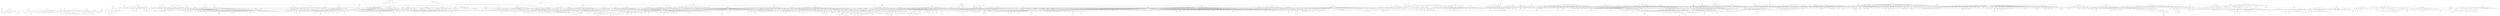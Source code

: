 graph {



	10 [height="0.40", level="3", pos="-14762.36,10541.93", width="2.96"];
	1000 [height="0.47", level="2", pos="12567.27,-20740.54", width="2.28"];
	1003 [height="0.40", level="3", pos="5495.06,18281.84", width="2.21"];
	1004 [height="0.40", level="3", pos="-5605.26,-2101.47", width="3.54"];
	1005 [height="0.47", level="2", pos="6086.91,-17522.83", width="4.06"];
	1007 [height="0.47", level="2", pos="-11559.93,-14898.48", width="1.82"];
	1008 [height="0.40", level="3", pos="-1732.32,-2332.49", width="2.58"];
	1010 [height="0.40", level="3", pos="-23707.59,16192.74", width="1.94"];
	1015 [height="0.40", level="3", pos="82684.60,38031.10", width="2.19"];
	1019 [height="0.32", level="4", pos="-18434.67,-9078.47", width="1.33"];
	1020 [height="0.40", level="3", pos="-20813.72,-6437.64", width="2.42"];
	1021 [height="0.59", level="1", pos="-4224.46,-4726.10", width="4.37"];
	1023 [height="0.40", level="3", pos="-10573.43,30477.12", width="1.90"];
	1025 [height="0.47", level="2", pos="-7278.46,-21736.76", width="2.97"];
	1029 [height="0.56", level="1", pos="-543.05,-15225.85", width="1.57"];
	1030 [height="0.47", level="2", pos="19700.77,11664.72", width="1.21"];
	1032 [height="0.32", level="4", pos="29080.35,-7618.85", width="1.71"];
	1033 [height="0.32", level="4", pos="10008.29,53.33", width="1.94"];
	1038 [height="0.32", level="4", pos="-21489.14,-14277.66", width="1.62"];
	1040 [height="0.56", level="1", pos="-17213.19,9204.04", width="3.67"];
	1041 [height="0.56", level="1", pos="4026.10,-22909.72", width="1.31"];
	1043 [height="0.40", level="3", pos="-17307.66,-5483.82", width="2.58"];
	1050 [height="0.47", level="2", pos="11621.73,-8438.95", width="0.74"];
	1054 [height="0.32", level="4", pos="552.05,-2432.95", width="1.92"];
	1057 [height="0.40", level="3", pos="3202.50,-12605.78", width="1.56"];
	1059 [height="0.40", level="3", pos="-28913.78,3394.44", width="1.04"];
	106 [height="0.56", level="1", pos="-22297.34,8370.19", width="2.47"];
	1060 [height="0.32", level="4", pos="-11099.10,13122.97", width="1.46"];
	1062 [height="0.40", level="3", pos="3450.82,-10923.57", width="1.88"];
	1065 [height="0.32", level="4", pos="-5569.01,-13742.34", width="1.38"];
	1067 [height="0.47", level="2", pos="4701.66,-4151.76", width="2.60"];
	1069 [height="0.40", level="3", pos="3232.78,-6450.02", width="0.53"];
	107 [height="0.47", level="2", pos="-4399.85,19232.13", width="2.51"];
	1070 [height="0.56", level="1", pos="2118.58,-15333.43", width="4.35"];
	1074 [height="0.40", level="3", pos="1318.17,-8303.79", width="2.85"];
	1075 [height="0.56", level="1", pos="-14103.91,-26910.13", width="1.75"];
	1076 [height="0.47", level="2", pos="22199.86,20869.44", width="2.61"];
	1077 [height="0.47", level="2", pos="-19850.51,-15764.01", width="3.26"];
	1078 [height="0.56", level="1", pos="55368.60,24360.52", width="3.28"];
	1079 [height="0.56", level="1", pos="10703.65,5447.06", width="2.42"];
	108 [height="0.40", level="3", pos="14715.61,-21268.44", width="1.82"];
	1080 [height="0.47", level="2", pos="-7099.07,1132.15", width="3.31"];
	1088 [height="0.32", level="4", pos="25250.99,-9946.98", width="1.19"];
	1090 [height="0.40", level="3", pos="6255.18,-20482.04", width="1.17"];
	1091 [height="0.47", level="2", pos="-12708.91,13676.00", width="2.25"];
	1092 [height="0.40", level="3", pos="29752.68,-14968.11", width="0.97"];
	1095 [height="0.56", level="1", pos="-9408.51,14241.52", width="3.25"];
	1097 [height="0.56", level="1", pos="-12768.25,8250.71", width="2.69"];
	1100 [height="0.47", level="2", pos="-3928.25,-18807.30", width="2.11"];
	1101 [height="0.32", level="4", pos="-24988.17,7831.10", width="0.36"];
	1102 [height="0.32", level="4", pos="-6624.79,2458.64", width="1.07"];
	1103 [height="0.32", level="4", pos="-25649.40,-1775.97", width="2.25"];
	1104 [height="0.47", level="2", pos="19292.90,-1975.90", width="1.81"];
	1109 [height="0.56", level="1", pos="7496.73,-5290.08", width="1.64"];
	1110 [height="0.40", level="3", pos="708.77,-15254.98", width="2.24"];
	1112 [height="0.40", level="3", pos="922.76,-23524.64", width="0.90"];
	1114 [height="0.47", level="2", pos="-17618.03,16240.94", width="2.81"];
	1116 [height="0.40", level="3", pos="-21954.06,-18186.42", width="3.08"];
	112 [height="0.40", level="3", pos="21052.34,-9738.21", width="2.49"];
	1120 [height="0.40", level="3", pos="992.49,-20943.17", width="1.60"];
	1123 [height="0.56", level="1", pos="4683.56,-12220.41", width="2.47"];
	1124 [height="0.40", level="3", pos="5714.97,20092.20", width="1.82"];
	1126 [height="0.47", level="2", pos="-2030.49,25972.09", width="2.81"];
	1128 [height="0.56", level="1", pos="-305.19,10091.09", width="1.54"];
	1129 [height="0.40", level="3", pos="-5914.12,-1865.07", width="1.78"];
	113 [height="0.47", level="2", pos="18816.24,-10858.48", width="3.54"];
	1130 [height="0.47", level="2", pos="-15646.02,-9525.03", width="1.82"];
	1133 [height="0.47", level="2", pos="40313.76,12283.29", width="2.57"];
	1137 [height="0.59", level="1", pos="29854.38,14287.20", width="3.51"];
	1138 [height="0.47", level="2", pos="-2127.00,22747.50", width="1.74"];
	1140 [height="0.47", level="2", pos="-13255.32,6909.09", width="1.42"];
	1141 [height="0.47", level="2", pos="-483.81,13897.42", width="3.06"];
	1142 [height="0.56", level="1", pos="31897.01,-7408.17", width="2.40"];
	1145 [height="0.47", level="2", pos="-5979.06,-120.44", width="1.39"];
	1148 [height="0.40", level="3", pos="499.19,-25379.46", width="2.03"];
	1149 [height="0.40", level="3", pos="-2829.59,2463.29", width="2.83"];
	1150 [height="0.47", level="2", pos="-1838.72,-285.04", width="1.76"];
	1151 [height="0.32", level="4", pos="-2927.98,-14633.63", width="2.00"];
	1156 [height="0.40", level="3", pos="-7399.93,-12667.29", width="2.00"];
	1157 [height="0.32", level="4", pos="6577.46,-16348.42", width="1.64"];
	1158 [height="0.40", level="3", pos="-24231.49,-18986.89", width="1.42"];
	1159 [height="0.32", level="4", pos="-14224.98,-7922.34", width="1.10"];
	116 [height="0.56", level="1", pos="10751.15,-30385.61", width="1.92"];
	1161 [height="0.32", level="4", pos="20264.37,19456.52", width="2.26"];
	1164 [height="0.40", level="3", pos="7026.28,-3223.02", width="2.15"];
	1165 [height="0.59", level="1", pos="-1972.81,2157.03", width="2.56"];
	1167 [height="0.56", level="1", pos="26693.65,18195.48", width="3.67"];
	117 [height="0.32", level="4", pos="-5833.28,4605.38", width="1.74"];
	1174 [height="0.40", level="3", pos="-1577.06,-1122.68", width="1.57"];
	1177 [height="0.32", level="4", pos="-4933.52,-8189.49", width="1.47"];
	1178 [height="0.47", level="2", pos="-13368.25,-4227.85", width="3.07"];
	1180 [height="0.40", level="3", pos="20324.28,20533.23", width="2.00"];
	1181 [height="0.32", level="4", pos="-4477.07,-16230.79", width="1.86"];
	1182 [height="0.40", level="3", pos="-4155.13,3015.48", width="3.07"];
	1184 [height="0.47", level="2", pos="-20447.23,-9069.30", width="1.92"];
	1186 [height="0.40", level="3", pos="7116.97,-4663.19", width="2.06"];
	119 [height="0.47", level="2", pos="-11257.85,-16053.65", width="1.92"];
	1192 [height="0.32", level="4", pos="-1418.28,-282.22", width="1.71"];
	1194 [height="0.32", level="4", pos="9859.32,7389.88", width="1.93"];
	1196 [height="0.40", level="3", pos="-23542.85,-5608.87", width="0.69"];
	1197 [height="0.47", level="2", pos="-18012.44,-17071.70", width="2.17"];
	12 [height="0.32", level="4", pos="-25261.96,-12667.63", width="0.85"];
	1201 [height="0.40", level="3", pos="-20547.53,-19910.48", width="2.31"];
	1203 [height="0.32", level="4", pos="-20440.97,1052.08", width="2.49"];
	1204 [height="0.40", level="3", pos="24659.64,-10046.24", width="1.60"];
	1212 [height="0.47", level="2", pos="3495.12,31685.81", width="3.94"];
	1213 [height="0.47", level="2", pos="-7810.37,14252.90", width="2.56"];
	1217 [height="0.40", level="3", pos="-7135.27,-8309.79", width="1.00"];
	1218 [height="0.47", level="2", pos="-15749.03,26366.25", width="0.97"];
	122 [height="0.40", level="3", pos="2662.99,-7388.00", width="2.54"];
	1220 [height="0.59", level="1", pos="3639.11,-11877.97", width="3.44"];
	1221 [height="0.56", level="1", pos="-1765.35,-8420.01", width="2.17"];
	1223 [height="0.40", level="3", pos="1222.88,15746.75", width="2.10"];
	1225 [height="0.32", level="4", pos="-12066.41,-13376.94", width="1.90"];
	1229 [height="0.47", level="2", pos="20262.87,-19109.54", width="1.49"];
	123 [height="0.40", level="3", pos="7931.92,18846.55", width="2.19"];
	1231 [height="0.56", level="1", pos="-26600.33,14923.26", width="2.96"];
	1236 [height="0.56", level="1", pos="24534.87,17082.99", width="3.28"];
	1238 [height="0.47", level="2", pos="-24213.19,2023.24", width="1.83"];
	1241 [height="0.56", level="1", pos="15570.31,4167.78", width="1.22"];
	1244 [height="0.40", level="3", pos="-10803.62,2756.35", width="2.14"];
	1245 [height="0.56", level="1", pos="3617.53,-17627.31", width="1.38"];
	125 [height="0.40", level="3", pos="-2159.63,-9830.58", width="1.82"];
	1250 [height="0.47", level="2", pos="15929.22,-23575.30", width="3.86"];
	1251 [height="0.32", level="4", pos="28832.59,4204.81", width="0.36"];
	1253 [height="0.47", level="2", pos="12188.93,8557.09", width="1.24"];
	1254 [height="0.47", level="2", pos="5840.19,-4502.55", width="2.47"];
	1256 [height="0.40", level="3", pos="5153.99,-18568.30", width="0.97"];
	1258 [height="0.32", level="4", pos="3530.25,-3814.31", width="1.26"];
	1259 [height="0.40", level="3", pos="22210.43,19662.81", width="2.39"];
	1260 [height="0.40", level="3", pos="24982.70,-18038.83", width="1.76"];
	1268 [height="0.56", level="1", pos="-12903.40,-23527.58", width="2.33"];
	1272 [height="0.47", level="2", pos="-6794.21,-28177.15", width="4.31"];
	1274 [height="0.40", level="3", pos="-906.78,-16828.86", width="3.79"];
	1276 [height="0.40", level="3", pos="-12943.43,-17469.09", width="2.65"];
	1279 [height="0.40", level="3", pos="15882.19,-23101.75", width="3.26"];
	128 [height="0.40", level="3", pos="10372.89,-17014.02", width="1.17"];
	1281 [height="0.40", level="3", pos="7340.68,-2466.31", width="2.85"];
	1283 [height="0.32", level="4", pos="-14652.83,26902.52", width="1.97"];
	1284 [height="0.40", level="3", pos="-12649.22,10213.31", width="1.93"];
	1290 [height="0.40", level="3", pos="-17168.67,1155.61", width="2.21"];
	1296 [height="0.56", level="1", pos="-15731.10,-14051.24", width="2.06"];
	1299 [height="0.40", level="3", pos="-5103.35,17313.80", width="2.43"];
	1300 [height="0.56", level="1", pos="19219.92,11325.64", width="4.04"];
	1301 [height="0.40", level="3", pos="-14733.38,-25333.84", width="1.46"];
	1302 [height="0.47", level="2", pos="-17010.74,10936.10", width="2.90"];
	1304 [height="0.40", level="3", pos="4473.79,-20120.49", width="1.19"];
	1305 [height="0.47", level="2", pos="-4001.65,-1155.42", width="0.76"];
	1307 [height="0.40", level="3", pos="-34216.63,-2643.99", width="1.96"];
	1315 [height="0.47", level="2", pos="2346.97,-12541.59", width="2.71"];
	1317 [height="0.32", level="4", pos="-18191.80,-7926.24", width="2.24"];
	132 [height="0.40", level="3", pos="873.96,10073.88", width="0.67"];
	1325 [height="0.47", level="2", pos="9439.71,-9740.20", width="3.00"];
	133 [height="0.40", level="3", pos="2602.78,588.72", width="2.29"];
	1331 [height="0.56", level="1", pos="-11773.90,-10451.05", width="1.40"];
	1334 [height="0.40", level="3", pos="22856.86,11029.20", width="0.94"];
	1336 [height="0.40", level="3", pos="3787.51,24330.60", width="2.53"];
	1346 [height="0.32", level="4", pos="4731.01,-3398.45", width="1.97"];
	1347 [height="0.56", level="1", pos="1869.72,-23798.25", width="0.89"];
	1348 [height="0.47", level="2", pos="30759.69,-12740.42", width="2.01"];
	135 [height="0.40", level="3", pos="9275.76,13363.17", width="2.31"];
	1350 [height="0.32", level="4", pos="-15973.89,-12080.26", width="1.40"];
	1353 [height="0.32", level="4", pos="13520.71,-23296.43", width="2.12"];
	1355 [height="0.47", level="2", pos="-670.24,-1814.24", width="2.75"];
	1357 [height="0.40", level="3", pos="5075.25,20132.33", width="1.26"];
	1358 [height="0.47", level="2", pos="-4339.40,-12815.63", width="3.25"];
	136 [height="0.32", level="4", pos="24077.84,5724.50", width="1.94"];
	1363 [height="0.32", level="4", pos="14786.11,5194.90", width="2.50"];
	1371 [height="0.40", level="3", pos="-7741.46,-2741.09", width="2.53"];
	1375 [height="0.32", level="4", pos="-27777.61,2142.89", width="1.99"];
	1376 [height="0.47", level="2", pos="3863.59,-15998.13", width="0.86"];
	1378 [height="0.40", level="3", pos="3585.94,-23414.69", width="1.31"];
	1380 [height="0.32", level="4", pos="-17694.34,-3745.75", width="0.79"];
	1382 [height="0.40", level="3", pos="-25728.47,66.16", width="1.69"];
	1383 [height="0.40", level="3", pos="18100.94,-16737.31", width="1.43"];
	1384 [height="0.47", level="2", pos="-17394.45,-3889.57", width="2.81"];
	1385 [height="0.47", level="2", pos="-14153.38,-12332.84", width="1.24"];
	1387 [height="0.47", level="2", pos="-12531.50,11929.81", width="2.50"];
	1388 [height="0.32", level="4", pos="-8193.91,-10155.29", width="1.12"];
	1390 [height="0.40", level="3", pos="14700.88,-30683.24", width="0.83"];
	1391 [height="0.32", level="4", pos="-17154.53,13514.29", width="1.29"];
	1392 [height="0.40", level="3", pos="-10020.42,-31233.75", width="1.54"];
	1393 [height="0.40", level="3", pos="10109.83,-8425.61", width="2.25"];
	1394 [height="0.56", level="1", pos="-12983.96,763.13", width="4.93"];
	1398 [height="0.32", level="4", pos="34315.85,15538.39", width="1.44"];
	1399 [height="0.40", level="3", pos="-11027.74,-7151.14", width="2.43"];
	14 [height="0.47", level="2", pos="-22143.64,-2981.14", width="2.90"];
	140 [height="0.56", level="1", pos="-2822.37,1889.24", width="5.28"];
	1401 [height="0.32", level="4", pos="32257.16,-8186.78", width="0.79"];
	1402 [height="0.40", level="3", pos="10736.35,-3650.06", width="2.67"];
	1404 [height="0.47", level="2", pos="-153.82,-16296.26", width="1.62"];
	1405 [height="0.47", level="2", pos="77472.14,38406.65", width="1.17"];
	1410 [height="0.56", level="1", pos="-10926.00,2442.42", width="2.86"];
	1411 [height="0.59", level="1", pos="-3025.32,13372.89", width="2.56"];
	1413 [height="0.47", level="2", pos="-11181.91,-3707.03", width="1.39"];
	1415 [height="0.40", level="3", pos="10773.09,20382.04", width="2.65"];
	1416 [height="0.40", level="3", pos="19460.13,-13036.15", width="1.35"];
	1417 [height="0.32", level="4", pos="-9531.76,-22818.95", width="0.90"];
	1418 [height="0.32", level="4", pos="-749.90,-12648.76", width="1.79"];
	1420 [height="0.40", level="3", pos="8798.55,-15146.18", width="1.93"];
	1421 [height="0.47", level="2", pos="-7010.99,20665.39", width="3.58"];
	1429 [height="0.40", level="3", pos="10753.05,9689.58", width="2.81"];
	1430 [height="0.47", level="2", pos="-13945.75,9247.37", width="2.28"];
	1431 [height="0.40", level="3", pos="19030.44,-13336.55", width="1.08"];
	1434 [height="0.32", level="4", pos="-25620.68,7541.62", width="1.10"];
	1436 [height="0.40", level="3", pos="24412.41,-10912.17", width="1.78"];
	1438 [height="0.32", level="4", pos="3601.38,-1668.91", width="1.81"];
	1440 [height="0.47", level="2", pos="-31437.48,8329.28", width="1.33"];
	1443 [height="0.40", level="3", pos="10036.02,-1261.07", width="2.58"];
	1446 [height="0.40", level="3", pos="16208.18,-12492.85", width="0.89"];
	1448 [height="0.47", level="2", pos="-11461.78,-7872.95", width="3.10"];
	145 [height="0.56", level="1", pos="-26462.87,9667.54", width="0.64"];
	1451 [height="0.32", level="4", pos="-20457.49,-16983.99", width="1.64"];
	1457 [height="0.40", level="3", pos="10307.75,-21851.56", width="2.47"];
	1458 [height="0.32", level="4", pos="13130.94,-5649.83", width="2.03"];
	1463 [height="0.40", level="3", pos="1870.79,13045.09", width="2.71"];
	1464 [height="0.32", level="4", pos="-35506.98,-3150.70", width="1.07"];
	1465 [height="0.40", level="3", pos="28644.64,-11195.24", width="1.92"];
	1470 [height="0.47", level="2", pos="55440.22,23008.01", width="2.69"];
	1471 [height="0.40", level="3", pos="-16238.70,-680.71", width="2.69"];
	1474 [height="0.40", level="3", pos="22762.04,-7937.80", width="2.46"];
	1475 [height="0.40", level="3", pos="-4468.01,-11990.72", width="1.51"];
	1477 [height="0.32", level="4", pos="-865.43,-3820.94", width="2.28"];
	1479 [height="0.32", level="4", pos="-1335.15,832.29", width="0.49"];
	1480 [height="0.47", level="2", pos="40849.26,19121.98", width="3.25"];
	1482 [height="0.56", level="1", pos="20741.22,5491.65", width="0.71"];
	1483 [height="0.47", level="2", pos="-1830.08,715.90", width="3.00"];
	1484 [height="0.47", level="2", pos="19755.01,-10328.43", width="4.18"];
	1485 [height="0.56", level="1", pos="78604.95,36523.46", width="4.04"];
	1489 [height="0.40", level="3", pos="12425.30,-18652.06", width="1.24"];
	1490 [height="0.32", level="4", pos="83471.15,38709.12", width="1.69"];
	1491 [height="0.32", level="4", pos="-8092.12,8803.50", width="1.94"];
	1492 [height="0.40", level="3", pos="-3947.86,-6207.30", width="3.79"];
	1494 [height="0.32", level="4", pos="-16913.73,-12066.72", width="1.28"];
	1495 [height="0.47", level="2", pos="-15974.47,-16717.57", width="1.58"];
	15 [height="0.40", level="3", pos="-20651.25,20009.07", width="2.35"];
	150 [height="0.56", level="1", pos="-17976.16,-16045.15", width="2.06"];
	1501 [height="0.47", level="2", pos="-6889.34,-17155.53", width="2.57"];
	1502 [height="0.40", level="3", pos="-17143.87,5345.93", width="2.14"];
	1504 [height="0.40", level="3", pos="13199.93,-3192.61", width="0.94"];
	151 [height="0.40", level="3", pos="27950.64,-978.13", width="3.12"];
	1511 [height="0.40", level="3", pos="16704.17,-8401.88", width="1.21"];
	1513 [height="0.56", level="1", pos="14866.45,-17782.31", width="2.10"];
	1517 [height="0.40", level="3", pos="3239.63,-19807.43", width="0.74"];
	152 [height="0.32", level="4", pos="1497.72,-14613.69", width="1.78"];
	1520 [height="0.56", level="1", pos="5581.71,-31611.57", width="3.07"];
	1522 [height="0.32", level="4", pos="-3042.52,19582.64", width="1.50"];
	1525 [height="0.40", level="3", pos="-4343.68,-9245.57", width="2.01"];
	1527 [height="0.47", level="2", pos="-11017.00,19802.56", width="2.12"];
	1528 [height="0.47", level="2", pos="-5745.05,-13984.84", width="2.12"];
	1530 [height="0.40", level="3", pos="-6860.41,-11904.84", width="2.24"];
	1532 [height="0.32", level="4", pos="-3009.46,-9702.58", width="1.99"];
	1533 [height="0.47", level="2", pos="16471.13,-9604.37", width="1.42"];
	1534 [height="0.40", level="3", pos="-10520.59,-266.70", width="1.03"];
	1535 [height="0.40", level="3", pos="2046.02,13781.71", width="1.76"];
	1539 [height="0.32", level="4", pos="3656.93,14365.66", width="1.29"];
	1540 [height="0.47", level="2", pos="10923.54,-1194.07", width="1.97"];
	1541 [height="0.32", level="4", pos="-18125.47,-15574.73", width="1.71"];
	1544 [height="0.40", level="3", pos="7840.10,-20140.67", width="1.38"];
	1547 [height="0.32", level="4", pos="-14461.53,11924.38", width="1.54"];
	1554 [height="0.32", level="4", pos="169.47,-6438.02", width="1.04"];
	1556 [height="0.47", level="2", pos="-3990.64,-9464.21", width="2.57"];
	1558 [height="0.40", level="3", pos="-12349.47,-21335.05", width="1.19"];
	1561 [height="0.40", level="3", pos="-8242.92,-2465.84", width="1.19"];
	1562 [height="0.32", level="4", pos="24795.75,16355.88", width="1.42"];
	1567 [height="0.32", level="4", pos="-10397.97,497.44", width="1.96"];
	1568 [height="0.32", level="4", pos="-6117.34,7576.52", width="0.99"];
	1569 [height="0.32", level="4", pos="-92.48,-5943.12", width="1.68"];
	157 [height="0.40", level="3", pos="2123.47,12352.72", width="1.56"];
	1570 [height="0.40", level="3", pos="6516.69,2958.65", width="3.21"];
	1573 [height="0.47", level="2", pos="-15837.94,16342.20", width="4.47"];
	1575 [height="0.32", level="4", pos="7630.99,-6117.66", width="0.99"];
	1576 [height="0.40", level="3", pos="2726.07,24934.18", width="2.76"];
	1580 [height="0.47", level="2", pos="-16696.50,-4790.70", width="1.74"];
	1581 [height="0.56", level="1", pos="63857.89,29337.52", width="3.74"];
	1582 [height="0.32", level="4", pos="-7845.84,7630.48", width="1.69"];
	1583 [height="0.40", level="3", pos="-693.89,-4496.09", width="0.68"];
	1586 [height="0.40", level="3", pos="-2344.69,-24825.36", width="3.25"];
	1588 [height="0.32", level="4", pos="6926.48,23014.43", width="1.06"];
	1589 [height="0.56", level="1", pos="-13769.59,12951.40", width="1.65"];
	159 [height="0.59", level="1", pos="-18870.75,-16813.05", width="3.90"];
	1596 [height="0.32", level="4", pos="-1813.66,-711.10", width="2.06"];
	1599 [height="0.47", level="2", pos="32663.69,11264.20", width="3.19"];
	16 [height="0.47", level="2", pos="-24668.79,-19869.58", width="2.18"];
	1600 [height="0.32", level="4", pos="-30240.43,2978.22", width="0.47"];
	1601 [height="0.47", level="2", pos="-96.68,-21120.07", width="2.15"];
	1603 [height="0.40", level="3", pos="-17185.00,10007.82", width="2.86"];
	1604 [height="0.40", level="3", pos="-20819.62,-17898.45", width="1.83"];
	1605 [height="0.32", level="4", pos="-2524.69,-2906.77", width="2.08"];
	1609 [height="0.40", level="3", pos="22027.52,-4578.01", width="2.74"];
	1611 [height="0.32", level="4", pos="-13420.76,-5946.02", width="1.33"];
	1612 [height="0.32", level="4", pos="-3595.43,-6090.84", width="0.85"];
	1615 [height="0.32", level="4", pos="78987.23,38686.66", width="1.56"];
	1616 [height="0.40", level="3", pos="-19291.38,-4014.32", width="3.12"];
	1617 [height="0.32", level="4", pos="12917.45,-4804.49", width="1.58"];
	1618 [height="0.56", level="1", pos="-5305.90,-10067.45", width="1.75"];
	1626 [height="0.47", level="2", pos="-6028.47,1729.96", width="2.22"];
	1627 [height="0.56", level="1", pos="-5269.90,-11295.71", width="3.65"];
	1628 [height="0.40", level="3", pos="2228.71,-15780.04", width="1.97"];
	1630 [height="0.47", level="2", pos="12894.84,-9691.74", width="2.22"];
	1631 [height="0.47", level="2", pos="18853.73,-19927.54", width="3.10"];
	1637 [height="0.32", level="4", pos="8235.72,-14121.43", width="0.62"];
	164 [height="0.40", level="3", pos="-12135.36,-1035.51", width="2.90"];
	1640 [height="0.32", level="4", pos="-19851.77,-449.62", width="1.01"];
	1643 [height="0.47", level="2", pos="-18457.69,19080.37", width="1.68"];
	1648 [height="0.40", level="3", pos="-25762.18,13119.03", width="2.71"];
	1653 [height="0.32", level="4", pos="6037.07,-2455.54", width="1.79"];
	1657 [height="0.56", level="1", pos="21029.47,13212.87", width="3.65"];
	1663 [height="0.47", level="2", pos="25526.50,-14994.47", width="2.89"];
	1665 [height="0.47", level="2", pos="-15569.73,-17815.18", width="1.22"];
	1668 [height="0.56", level="1", pos="-9366.26,3280.55", width="4.36"];
	167 [height="0.32", level="4", pos="13175.32,-9989.55", width="1.49"];
	1670 [height="0.47", level="2", pos="-6073.84,-12921.19", width="1.17"];
	1671 [height="0.56", level="1", pos="-26485.84,2799.50", width="1.86"];
	1676 [height="0.40", level="3", pos="19495.60,-12121.85", width="1.88"];
	1679 [height="0.47", level="2", pos="1641.73,13914.82", width="1.18"];
	1681 [height="0.40", level="3", pos="-4434.42,-23455.93", width="3.36"];
	1682 [height="0.40", level="3", pos="17970.83,-10882.33", width="2.89"];
	1684 [height="0.40", level="3", pos="2078.93,-18329.07", width="1.46"];
	1687 [height="0.40", level="3", pos="534.13,18850.62", width="1.43"];
	1689 [height="0.32", level="4", pos="15030.10,5823.93", width="1.79"];
	1691 [height="0.40", level="3", pos="-10211.82,3772.26", width="2.56"];
	1692 [height="0.40", level="3", pos="-20352.84,-10086.02", width="1.58"];
	1694 [height="0.40", level="3", pos="-10073.50,-9651.18", width="1.33"];
	1695 [height="0.47", level="2", pos="8817.81,-10316.87", width="0.92"];
	1696 [height="0.56", level="1", pos="15057.58,-6184.13", width="2.69"];
	1697 [height="0.40", level="3", pos="2396.79,-3387.82", width="0.49"];
	17 [height="0.40", level="3", pos="-3894.81,30832.75", width="1.18"];
	170 [height="0.32", level="4", pos="2548.70,-2336.27", width="2.31"];
	1701 [height="0.32", level="4", pos="-8997.13,-30066.82", width="1.46"];
	1704 [height="0.40", level="3", pos="-16214.28,-13491.53", width="2.18"];
	1706 [height="0.32", level="4", pos="10757.88,-2862.02", width="1.51"];
	1714 [height="0.40", level="3", pos="-21405.37,-14399.92", width="1.90"];
	1716 [height="0.47", level="2", pos="-17877.99,540.56", width="2.97"];
	1717 [height="0.40", level="3", pos="-33587.17,-5125.63", width="2.57"];
	1720 [height="0.32", level="4", pos="-23638.61,-13501.70", width="1.03"];
	1724 [height="0.40", level="3", pos="-12020.63,-5211.19", width="2.47"];
	1726 [height="0.40", level="3", pos="15491.85,-3137.07", width="2.18"];
	1727 [height="0.32", level="4", pos="-2377.15,28190.20", width="0.58"];
	1730 [height="0.40", level="3", pos="5619.29,-1029.45", width="1.24"];
	1732 [height="0.40", level="3", pos="-14181.01,-10910.87", width="1.99"];
	1734 [height="0.32", level="4", pos="-25716.27,12232.74", width="1.61"];
	1736 [height="0.47", level="2", pos="-6117.26,-11618.77", width="1.24"];
	1737 [height="0.32", level="4", pos="-5152.20,-13789.25", width="2.29"];
	1738 [height="0.40", level="3", pos="-19602.22,4365.57", width="1.93"];
	1739 [height="0.56", level="1", pos="-5288.43,642.66", width="2.24"];
	174 [height="0.32", level="4", pos="-15294.03,1911.65", width="1.71"];
	1740 [height="0.47", level="2", pos="-13455.21,3764.36", width="2.50"];
	1742 [height="0.47", level="2", pos="-2560.61,-7913.70", width="1.78"];
	1746 [height="0.32", level="4", pos="10015.35,-11418.87", width="0.71"];
	1748 [height="0.56", level="1", pos="17622.79,6308.69", width="3.42"];
	1750 [height="0.47", level="2", pos="-1275.06,-13513.54", width="1.90"];
	1754 [height="0.40", level="3", pos="-3566.41,-18108.10", width="0.50"];
	1755 [height="0.40", level="3", pos="15382.29,-24126.00", width="3.15"];
	1761 [height="0.40", level="3", pos="28387.19,-10852.11", width="1.18"];
	1765 [height="0.47", level="2", pos="2825.33,-3659.18", width="1.88"];
	1766 [height="0.32", level="4", pos="-7898.77,-16707.00", width="1.35"];
	1773 [height="0.47", level="2", pos="-12212.42,10094.57", width="1.24"];
	1777 [height="0.32", level="4", pos="-7659.29,-8515.52", width="1.76"];
	1778 [height="0.32", level="4", pos="-2696.18,222.97", width="1.01"];
	178 [height="0.40", level="3", pos="-25716.68,-16378.45", width="1.64"];
	1780 [height="0.32", level="4", pos="4768.84,13786.92", width="1.50"];
	1781 [height="0.32", level="4", pos="-9695.33,11956.13", width="1.14"];
	1783 [height="0.40", level="3", pos="-1075.84,-12534.15", width="1.92"];
	1785 [height="0.40", level="3", pos="1252.92,4625.95", width="2.74"];
	1788 [height="0.40", level="3", pos="25382.18,-20299.89", width="1.62"];
	1789 [height="0.40", level="3", pos="16888.49,-11529.96", width="2.57"];
	179 [height="0.40", level="3", pos="-16170.39,-25296.96", width="1.57"];
	1795 [height="0.32", level="4", pos="-21556.53,-19223.04", width="1.28"];
	1799 [height="0.32", level="4", pos="4974.05,12134.44", width="1.07"];
	1801 [height="0.40", level="3", pos="22790.35,-3145.24", width="0.89"];
	1803 [height="0.32", level="4", pos="-11278.86,-33093.70", width="2.25"];
	1807 [height="0.32", level="4", pos="3220.71,10332.20", width="1.68"];
	1809 [height="0.32", level="4", pos="9240.57,-11482.64", width="1.04"];
	181 [height="0.40", level="3", pos="-7671.36,7086.69", width="1.81"];
	1818 [height="0.40", level="3", pos="6488.84,-18492.69", width="2.28"];
	1819 [height="0.47", level="2", pos="-26255.45,17402.87", width="3.25"];
	182 [height="0.32", level="4", pos="33821.94,8811.97", width="1.35"];
	1822 [height="0.47", level="2", pos="-9837.08,-30391.65", width="1.14"];
	1824 [height="0.47", level="2", pos="-4984.63,-808.04", width="3.56"];
	1828 [height="0.56", level="1", pos="-6122.51,-23944.04", width="2.42"];
	1829 [height="0.40", level="3", pos="73055.57,35321.86", width="1.88"];
	1830 [height="0.32", level="4", pos="-14858.35,6787.38", width="1.58"];
	1832 [height="0.40", level="3", pos="6744.98,-3036.39", width="2.51"];
	1839 [height="0.47", level="2", pos="31939.61,-2694.20", width="2.03"];
	184 [height="0.40", level="3", pos="-5332.04,-7529.92", width="2.69"];
	1844 [height="0.32", level="4", pos="19689.69,-100.38", width="1.40"];
	1846 [height="0.40", level="3", pos="-8295.89,-7975.52", width="1.64"];
	1849 [height="0.47", level="2", pos="722.43,-22629.51", width="1.71"];
	1853 [height="0.56", level="1", pos="8189.62,1574.00", width="3.31"];
	1856 [height="0.40", level="3", pos="2069.69,16489.01", width="0.69"];
	1858 [height="0.47", level="2", pos="4661.73,28288.16", width="1.42"];
	186 [height="0.32", level="4", pos="-4758.84,-12006.27", width="1.88"];
	1864 [height="0.47", level="2", pos="-23495.81,-16126.30", width="1.32"];
	1865 [height="0.32", level="4", pos="77636.08,36026.51", width="0.42"];
	1866 [height="0.40", level="3", pos="1299.13,1157.96", width="2.81"];
	1868 [height="0.32", level="4", pos="4207.65,-16328.05", width="1.51"];
	1870 [height="0.32", level="4", pos="-18917.38,-3329.81", width="1.79"];
	1871 [height="0.56", level="1", pos="-23056.90,-1278.01", width="2.03"];
	1873 [height="0.59", level="1", pos="-12971.58,-5440.37", width="3.81"];
	1875 [height="0.47", level="2", pos="23288.52,-19217.70", width="1.03"];
	188 [height="0.32", level="4", pos="18632.88,-8384.29", width="1.21"];
	1880 [height="0.32", level="4", pos="11227.11,-31504.68", width="2.06"];
	1881 [height="0.47", level="2", pos="-3970.40,-3072.67", width="1.61"];
	1883 [height="0.40", level="3", pos="16454.09,11293.04", width="1.90"];
	1884 [height="0.56", level="1", pos="2523.75,-5344.75", width="2.65"];
	1887 [height="0.40", level="3", pos="2483.78,-23771.15", width="2.04"];
	189 [height="0.32", level="4", pos="1776.65,-8426.35", width="1.69"];
	1891 [height="0.56", level="1", pos="-8241.96,-4359.71", width="3.31"];
	1894 [height="0.32", level="4", pos="39201.91,14454.97", width="1.79"];
	1897 [height="0.32", level="4", pos="6882.46,-23111.09", width="0.99"];
	1898 [height="0.32", level="4", pos="-16714.21,-21276.56", width="1.17"];
	1899 [height="0.59", level="1", pos="16642.67,-6762.37", width="1.89"];
	19 [height="0.40", level="3", pos="24489.03,14702.30", width="2.00"];
	190 [height="0.40", level="3", pos="912.30,-18627.09", width="0.82"];
	1900 [height="0.40", level="3", pos="-7908.38,-5271.93", width="3.25"];
	1902 [height="0.40", level="3", pos="-2216.59,6982.11", width="1.38"];
	1904 [height="0.32", level="4", pos="30656.96,-7150.78", width="1.82"];
	1905 [height="0.40", level="3", pos="34413.99,13720.93", width="1.93"];
	1908 [height="0.47", level="2", pos="-4380.23,26435.44", width="0.58"];
	1909 [height="0.40", level="3", pos="6391.89,13729.88", width="1.56"];
	1911 [height="0.47", level="2", pos="14117.49,-27400.42", width="1.46"];
	1918 [height="0.32", level="4", pos="-23076.25,-15751.43", width="0.43"];
	1919 [height="0.32", level="4", pos="6640.93,-11312.67", width="1.88"];
	1920 [height="0.47", level="2", pos="-18356.97,4799.25", width="1.88"];
	1922 [height="0.40", level="3", pos="10681.65,-3844.33", width="2.71"];
	1923 [height="0.40", level="3", pos="296.31,18038.89", width="2.12"];
	1924 [height="0.47", level="2", pos="10340.59,-31811.10", width="1.22"];
	1925 [height="0.59", level="1", pos="-7469.91,15903.86", width="4.16"];
	1926 [height="0.40", level="3", pos="7192.68,29999.25", width="1.97"];
	193 [height="0.32", level="4", pos="1228.15,-7386.09", width="2.49"];
	1930 [height="0.47", level="2", pos="-9288.71,-17302.78", width="1.51"];
	1931 [height="0.56", level="1", pos="-4061.70,-3997.01", width="2.24"];
	1937 [height="0.32", level="4", pos="-22370.07,-4722.58", width="1.89"];
	1939 [height="0.40", level="3", pos="-6901.23,-12992.49", width="2.46"];
	1940 [height="0.47", level="2", pos="11942.61,768.50", width="2.86"];
	1941 [height="0.47", level="2", pos="-9341.79,-1635.59", width="2.90"];
	1943 [height="0.40", level="3", pos="16263.55,-440.65", width="2.40"];
	1944 [height="0.40", level="3", pos="-8142.73,-1831.24", width="0.74"];
	1949 [height="0.40", level="3", pos="6184.10,-3886.36", width="1.44"];
	1950 [height="0.47", level="2", pos="-20599.83,8757.63", width="1.56"];
	1952 [height="0.47", level="2", pos="-12868.57,11389.87", width="1.38"];
	196 [height="0.32", level="4", pos="26333.51,-1098.55", width="2.53"];
	1963 [height="0.56", level="1", pos="-2457.38,10168.14", width="3.00"];
	1965 [height="0.32", level="4", pos="-962.47,-9087.21", width="1.17"];
	1966 [height="0.47", level="2", pos="33356.48,14799.89", width="3.85"];
	1967 [height="0.40", level="3", pos="1149.39,26911.31", width="1.03"];
	197 [height="0.59", level="1", pos="25865.91,13769.95", width="1.66"];
	1971 [height="0.40", level="3", pos="12096.67,-8862.87", width="2.15"];
	1972 [height="0.47", level="2", pos="-19647.52,20772.40", width="1.68"];
	1975 [height="0.32", level="4", pos="-5094.95,-4838.53", width="1.83"];
	1976 [height="0.32", level="4", pos="72958.25,31700.80", width="1.90"];
	1978 [height="0.32", level="4", pos="-20039.77,-17421.73", width="2.49"];
	1979 [height="0.40", level="3", pos="-15187.67,-26886.35", width="1.00"];
	1982 [height="0.47", level="2", pos="3438.63,-4065.64", width="3.06"];
	1983 [height="0.40", level="3", pos="2987.83,-3582.56", width="2.65"];
	1986 [height="0.32", level="4", pos="-9234.60,3888.39", width="2.96"];
	1987 [height="0.56", level="1", pos="12960.67,-23637.24", width="2.26"];
	199 [height="0.40", level="3", pos="17361.67,-1912.37", width="0.65"];
	1991 [height="0.40", level="3", pos="5366.38,22850.11", width="2.03"];
	1992 [height="0.40", level="3", pos="63383.41,28458.94", width="2.01"];
	1996 [height="0.47", level="2", pos="-1141.20,-11428.93", width="2.97"];
	1998 [height="0.32", level="4", pos="-5569.82,4060.80", width="1.29"];
	20 [height="0.40", level="3", pos="2589.14,-7665.41", width="2.86"];
	200 [height="0.40", level="3", pos="-1615.34,223.04", width="3.64"];
	2000 [height="0.47", level="2", pos="-13436.51,-16007.79", width="2.67"];
	2002 [height="0.59", level="1", pos="-5958.86,25938.61", width="2.01"];
	2003 [height="0.40", level="3", pos="-10960.69,-9122.75", width="3.18"];
	2005 [height="0.32", level="4", pos="8999.12,-19201.61", width="0.88"];
	2006 [height="0.56", level="1", pos="-14330.55,16645.91", width="3.21"];
	2008 [height="0.40", level="3", pos="8924.54,-30277.87", width="1.10"];
	2009 [height="0.40", level="3", pos="-21162.62,7097.36", width="3.46"];
	2010 [height="0.47", level="2", pos="-17888.13,-24301.18", width="1.22"];
	2012 [height="0.47", level="2", pos="1354.66,-22165.44", width="2.03"];
	2014 [height="0.47", level="2", pos="21594.31,-17791.52", width="3.89"];
	2018 [height="0.40", level="3", pos="-26804.48,10351.30", width="1.76"];
	2020 [height="0.40", level="3", pos="9939.18,10933.56", width="1.96"];
	2022 [height="0.40", level="3", pos="13333.92,-7920.09", width="2.00"];
	2024 [height="0.32", level="4", pos="1263.03,-7022.05", width="1.76"];
	2025 [height="0.47", level="2", pos="-8540.36,-16796.79", width="1.83"];
	2029 [height="0.40", level="3", pos="9320.35,-9516.39", width="2.38"];
	2030 [height="0.32", level="4", pos="-12576.23,-14595.07", width="0.60"];
	2031 [height="0.47", level="2", pos="-18408.91,-6228.22", width="1.97"];
	2032 [height="0.40", level="3", pos="21729.76,-23593.53", width="2.04"];
	2033 [height="0.32", level="4", pos="-21389.78,9817.58", width="2.38"];
	2034 [height="0.47", level="2", pos="-18372.58,12817.16", width="4.04"];
	2037 [height="0.47", level="2", pos="-21647.35,3075.71", width="2.03"];
	2039 [height="0.40", level="3", pos="18098.43,9324.43", width="0.38"];
	204 [height="0.59", level="1", pos="-11118.71,-4664.28", width="2.40"];
	2040 [height="0.32", level="4", pos="-5729.25,29710.02", width="1.53"];
	2044 [height="0.47", level="2", pos="-13785.85,2019.10", width="2.94"];
	2046 [height="0.47", level="2", pos="-2602.47,-13962.37", width="2.96"];
	2049 [height="0.47", level="2", pos="3940.70,-2048.94", width="2.81"];
	2056 [height="0.47", level="2", pos="11039.10,-4582.50", width="3.15"];
	2059 [height="0.40", level="3", pos="3297.80,-6878.81", width="2.93"];
	2061 [height="0.56", level="1", pos="-15336.62,-12429.79", width="0.61"];
	2062 [height="0.40", level="3", pos="28028.60,14629.91", width="2.25"];
	2063 [height="0.56", level="1", pos="-812.80,16515.09", width="0.67"];
	2064 [height="0.47", level="2", pos="8087.16,9176.13", width="3.51"];
	2068 [height="0.32", level="4", pos="-1230.11,5384.60", width="2.18"];
	2070 [height="0.47", level="2", pos="-27684.07,15670.23", width="2.25"];
	2073 [height="0.47", level="2", pos="-17284.80,12111.01", width="1.53"];
	2076 [height="0.32", level="4", pos="32912.15,-7178.01", width="1.72"];
	2079 [height="0.59", level="1", pos="21512.82,8971.25", width="4.88"];
	208 [height="0.59", level="1", pos="3888.00,-20205.05", width="1.47"];
	2081 [height="0.32", level="4", pos="-12414.50,-15868.79", width="1.74"];
	2089 [height="0.56", level="1", pos="14889.23,6772.56", width="4.71"];
	2090 [height="0.40", level="3", pos="29.85,-14641.26", width="2.71"];
	2092 [height="0.56", level="1", pos="8194.36,4324.48", width="2.31"];
	2096 [height="0.40", level="3", pos="-6078.13,-1812.64", width="2.99"];
	2097 [height="0.40", level="3", pos="-30122.33,5475.23", width="0.68"];
	2098 [height="0.56", level="1", pos="-21285.94,-11772.37", width="2.19"];
	2103 [height="0.56", level="1", pos="-33877.18,2436.25", width="2.79"];
	2104 [height="0.47", level="2", pos="4423.03,-11691.24", width="2.56"];
	2110 [height="0.47", level="2", pos="-1034.46,26938.90", width="0.76"];
	2113 [height="0.32", level="4", pos="-6767.78,-118.72", width="1.28"];
	2115 [height="0.32", level="4", pos="-14548.43,3673.37", width="2.10"];
	2116 [height="0.56", level="1", pos="-21210.18,12446.76", width="3.74"];
	2119 [height="0.40", level="3", pos="-18197.38,-9503.49", width="1.89"];
	2120 [height="0.32", level="4", pos="11531.30,-2323.76", width="1.44"];
	2121 [height="0.40", level="3", pos="6047.98,-16836.20", width="2.25"];
	2122 [height="0.47", level="2", pos="-6304.51,-3178.32", width="2.69"];
	2123 [height="0.40", level="3", pos="-17058.05,5811.50", width="2.06"];
	2124 [height="0.40", level="3", pos="7036.68,484.57", width="2.32"];
	2127 [height="0.32", level="4", pos="11230.79,16346.08", width="1.32"];
	2128 [height="0.56", level="1", pos="2044.52,18409.76", width="2.62"];
	2129 [height="0.40", level="3", pos="743.63,-5784.70", width="0.92"];
	2130 [height="0.32", level="4", pos="-10586.57,-13289.89", width="1.11"];
	2134 [height="0.47", level="2", pos="7053.17,-6532.65", width="2.03"];
	2135 [height="0.40", level="3", pos="6620.04,561.10", width="2.53"];
	2137 [height="0.40", level="3", pos="-8895.31,-29550.25", width="2.11"];
	2138 [height="0.40", level="3", pos="-10908.75,-16266.26", width="1.43"];
	2139 [height="0.47", level="2", pos="-20708.17,-20869.78", width="2.07"];
	214 [height="0.40", level="3", pos="-23070.12,-1662.95", width="1.43"];
	2140 [height="0.40", level="3", pos="-7584.61,-9604.00", width="2.49"];
	2149 [height="0.32", level="4", pos="-23778.86,7034.08", width="1.62"];
	215 [height="0.32", level="4", pos="-1401.33,-10027.78", width="1.06"];
	2151 [height="0.56", level="1", pos="-8285.32,28552.70", width="5.36"];
	2154 [height="0.40", level="3", pos="8666.33,12310.84", width="1.38"];
	2157 [height="0.47", level="2", pos="4962.04,-31223.28", width="1.51"];
	2162 [height="0.56", level="1", pos="-29738.87,1184.52", width="2.69"];
	2163 [height="0.32", level="4", pos="13487.92,9125.26", width="1.67"];
	2164 [height="0.47", level="2", pos="9293.55,-443.13", width="2.89"];
	2165 [height="0.47", level="2", pos="867.58,-24873.36", width="1.88"];
	2166 [height="0.47", level="2", pos="13048.16,9274.99", width="3.04"];
	2168 [height="0.56", level="1", pos="-401.64,13218.01", width="3.35"];
	217 [height="0.56", level="1", pos="18630.15,-12728.17", width="2.35"];
	2171 [height="0.32", level="4", pos="3456.14,-6547.03", width="2.22"];
	2173 [height="0.32", level="4", pos="26442.83,-1661.87", width="2.47"];
	2181 [height="0.32", level="4", pos="-20944.41,-22352.85", width="0.96"];
	2184 [height="0.47", level="2", pos="-11968.34,-9737.32", width="3.64"];
	2185 [height="0.40", level="3", pos="-16546.18,9337.10", width="2.85"];
	2187 [height="0.56", level="1", pos="-6485.08,-15324.29", width="1.72"];
	2188 [height="0.47", level="2", pos="-1362.42,-24361.56", width="3.65"];
	219 [height="0.40", level="3", pos="-3208.96,-21319.66", width="3.11"];
	2192 [height="0.40", level="3", pos="-7876.04,5118.88", width="2.72"];
	2194 [height="0.47", level="2", pos="4378.67,-13109.81", width="2.69"];
	2199 [height="0.56", level="1", pos="5895.02,-3020.13", width="3.04"];
	2200 [height="0.32", level="4", pos="5059.07,12687.39", width="1.18"];
	2202 [height="0.32", level="4", pos="1141.91,13115.69", width="1.60"];
	2208 [height="0.40", level="3", pos="-13566.56,-7621.10", width="0.76"];
	2209 [height="0.47", level="2", pos="11523.37,-7799.14", width="3.15"];
	2210 [height="0.40", level="3", pos="-21513.35,-988.38", width="2.06"];
	2211 [height="0.40", level="3", pos="3527.84,-911.76", width="1.65"];
	2214 [height="0.47", level="2", pos="17151.98,-28754.53", width="4.72"];
	2217 [height="0.47", level="2", pos="-20726.77,16848.11", width="1.65"];
	222 [height="0.32", level="4", pos="-3551.44,23396.82", width="1.08"];
	2220 [height="0.40", level="3", pos="-3878.08,18227.55", width="2.19"];
	2221 [height="0.40", level="3", pos="-7849.33,-17314.30", width="1.71"];
	2223 [height="0.32", level="4", pos="-6774.57,-10796.14", width="1.21"];
	2225 [height="0.32", level="4", pos="16919.30,-20021.53", width="1.06"];
	2226 [height="0.47", level="2", pos="-10668.39,13794.60", width="3.75"];
	2228 [height="0.40", level="3", pos="17336.54,11567.51", width="0.53"];
	223 [height="0.40", level="3", pos="-450.05,17423.43", width="1.11"];
	2230 [height="0.56", level="1", pos="18998.99,-7841.56", width="1.57"];
	2231 [height="0.40", level="3", pos="-19474.98,7650.45", width="3.28"];
	2233 [height="0.56", level="1", pos="-15418.87,2130.85", width="2.12"];
	2236 [height="0.47", level="2", pos="5796.33,-8155.71", width="2.11"];
	2239 [height="0.32", level="4", pos="-11215.80,-22031.50", width="2.07"];
	224 [height="0.40", level="3", pos="78737.42,38092.02", width="1.18"];
	2240 [height="0.40", level="3", pos="23010.45,8133.98", width="0.53"];
	2244 [height="0.40", level="3", pos="6740.55,-1159.80", width="2.39"];
	2248 [height="0.47", level="2", pos="21416.27,-23026.34", width="3.79"];
	2251 [height="0.32", level="4", pos="1458.51,12283.31", width="1.15"];
	2256 [height="0.32", level="4", pos="415.73,16774.73", width="1.07"];
	2259 [height="0.47", level="2", pos="6729.88,-18163.97", width="1.56"];
	226 [height="0.40", level="3", pos="14222.43,15491.96", width="1.62"];
	2260 [height="0.40", level="3", pos="-377.99,-21892.55", width="2.51"];
	2266 [height="0.56", level="1", pos="868.96,6189.40", width="4.60"];
	2277 [height="0.40", level="3", pos="-22075.32,17598.05", width="1.28"];
	2281 [height="0.47", level="2", pos="27306.40,-7335.92", width="3.46"];
	2282 [height="0.40", level="3", pos="27464.39,7424.05", width="2.19"];
	2283 [height="0.47", level="2", pos="17770.57,-17674.06", width="2.96"];
	2285 [height="0.56", level="1", pos="138.30,-7590.53", width="2.62"];
	2288 [height="0.47", level="2", pos="-6534.43,-21139.59", width="2.44"];
	229 [height="0.32", level="4", pos="-23483.83,-5861.31", width="2.06"];
	2290 [height="0.40", level="3", pos="19568.68,13870.53", width="1.83"];
	2291 [height="0.32", level="4", pos="5908.96,14976.79", width="1.46"];
	2292 [height="0.32", level="4", pos="3525.40,2934.26", width="1.36"];
	2293 [height="0.32", level="4", pos="-3001.47,7797.96", width="2.49"];
	2295 [height="0.40", level="3", pos="11028.64,-5393.66", width="1.01"];
	2296 [height="0.32", level="4", pos="2991.34,-25369.33", width="2.08"];
	2299 [height="0.40", level="3", pos="20818.23,-20336.58", width="2.32"];
	230 [height="0.40", level="3", pos="-3549.86,3376.06", width="1.65"];
	2302 [height="0.40", level="3", pos="8142.96,-10148.99", width="2.29"];
	2303 [height="0.40", level="3", pos="6330.82,7775.25", width="1.60"];
	2307 [height="0.32", level="4", pos="-14306.33,17640.30", width="1.49"];
	2311 [height="0.40", level="3", pos="-12692.81,-21860.48", width="1.11"];
	2313 [height="0.40", level="3", pos="1440.26,22501.82", width="1.88"];
	2320 [height="0.47", level="2", pos="5698.20,419.61", width="2.21"];
	2328 [height="0.56", level="1", pos="7749.27,-30706.49", width="3.62"];
	2330 [height="0.40", level="3", pos="2131.42,-3033.64", width="1.68"];
	2333 [height="0.56", level="1", pos="-13650.48,-17924.14", width="3.24"];
	2334 [height="0.40", level="3", pos="15657.26,15.21", width="2.71"];
	2335 [height="0.40", level="3", pos="-9926.05,12189.00", width="2.06"];
	2337 [height="0.47", level="2", pos="24620.51,2816.73", width="2.86"];
	2342 [height="0.32", level="4", pos="-11430.93,-31446.56", width="1.35"];
	2343 [height="0.47", level="2", pos="-9749.02,-11977.73", width="2.17"];
	2344 [height="0.32", level="4", pos="-24260.12,5901.53", width="1.50"];
	2349 [height="0.40", level="3", pos="16475.46,-8640.04", width="1.54"];
	235 [height="0.40", level="3", pos="-850.35,-6497.74", width="1.35"];
	2351 [height="0.40", level="3", pos="3560.07,15456.11", width="2.04"];
	2355 [height="0.56", level="1", pos="-9141.22,8345.59", width="2.42"];
	2358 [height="0.40", level="3", pos="-14375.29,-9284.10", width="1.21"];
	2361 [height="0.47", level="2", pos="10040.41,-3781.49", width="2.12"];
	2362 [height="0.47", level="2", pos="10681.38,-17929.06", width="1.61"];
	2364 [height="0.40", level="3", pos="-3539.67,9297.54", width="3.43"];
	2366 [height="0.32", level="4", pos="8279.08,-17963.04", width="0.74"];
	2368 [height="0.40", level="3", pos="77348.46,36516.82", width="1.72"];
	237 [height="0.40", level="3", pos="14714.26,-13750.47", width="0.89"];
	2370 [height="0.32", level="4", pos="-27669.22,1245.94", width="1.15"];
	2371 [height="0.56", level="1", pos="12431.67,16739.74", width="3.32"];
	2375 [height="0.56", level="1", pos="-6956.96,-1146.63", width="0.61"];
	2379 [height="0.47", level="2", pos="-3862.16,-4008.83", width="2.28"];
	2383 [height="0.40", level="3", pos="-4475.04,908.85", width="2.11"];
	2385 [height="0.47", level="2", pos="-21121.34,-19019.96", width="1.43"];
	2386 [height="0.56", level="1", pos="-10444.81,-7936.04", width="4.57"];
	2387 [height="0.56", level="1", pos="-25290.03,-1136.23", width="2.93"];
	2388 [height="0.56", level="1", pos="-24501.39,-12143.86", width="3.47"];
	2389 [height="0.40", level="3", pos="6981.61,-13870.64", width="1.90"];
	2390 [height="0.56", level="1", pos="8524.51,-19360.26", width="1.79"];
	2391 [height="0.40", level="3", pos="4345.88,-9111.76", width="3.25"];
	2393 [height="0.40", level="3", pos="28596.57,-1687.63", width="2.28"];
	2397 [height="0.40", level="3", pos="6806.77,17726.10", width="2.32"];
	2399 [height="0.40", level="3", pos="9703.71,-25343.34", width="0.72"];
	24 [height="0.40", level="3", pos="-4984.60,11497.36", width="1.72"];
	2402 [height="0.40", level="3", pos="-1407.05,4523.96", width="1.57"];
	2404 [height="0.47", level="2", pos="-3179.50,-13011.94", width="2.12"];
	2406 [height="0.56", level="1", pos="-10701.13,4684.43", width="3.11"];
	2409 [height="0.56", level="1", pos="-1898.16,12965.89", width="3.51"];
	2410 [height="0.40", level="3", pos="-21973.13,-9007.26", width="1.21"];
	2411 [height="0.40", level="3", pos="6391.22,2304.29", width="1.92"];
	2417 [height="0.47", level="2", pos="-12832.01,2103.14", width="3.50"];
	2418 [height="0.47", level="2", pos="14556.72,-411.61", width="2.72"];
	2420 [height="0.47", level="2", pos="-20959.50,-366.12", width="3.24"];
	2424 [height="0.40", level="3", pos="-4847.46,-26027.56", width="2.26"];
	243 [height="0.32", level="4", pos="298.83,-2961.23", width="1.69"];
	2435 [height="0.56", level="1", pos="26837.74,5536.29", width="1.43"];
	2436 [height="0.40", level="3", pos="7750.74,826.86", width="2.07"];
	2439 [height="0.32", level="4", pos="-24620.78,290.09", width="1.54"];
	2441 [height="0.47", level="2", pos="18072.56,5379.80", width="2.17"];
	2444 [height="0.47", level="2", pos="-6910.56,-10130.83", width="2.72"];
	2445 [height="0.40", level="3", pos="-17031.50,-23633.13", width="3.00"];
	245 [height="0.47", level="2", pos="839.46,-17910.01", width="3.10"];
	2451 [height="0.40", level="3", pos="-21698.73,-18269.71", width="3.86"];
	2453 [height="0.40", level="3", pos="-30011.26,7786.19", width="2.31"];
	2454 [height="0.40", level="3", pos="-3609.76,27565.34", width="2.69"];
	2456 [height="0.40", level="3", pos="27312.99,2324.72", width="2.53"];
	2459 [height="0.40", level="3", pos="9113.78,-12627.46", width="2.38"];
	2461 [height="0.32", level="4", pos="-9915.00,4797.70", width="1.94"];
	2462 [height="0.40", level="3", pos="-7910.19,-6733.77", width="2.21"];
	2463 [height="0.40", level="3", pos="6071.09,-16000.15", width="3.07"];
	2470 [height="0.40", level="3", pos="17139.24,5755.88", width="2.81"];
	2471 [height="0.47", level="2", pos="2784.41,26401.13", width="3.17"];
	2473 [height="0.40", level="3", pos="-15260.46,-7907.28", width="1.85"];
	2476 [height="0.47", level="2", pos="1516.93,-4121.00", width="2.90"];
	2478 [height="0.56", level="1", pos="-5263.36,-8214.02", width="3.76"];
	2479 [height="0.40", level="3", pos="16194.28,-6439.94", width="1.31"];
	248 [height="0.32", level="4", pos="14423.78,-7548.87", width="1.14"];
	2481 [height="0.47", level="2", pos="-13492.40,-14977.65", width="1.62"];
	2485 [height="0.32", level="4", pos="-28419.22,15635.35", width="1.49"];
	2489 [height="0.47", level="2", pos="-75.53,-10979.53", width="1.90"];
	2491 [height="0.47", level="2", pos="-4222.29,8260.54", width="4.06"];
	2494 [height="0.40", level="3", pos="2676.59,6855.80", width="2.88"];
	2498 [height="0.47", level="2", pos="-13531.58,-25976.65", width="1.11"];
	25 [height="0.32", level="4", pos="23485.32,16945.35", width="2.36"];
	250 [height="0.47", level="2", pos="27166.02,-11717.68", width="2.67"];
	2501 [height="0.40", level="3", pos="-13114.58,-20624.23", width="2.19"];
	2504 [height="0.40", level="3", pos="15862.80,6365.75", width="0.76"];
	2505 [height="0.32", level="4", pos="-24569.29,-3033.59", width="1.11"];
	2506 [height="0.40", level="3", pos="-1331.52,16839.75", width="3.85"];
	2508 [height="0.40", level="3", pos="-23312.26,-23654.20", width="2.74"];
	2509 [height="0.40", level="3", pos="-15898.89,-1154.16", width="2.49"];
	2511 [height="0.56", level="1", pos="-9913.32,-22827.80", width="1.51"];
	2512 [height="0.40", level="3", pos="1949.99,-7991.25", width="2.03"];
	2513 [height="0.32", level="4", pos="3565.08,22910.60", width="1.83"];
	2516 [height="0.32", level="4", pos="78395.91,35380.20", width="1.75"];
	2520 [height="0.32", level="4", pos="8047.29,25464.66", width="1.62"];
	2523 [height="0.32", level="4", pos="15507.91,-1872.38", width="1.06"];
	2535 [height="0.56", level="1", pos="11308.42,12976.93", width="3.39"];
	2536 [height="0.47", level="2", pos="73145.69,39146.76", width="1.61"];
	2538 [height="0.47", level="2", pos="11593.72,7473.69", width="2.22"];
	2539 [height="0.40", level="3", pos="-12028.04,11833.73", width="1.38"];
	254 [height="0.40", level="3", pos="1692.79,1130.01", width="2.42"];
	2541 [height="0.47", level="2", pos="19062.51,10136.78", width="2.01"];
	2545 [height="0.32", level="4", pos="9818.90,-2221.96", width="1.72"];
	2546 [height="0.47", level="2", pos="13791.15,5344.46", width="1.81"];
	2547 [height="0.47", level="2", pos="-14509.40,-27853.75", width="1.88"];
	255 [height="0.56", level="1", pos="8910.44,16387.48", width="2.62"];
	2550 [height="0.32", level="4", pos="-28771.25,10668.08", width="0.74"];
	2551 [height="0.40", level="3", pos="7517.86,1103.83", width="1.42"];
	2552 [height="0.40", level="3", pos="-8680.31,17455.43", width="0.69"];
	2555 [height="0.40", level="3", pos="19404.03,-1457.91", width="1.62"];
	2556 [height="0.56", level="1", pos="8763.85,-6634.39", width="2.56"];
	2560 [height="0.56", level="1", pos="-17695.64,2972.60", width="1.47"];
	2563 [height="0.40", level="3", pos="5126.05,-32442.88", width="2.12"];
	2569 [height="0.47", level="2", pos="16158.08,-28380.40", width="3.68"];
	2571 [height="0.47", level="2", pos="-932.50,-15730.52", width="1.40"];
	2574 [height="0.47", level="2", pos="23091.04,-11494.72", width="3.14"];
	2576 [height="0.56", level="1", pos="-279.04,-6357.54", width="2.44"];
	2584 [height="0.32", level="4", pos="-37586.43,-3283.11", width="1.26"];
	2585 [height="0.32", level="4", pos="10446.35,13378.61", width="2.04"];
	2586 [height="0.47", level="2", pos="43295.50,20882.11", width="3.54"];
	2587 [height="0.32", level="4", pos="32133.47,-6118.09", width="0.61"];
	2588 [height="0.40", level="3", pos="-5746.73,12722.70", width="1.58"];
	2592 [height="0.56", level="1", pos="-14901.01,-21043.93", width="2.44"];
	260 [height="0.40", level="3", pos="16176.08,-24639.39", width="2.88"];
	2605 [height="0.56", level="1", pos="2564.01,-3025.33", width="2.93"];
	2610 [height="0.40", level="3", pos="77599.69,39250.93", width="1.44"];
	2611 [height="0.40", level="3", pos="2965.13,-16046.96", width="2.58"];
	2612 [height="0.40", level="3", pos="-2664.53,8602.04", width="2.26"];
	2613 [height="0.56", level="1", pos="21731.91,17244.07", width="3.60"];
	2614 [height="0.32", level="4", pos="6768.30,-6272.81", width="1.62"];
	2620 [height="0.47", level="2", pos="-21999.69,12564.85", width="1.90"];
	2621 [height="0.32", level="4", pos="-37503.02,-1814.90", width="1.12"];
	2623 [height="0.32", level="4", pos="13484.79,13739.98", width="1.33"];
	2626 [height="0.40", level="3", pos="-15401.24,-6907.14", width="1.62"];
	2628 [height="0.47", level="2", pos="23728.51,-2465.54", width="1.24"];
	2629 [height="0.40", level="3", pos="-16326.94,-6870.39", width="1.67"];
	2630 [height="0.56", level="1", pos="-17232.70,-8733.17", width="3.00"];
	2631 [height="0.47", level="2", pos="16383.49,3819.76", width="0.62"];
	2633 [height="0.32", level="4", pos="-21654.49,8185.33", width="1.36"];
	2634 [height="0.47", level="2", pos="-22886.70,-18603.80", width="2.57"];
	2637 [height="0.40", level="3", pos="-3273.25,-8300.63", width="3.12"];
	2640 [height="0.40", level="3", pos="2150.89,15580.86", width="1.65"];
	2645 [height="0.59", level="1", pos="6913.19,-13058.10", width="4.07"];
	2646 [height="0.32", level="4", pos="-24075.33,-20999.41", width="0.46"];
	2651 [height="0.32", level="4", pos="33352.33,-3337.13", width="1.74"];
	2659 [height="0.56", level="1", pos="16759.07,-18156.53", width="1.50"];
	2662 [height="0.32", level="4", pos="-1946.93,12048.68", width="1.64"];
	2670 [height="0.40", level="3", pos="24070.96,-9911.07", width="1.21"];
	2673 [height="0.47", level="2", pos="-10510.76,6221.30", width="2.46"];
	2677 [height="0.40", level="3", pos="-26590.78,13905.67", width="1.79"];
	2678 [height="0.32", level="4", pos="5234.07,11906.60", width="2.00"];
	2681 [height="0.40", level="3", pos="3593.34,929.08", width="3.08"];
	2682 [height="0.59", level="1", pos="-12241.38,923.13", width="2.00"];
	2683 [height="0.56", level="1", pos="18128.68,-3349.88", width="2.58"];
	2689 [height="0.40", level="3", pos="2096.12,-9901.01", width="2.12"];
	2691 [height="0.56", level="1", pos="-13104.11,-13263.62", width="2.93"];
	2693 [height="0.40", level="3", pos="13233.45,8032.15", width="1.14"];
	2694 [height="0.32", level="4", pos="-11027.30,11037.87", width="1.90"];
	2697 [height="0.32", level="4", pos="14454.43,-10933.75", width="1.22"];
	2701 [height="0.40", level="3", pos="-35088.80,3188.17", width="2.15"];
	2702 [height="0.32", level="4", pos="-15926.14,-22017.14", width="1.32"];
	271 [height="0.32", level="4", pos="-18562.36,-13954.72", width="1.31"];
	2710 [height="0.40", level="3", pos="946.59,-16540.47", width="2.46"];
	2717 [height="0.59", level="1", pos="-22863.35,6453.99", width="2.52"];
	2718 [height="0.40", level="3", pos="21028.21,-4142.98", width="2.15"];
	2720 [height="0.47", level="2", pos="31890.03,8471.70", width="3.74"];
	2722 [height="0.32", level="4", pos="-480.24,-5279.19", width="1.29"];
	2723 [height="0.32", level="4", pos="13464.36,-8653.31", width="1.76"];
	2724 [height="0.40", level="3", pos="-23404.48,-17918.47", width="1.96"];
	2729 [height="0.56", level="1", pos="-10441.23,9606.37", width="1.57"];
	2733 [height="0.40", level="3", pos="43808.34,18402.73", width="3.50"];
	2737 [height="0.47", level="2", pos="-12400.91,9030.38", width="2.92"];
	2740 [height="0.56", level="1", pos="23254.44,2237.15", width="4.14"];
	2742 [height="0.40", level="3", pos="11005.44,-8609.19", width="2.25"];
	2745 [height="0.47", level="2", pos="2258.19,-20268.61", width="0.93"];
	2747 [height="0.40", level="3", pos="16251.53,-11065.29", width="2.38"];
	2748 [height="0.40", level="3", pos="23212.18,1505.23", width="2.58"];
	2749 [height="0.32", level="4", pos="12642.92,-7323.94", width="1.17"];
	2753 [height="0.47", level="2", pos="-14607.25,-20603.83", width="2.51"];
	2758 [height="0.40", level="3", pos="72816.57,37180.49", width="2.51"];
	2760 [height="0.56", level="1", pos="-8588.40,-31462.97", width="3.11"];
	2762 [height="0.47", level="2", pos="-2594.19,-23845.56", width="2.85"];
	2764 [height="0.40", level="3", pos="18589.95,-15664.04", width="1.03"];
	2768 [height="0.47", level="2", pos="5301.42,-770.74", width="2.31"];
	277 [height="0.32", level="4", pos="10767.64,-15348.34", width="1.46"];
	2770 [height="0.56", level="1", pos="-16294.10,-19016.01", width="2.14"];
	2773 [height="0.40", level="3", pos="-16914.26,-13546.90", width="2.40"];
	2784 [height="0.40", level="3", pos="-20872.95,-6801.99", width="1.74"];
	2786 [height="0.32", level="4", pos="3473.87,18634.28", width="0.57"];
	2798 [height="0.47", level="2", pos="2146.74,25497.60", width="3.01"];
	28 [height="0.32", level="4", pos="18709.72,-3300.73", width="2.29"];
	2800 [height="0.59", level="1", pos="14526.09,-5164.46", width="2.10"];
	2804 [height="0.32", level="4", pos="4170.46,28322.22", width="0.75"];
	2805 [height="0.32", level="4", pos="-6520.34,-3462.33", width="1.47"];
	2808 [height="0.32", level="4", pos="21910.47,-11399.48", width="2.14"];
	2809 [height="0.32", level="4", pos="621.64,3714.47", width="1.99"];
	2812 [height="0.32", level="4", pos="-18298.99,17247.44", width="0.93"];
	2813 [height="0.40", level="3", pos="-1283.77,-3627.31", width="1.56"];
	2815 [height="0.47", level="2", pos="-2728.46,-6929.81", width="2.18"];
	2816 [height="0.40", level="3", pos="-3912.93,-13277.90", width="2.58"];
	2820 [height="0.40", level="3", pos="30802.38,-6308.00", width="4.42"];
	2822 [height="0.47", level="2", pos="-14679.19,18994.76", width="2.76"];
	2823 [height="0.32", level="4", pos="7537.09,-13676.00", width="2.22"];
	2824 [height="0.32", level="4", pos="8644.62,-26015.86", width="1.39"];
	2825 [height="0.56", level="1", pos="4133.21,-10906.79", width="2.06"];
	2826 [height="0.47", level="2", pos="6375.04,-8363.82", width="0.97"];
	2831 [height="0.40", level="3", pos="4035.86,10656.85", width="0.53"];
	2832 [height="0.56", level="1", pos="-5845.91,20228.70", width="3.79"];
	2833 [height="0.32", level="4", pos="-22674.92,-4779.90", width="1.61"];
	2835 [height="0.47", level="2", pos="-2238.84,14961.37", width="3.93"];
	2838 [height="0.32", level="4", pos="14572.08,6168.61", width="0.29"];
	284 [height="0.47", level="2", pos="16117.10,7500.28", width="2.32"];
	2840 [height="0.47", level="2", pos="-27703.16,-2513.12", width="0.29"];
	2841 [height="0.47", level="2", pos="11943.09,14728.68", width="2.69"];
	2842 [height="0.47", level="2", pos="3663.43,-7933.96", width="2.88"];
	2843 [height="0.40", level="3", pos="-6026.91,-760.65", width="1.88"];
	2846 [height="0.47", level="2", pos="10255.65,-10444.61", width="1.47"];
	2847 [height="0.40", level="3", pos="-19921.49,9189.23", width="1.19"];
	2848 [height="0.40", level="3", pos="16518.10,9229.68", width="1.69"];
	2850 [height="0.32", level="4", pos="70757.55,37754.95", width="1.64"];
	2851 [height="0.56", level="1", pos="-4525.63,11898.02", width="3.35"];
	2853 [height="0.40", level="3", pos="63.46,-17327.83", width="2.99"];
	2854 [height="0.47", level="2", pos="20571.18,2400.30", width="2.25"];
	2855 [height="0.47", level="2", pos="-27509.24,-1390.15", width="1.74"];
	2860 [height="0.40", level="3", pos="12345.43,-4968.50", width="2.25"];
	2861 [height="0.47", level="2", pos="14569.84,-15263.33", width="2.03"];
	2867 [height="0.47", level="2", pos="-17577.26,-19499.10", width="1.58"];
	2868 [height="0.40", level="3", pos="4017.93,-2104.70", width="3.21"];
	2869 [height="0.32", level="4", pos="2031.92,-17896.72", width="1.49"];
	287 [height="0.40", level="3", pos="4797.81,-969.84", width="1.07"];
	2870 [height="0.47", level="2", pos="-4487.28,-3844.69", width="2.75"];
	2871 [height="0.47", level="2", pos="-15122.31,-6166.49", width="2.85"];
	2874 [height="0.40", level="3", pos="-21329.21,-7245.38", width="1.29"];
	288 [height="0.47", level="2", pos="-1087.03,3602.92", width="1.67"];
	2881 [height="0.40", level="3", pos="-27489.40,14752.15", width="1.49"];
	2883 [height="0.32", level="4", pos="325.55,-12998.71", width="1.29"];
	2886 [height="0.40", level="3", pos="45121.27,20244.70", width="2.72"];
	2887 [height="0.32", level="4", pos="-13658.19,-17240.52", width="1.36"];
	2888 [height="0.56", level="1", pos="20906.22,22169.57", width="3.35"];
	2889 [height="0.47", level="2", pos="8717.19,2958.67", width="3.26"];
	2890 [height="0.40", level="3", pos="-14387.47,7560.96", width="1.82"];
	2891 [height="0.47", level="2", pos="4042.03,8913.81", width="1.75"];
	2892 [height="0.40", level="3", pos="-18160.47,4696.46", width="2.60"];
	2893 [height="0.40", level="3", pos="-23448.15,13209.17", width="1.01"];
	29 [height="0.40", level="3", pos="-4785.44,-15112.97", width="2.99"];
	290 [height="0.40", level="3", pos="21838.15,-11238.26", width="3.04"];
	2901 [height="0.47", level="2", pos="4269.72,-7426.76", width="2.65"];
	2906 [height="0.40", level="3", pos="-21470.99,-24134.38", width="0.79"];
	2907 [height="0.40", level="3", pos="-12600.06,-11962.56", width="1.24"];
	291 [height="0.59", level="1", pos="-3608.69,-7301.75", width="1.54"];
	2911 [height="0.40", level="3", pos="12581.23,3482.00", width="2.75"];
	2915 [height="0.47", level="2", pos="2763.46,-8258.98", width="3.44"];
	2916 [height="0.56", level="1", pos="10008.70,9971.37", width="2.40"];
	2918 [height="0.32", level="4", pos="-22871.26,-9325.30", width="1.85"];
	2920 [height="0.32", level="4", pos="22619.68,2153.43", width="0.85"];
	2924 [height="0.47", level="2", pos="23030.14,-7483.00", width="2.86"];
	2927 [height="0.56", level="1", pos="6268.73,-22421.52", width="1.43"];
	2929 [height="0.32", level="4", pos="7054.33,27526.49", width="1.76"];
	2930 [height="0.32", level="4", pos="8768.63,22446.18", width="0.57"];
	2933 [height="0.32", level="4", pos="-4702.23,-2375.67", width="1.57"];
	2934 [height="0.59", level="1", pos="-11074.06,219.46", width="4.16"];
	2941 [height="0.40", level="3", pos="-18756.09,-346.24", width="0.46"];
	2943 [height="0.47", level="2", pos="-23261.11,-7458.08", width="2.21"];
	2944 [height="0.40", level="3", pos="55544.19,25143.70", width="1.32"];
	2946 [height="0.47", level="2", pos="-1180.31,1872.80", width="2.62"];
	2948 [height="0.56", level="1", pos="2376.35,4603.74", width="5.32"];
	295 [height="0.40", level="3", pos="-7289.30,-3829.82", width="2.31"];
	2950 [height="0.32", level="4", pos="8842.40,-5080.89", width="1.49"];
	2954 [height="0.32", level="4", pos="6812.13,22381.48", width="0.58"];
	2955 [height="0.32", level="4", pos="-10334.11,5489.20", width="2.07"];
	2958 [height="0.32", level="4", pos="26330.05,12366.22", width="1.15"];
	2961 [height="0.32", level="4", pos="-25212.37,-11600.30", width="2.03"];
	2966 [height="0.40", level="3", pos="8495.73,-810.83", width="2.00"];
	2969 [height="0.56", level="1", pos="-16764.34,-24239.35", width="3.60"];
	2970 [height="0.40", level="3", pos="-22354.29,-11497.88", width="2.56"];
	2971 [height="0.40", level="3", pos="23819.87,10555.94", width="2.26"];
	2975 [height="0.56", level="1", pos="17390.28,-25260.39", width="1.57"];
	2977 [height="0.40", level="3", pos="8579.48,-26877.71", width="3.10"];
	298 [height="0.40", level="3", pos="2586.12,-16572.98", width="2.47"];
	2982 [height="0.40", level="3", pos="9306.33,-19847.15", width="1.38"];
	2987 [height="0.40", level="3", pos="5006.24,-5471.67", width="3.11"];
	2988 [height="0.47", level="2", pos="-8449.94,-1154.03", width="5.03"];
	299 [height="0.32", level="4", pos="-14822.95,-1786.73", width="1.07"];
	2992 [height="0.47", level="2", pos="2447.08,926.97", width="4.50"];
	2993 [height="0.40", level="3", pos="10530.58,-22835.80", width="1.71"];
	30 [height="0.47", level="2", pos="-15429.60,21556.68", width="1.43"];
	3001 [height="0.47", level="2", pos="-16002.29,13962.35", width="2.07"];
	3005 [height="0.40", level="3", pos="7517.30,3022.96", width="3.04"];
	3008 [height="0.56", level="1", pos="-19417.67,-10918.40", width="2.54"];
	3014 [height="0.40", level="3", pos="-29713.45,19038.76", width="3.12"];
	3016 [height="0.32", level="4", pos="27236.39,17696.03", width="1.62"];
	3018 [height="0.47", level="2", pos="-4674.59,-2208.29", width="1.86"];
	302 [height="0.32", level="4", pos="-23919.60,-4490.94", width="1.01"];
	3020 [height="0.47", level="2", pos="32855.06,-8287.10", width="2.03"];
	3021 [height="0.40", level="3", pos="-13981.17,-18803.75", width="1.61"];
	3022 [height="0.32", level="4", pos="11893.95,-28729.64", width="2.07"];
	3024 [height="0.40", level="3", pos="-17305.15,-2120.93", width="2.42"];
	303 [height="0.56", level="1", pos="-10233.84,29916.82", width="3.46"];
	3032 [height="0.47", level="2", pos="11049.81,-352.84", width="3.49"];
	3033 [height="0.32", level="4", pos="81475.02,36883.48", width="1.69"];
	3034 [height="0.47", level="2", pos="19304.24,-6429.84", width="2.82"];
	3035 [height="0.47", level="2", pos="-5101.86,5957.91", width="3.94"];
	3037 [height="0.40", level="3", pos="-20822.59,-19876.94", width="1.19"];
	3038 [height="0.40", level="3", pos="-10842.55,-5872.76", width="2.81"];
	3041 [height="0.32", level="4", pos="4436.80,32929.55", width="1.79"];
	3045 [height="0.32", level="4", pos="-18082.41,16142.06", width="1.69"];
	3048 [height="0.40", level="3", pos="8897.57,-11098.72", width="1.49"];
	3049 [height="0.56", level="1", pos="5516.76,-13920.50", width="4.32"];
	3052 [height="0.47", level="2", pos="30677.18,-13816.14", width="0.97"];
	3055 [height="0.40", level="3", pos="-3519.47,16473.70", width="3.24"];
	3056 [height="0.59", level="1", pos="-26584.93,-11625.45", width="4.32"];
	3059 [height="0.47", level="2", pos="-26953.59,-92.85", width="2.71"];
	306 [height="0.32", level="4", pos="-5827.87,6333.63", width="1.21"];
	3061 [height="0.40", level="3", pos="-7237.42,3391.18", width="2.49"];
	3068 [height="0.56", level="1", pos="10929.58,-2192.69", width="2.19"];
	3069 [height="0.40", level="3", pos="26301.26,-7862.66", width="3.76"];
	3071 [height="0.32", level="4", pos="-2048.84,-10284.35", width="1.83"];
	3072 [height="0.47", level="2", pos="1402.53,26372.37", width="1.12"];
	3078 [height="0.40", level="3", pos="12914.36,7593.19", width="1.24"];
	3079 [height="0.40", level="3", pos="31398.53,-3854.43", width="2.76"];
	308 [height="0.47", level="2", pos="13442.20,2715.95", width="2.12"];
	3080 [height="0.32", level="4", pos="9828.78,1872.72", width="0.88"];
	3082 [height="0.40", level="3", pos="-18761.32,-5731.59", width="1.92"];
	3088 [height="0.32", level="4", pos="7024.13,11765.87", width="1.92"];
	3091 [height="0.32", level="4", pos="2897.51,-11307.53", width="2.28"];
	3093 [height="0.47", level="2", pos="-12425.70,-17821.48", width="0.68"];
	3094 [height="0.40", level="3", pos="-25451.87,15562.32", width="2.72"];
	3097 [height="0.32", level="4", pos="-4692.81,-9913.74", width="1.65"];
	310 [height="0.40", level="3", pos="-14884.96,-1507.36", width="0.54"];
	3105 [height="0.47", level="2", pos="-13726.40,-10889.13", width="3.25"];
	3106 [height="0.40", level="3", pos="9401.00,-2837.94", width="1.79"];
	3108 [height="0.47", level="2", pos="1937.70,31775.68", width="2.50"];
	311 [height="0.40", level="3", pos="5998.15,8230.12", width="3.44"];
	3110 [height="0.32", level="4", pos="-11413.83,-3160.74", width="1.76"];
	3111 [height="0.40", level="3", pos="26276.39,-20678.47", width="1.86"];
	3112 [height="0.56", level="1", pos="-16846.71,-1200.78", width="2.42"];
	3113 [height="0.59", level="1", pos="-32293.29,11126.02", width="3.86"];
	3119 [height="0.40", level="3", pos="4002.93,18477.85", width="2.81"];
	312 [height="0.40", level="3", pos="-9045.24,1636.98", width="2.01"];
	3122 [height="0.47", level="2", pos="24788.28,-20262.29", width="3.07"];
	3127 [height="0.47", level="2", pos="-32413.31,-5009.50", width="2.69"];
	3136 [height="0.32", level="4", pos="-8179.27,28002.40", width="1.74"];
	3137 [height="0.47", level="2", pos="11528.53,-4968.59", width="1.01"];
	3139 [height="0.56", level="1", pos="9517.75,3881.81", width="1.57"];
	314 [height="0.40", level="3", pos="-6450.08,7511.89", width="1.43"];
	3143 [height="0.56", level="1", pos="44223.92,20070.01", width="4.81"];
	3144 [height="0.40", level="3", pos="-9931.39,-4983.14", width="0.90"];
	3145 [height="0.40", level="3", pos="-12011.99,-6803.38", width="1.22"];
	315 [height="0.40", level="3", pos="-40127.45,-2226.68", width="2.12"];
	3152 [height="0.40", level="3", pos="-5520.94,23453.15", width="1.60"];
	3154 [height="0.32", level="4", pos="11915.44,-4481.39", width="1.33"];
	3158 [height="0.40", level="3", pos="-1816.05,2061.75", width="2.35"];
	3159 [height="0.47", level="2", pos="-18540.59,-1840.84", width="2.18"];
	3160 [height="0.40", level="3", pos="-14353.53,10023.94", width="1.78"];
	3161 [height="0.32", level="4", pos="77885.82,37274.82", width="0.81"];
	3162 [height="0.47", level="2", pos="8304.29,1045.22", width="2.31"];
	3164 [height="0.40", level="3", pos="13256.87,-19876.87", width="1.90"];
	3166 [height="0.40", level="3", pos="1561.21,13263.91", width="0.67"];
	317 [height="0.40", level="3", pos="19624.64,-23057.84", width="3.07"];
	3170 [height="0.56", level="1", pos="-4999.15,29168.04", width="4.11"];
	3171 [height="0.40", level="3", pos="14371.69,-8942.47", width="0.49"];
	3172 [height="0.47", level="2", pos="7202.00,5886.81", width="2.35"];
	3177 [height="0.47", level="2", pos="-24242.58,11283.48", width="2.43"];
	318 [height="0.47", level="2", pos="-23042.19,-22937.93", width="1.81"];
	3180 [height="0.32", level="4", pos="-23115.89,14577.51", width="1.94"];
	3182 [height="0.47", level="2", pos="-20108.98,6496.21", width="2.50"];
	3185 [height="0.32", level="4", pos="-56.14,1491.49", width="1.58"];
	3187 [height="0.32", level="4", pos="19716.31,-2588.21", width="0.79"];
	3188 [height="0.40", level="3", pos="14549.68,728.40", width="2.39"];
	3192 [height="0.40", level="3", pos="4067.79,-9765.09", width="2.24"];
	3195 [height="0.47", level="2", pos="-3251.27,-6966.71", width="2.35"];
	3198 [height="0.40", level="3", pos="8016.35,-32020.13", width="2.40"];
	3199 [height="0.40", level="3", pos="17436.47,7552.26", width="1.96"];
	320 [height="0.32", level="4", pos="-33010.34,-3278.74", width="1.54"];
	3200 [height="0.32", level="4", pos="10656.33,19142.67", width="1.40"];
	3201 [height="0.40", level="3", pos="-11691.18,-17155.22", width="2.28"];
	3205 [height="0.32", level="4", pos="5433.88,9911.00", width="1.60"];
	3213 [height="0.32", level="4", pos="-10922.70,1996.17", width="1.07"];
	3215 [height="0.47", level="2", pos="-5296.74,14988.55", width="3.79"];
	3218 [height="0.56", level="1", pos="23303.92,13772.96", width="1.75"];
	3221 [height="0.32", level="4", pos="17659.01,-1251.38", width="1.68"];
	3225 [height="0.32", level="4", pos="5706.41,24911.62", width="1.26"];
	3226 [height="0.40", level="3", pos="-989.23,21972.91", width="2.26"];
	323 [height="0.47", level="2", pos="751.44,12600.85", width="2.53"];
	3231 [height="0.32", level="4", pos="-7218.36,-9352.60", width="0.79"];
	3232 [height="0.47", level="2", pos="81246.95,37668.84", width="2.10"];
	3233 [height="0.40", level="3", pos="4637.95,-8704.56", width="3.21"];
	3236 [height="0.47", level="2", pos="5271.59,407.24", width="2.46"];
	3237 [height="0.40", level="3", pos="5944.82,-5787.95", width="2.93"];
	3242 [height="0.47", level="2", pos="8961.68,-18146.77", width="1.96"];
	3245 [height="0.47", level="2", pos="864.87,16096.62", width="2.06"];
	3246 [height="0.47", level="2", pos="11937.54,8814.48", width="2.32"];
	3249 [height="0.40", level="3", pos="9075.82,9517.52", width="2.12"];
	325 [height="0.56", level="1", pos="-4759.56,23169.89", width="4.58"];
	3250 [height="0.40", level="3", pos="-599.60,19887.15", width="0.69"];
	3251 [height="0.32", level="4", pos="-19335.51,7946.79", width="1.89"];
	3252 [height="0.32", level="4", pos="-4996.51,13356.63", width="1.85"];
	3253 [height="0.47", level="2", pos="20956.82,12248.03", width="2.03"];
	3255 [height="0.40", level="3", pos="-18735.06,-20114.75", width="1.89"];
	3257 [height="0.56", level="1", pos="27996.12,3479.94", width="2.10"];
	3259 [height="0.56", level="1", pos="-3536.20,4961.94", width="3.69"];
	3261 [height="0.40", level="3", pos="14068.99,-14484.49", width="2.35"];
	3262 [height="0.56", level="1", pos="30622.00,-2300.29", width="3.31"];
	3264 [height="0.47", level="2", pos="-9241.27,9550.32", width="1.39"];
	3265 [height="0.47", level="2", pos="1924.05,976.23", width="4.08"];
	3266 [height="0.32", level="4", pos="2599.81,-8961.96", width="1.14"];
	3267 [height="0.56", level="1", pos="-23970.75,615.86", width="2.40"];
	3269 [height="0.40", level="3", pos="4925.40,-1803.89", width="2.33"];
	3271 [height="0.32", level="4", pos="14362.50,-6043.46", width="1.58"];
	3276 [height="0.40", level="3", pos="16143.33,10434.08", width="0.53"];
	328 [height="0.40", level="3", pos="14022.29,17572.81", width="0.82"];
	3285 [height="0.32", level="4", pos="62779.29,29762.87", width="1.99"];
	3287 [height="0.32", level="4", pos="16633.90,14989.80", width="0.88"];
	329 [height="0.40", level="3", pos="3386.27,30869.02", width="1.90"];
	3291 [height="0.40", level="3", pos="-5893.05,-3448.91", width="2.51"];
	3293 [height="0.32", level="4", pos="26634.78,-6983.93", width="1.82"];
	3296 [height="0.47", level="2", pos="-25759.87,-5678.64", width="3.15"];
	3298 [height="0.40", level="3", pos="19684.63,5056.66", width="0.94"];
	3299 [height="0.40", level="3", pos="-6249.85,5115.67", width="2.88"];
	330 [height="0.47", level="2", pos="79654.18,38161.79", width="4.74"];
	3300 [height="0.56", level="1", pos="-11127.76,-32529.55", width="2.72"];
	3303 [height="0.56", level="1", pos="-7564.92,-27346.41", width="3.31"];
	3304 [height="0.47", level="2", pos="-6641.92,-8048.68", width="3.93"];
	3308 [height="0.32", level="4", pos="11880.17,-15105.00", width="1.33"];
	3309 [height="0.40", level="3", pos="-19996.64,3956.86", width="3.81"];
	3311 [height="0.40", level="3", pos="-12004.60,493.93", width="2.68"];
	3312 [height="0.40", level="3", pos="-7754.66,-30663.92", width="1.18"];
	3313 [height="0.40", level="3", pos="13461.39,-18778.53", width="2.15"];
	3314 [height="0.56", level="1", pos="-7036.59,-6847.58", width="2.89"];
	3315 [height="0.40", level="3", pos="-8131.65,-9831.87", width="2.39"];
	3317 [height="0.47", level="2", pos="2983.34,192.21", width="3.11"];
	3319 [height="0.47", level="2", pos="22475.72,-2687.60", width="1.18"];
	332 [height="0.47", level="2", pos="38487.74,13022.63", width="3.74"];
	3321 [height="0.32", level="4", pos="-3728.12,10136.05", width="1.47"];
	3323 [height="0.32", level="4", pos="-25632.42,6270.83", width="1.60"];
	3324 [height="0.32", level="4", pos="4509.31,-23284.38", width="1.39"];
	3326 [height="0.40", level="3", pos="-455.90,11708.44", width="1.51"];
	3328 [height="0.40", level="3", pos="-4992.91,1542.71", width="2.07"];
	3330 [height="0.47", level="2", pos="-12870.76,-6206.78", width="2.53"];
	3333 [height="0.59", level="1", pos="-24538.83,-7329.69", width="2.96"];
	3334 [height="0.40", level="3", pos="3109.76,5168.68", width="2.38"];
	334 [height="0.47", level="2", pos="12454.68,14364.58", width="1.96"];
	3341 [height="0.32", level="4", pos="64235.61,30437.31", width="1.62"];
	3345 [height="0.56", level="1", pos="20479.39,10328.51", width="3.17"];
	3346 [height="0.32", level="4", pos="4457.84,8570.05", width="2.03"];
	3347 [height="0.40", level="3", pos="-6145.21,21342.36", width="1.62"];
	3352 [height="0.32", level="4", pos="1157.05,16272.50", width="1.96"];
	3353 [height="0.47", level="2", pos="-6687.51,-20159.59", width="2.97"];
	3354 [height="0.47", level="2", pos="-16236.79,-14542.73", width="2.17"];
	3356 [height="0.40", level="3", pos="-26083.55,7009.34", width="3.54"];
	3358 [height="0.32", level="4", pos="2307.69,-2545.58", width="1.75"];
	3359 [height="0.40", level="3", pos="14360.39,-19866.11", width="3.12"];
	336 [height="0.32", level="4", pos="-21947.10,-21870.49", width="0.72"];
	3360 [height="0.47", level="2", pos="14553.29,2466.91", width="2.36"];
	3362 [height="0.32", level="4", pos="7481.97,-428.52", width="1.60"];
	3363 [height="0.56", level="1", pos="-4343.41,-17513.84", width="3.32"];
	3364 [height="0.32", level="4", pos="33607.57,9988.03", width="2.38"];
	3365 [height="0.47", level="2", pos="11137.57,-8645.85", width="1.36"];
	3372 [height="0.40", level="3", pos="-38231.62,-1318.79", width="1.88"];
	3375 [height="0.47", level="2", pos="-7070.81,-31179.29", width="3.04"];
	3379 [height="0.40", level="3", pos="-10826.64,9348.11", width="1.92"];
	3381 [height="0.40", level="3", pos="23231.38,-12930.91", width="2.17"];
	3383 [height="0.40", level="3", pos="28644.34,12084.76", width="2.00"];
	3386 [height="0.40", level="3", pos="9034.59,10401.92", width="2.08"];
	3387 [height="0.32", level="4", pos="7880.55,897.06", width="1.54"];
	3389 [height="0.32", level="4", pos="-23038.33,5135.13", width="0.42"];
	3390 [height="0.47", level="2", pos="7628.40,15288.23", width="2.01"];
	3392 [height="0.40", level="3", pos="-18161.23,958.27", width="2.69"];
	3394 [height="0.40", level="3", pos="-22357.96,-13937.34", width="2.58"];
	3396 [height="0.47", level="2", pos="-9286.62,-32769.27", width="2.40"];
	3397 [height="0.40", level="3", pos="24074.03,-7089.58", width="1.58"];
	3399 [height="0.47", level="2", pos="54330.59,24832.20", width="3.65"];
	34 [height="0.47", level="2", pos="-12749.59,-27032.39", width="1.22"];
	340 [height="0.32", level="4", pos="-11805.82,-3556.30", width="0.68"];
	3400 [height="0.32", level="4", pos="-1652.18,6277.75", width="2.47"];
	3406 [height="0.40", level="3", pos="11068.77,-7022.75", width="1.75"];
	3407 [height="0.32", level="4", pos="5291.33,-12285.97", width="1.93"];
	3410 [height="0.32", level="4", pos="40261.20,12565.93", width="1.54"];
	3415 [height="0.47", level="2", pos="42668.55,19531.56", width="2.90"];
	3419 [height="0.47", level="2", pos="18190.91,17722.96", width="2.22"];
	3422 [height="0.32", level="4", pos="4161.84,-10597.18", width="1.88"];
	3423 [height="0.40", level="3", pos="12702.03,403.27", width="2.46"];
	3424 [height="0.56", level="1", pos="6641.30,27357.37", width="4.46"];
	3426 [height="0.47", level="2", pos="-1351.24,-3898.37", width="1.28"];
	3427 [height="0.40", level="3", pos="-2058.23,-656.66", width="2.99"];
	3428 [height="0.47", level="2", pos="2333.75,-3569.15", width="3.07"];
	3429 [height="0.47", level="2", pos="-20088.38,19182.03", width="1.57"];
	3433 [height="0.47", level="2", pos="12312.48,-30445.64", width="1.76"];
	3434 [height="0.56", level="1", pos="-18347.26,18269.11", width="1.89"];
	3438 [height="0.47", level="2", pos="41752.70,19316.41", width="2.12"];
	344 [height="0.47", level="2", pos="8581.14,-12182.85", width="1.03"];
	3440 [height="0.40", level="3", pos="-14652.18,-18087.37", width="2.47"];
	3441 [height="0.47", level="2", pos="-13997.39,-8868.35", width="1.92"];
	3442 [height="0.40", level="3", pos="-12392.24,-25248.70", width="1.61"];
	3444 [height="0.40", level="3", pos="-7153.70,2095.10", width="1.49"];
	3447 [height="0.47", level="2", pos="-19711.67,17395.05", width="1.08"];
	345 [height="0.40", level="3", pos="-36214.53,-3024.08", width="1.97"];
	3450 [height="0.40", level="3", pos="-29848.12,5096.30", width="0.60"];
	3451 [height="0.47", level="2", pos="341.35,2080.41", width="0.54"];
	3458 [height="0.40", level="3", pos="9210.62,5017.66", width="3.68"];
	3459 [height="0.32", level="4", pos="-5335.45,-22636.24", width="0.90"];
	346 [height="0.47", level="2", pos="21747.59,14585.22", width="2.90"];
	3461 [height="0.40", level="3", pos="-604.54,26913.29", width="0.54"];
	3465 [height="0.32", level="4", pos="3346.62,-16873.15", width="0.51"];
	3466 [height="0.40", level="3", pos="18705.33,6267.96", width="3.14"];
	3467 [height="0.40", level="3", pos="-719.07,19074.26", width="1.92"];
	3471 [height="0.32", level="4", pos="9655.55,25187.40", width="1.54"];
	3473 [height="0.40", level="3", pos="-6949.92,-11680.17", width="2.01"];
	348 [height="0.32", level="4", pos="-18028.99,-25732.96", width="1.19"];
	3485 [height="0.47", level="2", pos="-5822.21,-5683.95", width="1.71"];
	3491 [height="0.40", level="3", pos="-10399.86,-22771.88", width="1.76"];
	3492 [height="0.56", level="1", pos="-5647.39,-20060.86", width="2.76"];
	3495 [height="0.32", level="4", pos="-6017.36,-16003.55", width="2.15"];
	3497 [height="0.47", level="2", pos="-6520.70,6155.03", width="2.22"];
	3499 [height="0.47", level="2", pos="-950.63,17750.91", width="1.49"];
	35 [height="0.32", level="4", pos="-15346.75,-20712.13", width="0.67"];
	350 [height="0.40", level="3", pos="7261.46,-9509.70", width="1.11"];
	3500 [height="0.56", level="1", pos="-27314.21,4797.03", width="2.89"];
	3502 [height="0.40", level="3", pos="11629.77,-14823.73", width="2.00"];
	3505 [height="0.40", level="3", pos="-30654.37,5727.91", width="0.54"];
	3506 [height="0.32", level="4", pos="-23799.41,-7994.07", width="1.65"];
	3509 [height="0.47", level="2", pos="8941.86,25143.35", width="4.28"];
	3516 [height="0.32", level="4", pos="-22615.38,3543.89", width="1.10"];
	3517 [height="0.40", level="3", pos="10839.92,-19624.75", width="2.75"];
	3518 [height="0.47", level="2", pos="65118.83,29148.98", width="2.06"];
	352 [height="0.56", level="1", pos="13939.89,1623.20", width="2.56"];
	3522 [height="0.40", level="3", pos="-4448.30,3613.50", width="1.92"];
	3525 [height="0.40", level="3", pos="872.28,-13743.03", width="1.93"];
	3527 [height="0.47", level="2", pos="11374.47,-23640.91", width="0.49"];
	353 [height="0.32", level="4", pos="-12509.82,-25652.15", width="2.00"];
	3530 [height="0.40", level="3", pos="25363.51,-13747.55", width="1.51"];
	3531 [height="0.40", level="3", pos="7966.26,-12017.18", width="2.60"];
	3533 [height="0.40", level="3", pos="39196.64,11265.10", width="2.86"];
	354 [height="0.47", level="2", pos="-21950.57,-10991.01", width="2.61"];
	3541 [height="0.40", level="3", pos="1638.84,-19964.37", width="1.89"];
	355 [height="0.32", level="4", pos="23844.45,-17643.42", width="1.72"];
	3555 [height="0.47", level="2", pos="16009.58,-5234.68", width="1.62"];
	3557 [height="0.56", level="1", pos="24871.64,19360.07", width="3.31"];
	3558 [height="0.32", level="4", pos="-4545.38,-3397.75", width="2.21"];
	3559 [height="0.32", level="4", pos="-9886.12,-31157.50", width="1.94"];
	3563 [height="0.47", level="2", pos="-269.98,14853.25", width="1.71"];
	3564 [height="0.40", level="3", pos="-5844.50,28063.03", width="1.38"];
	3567 [height="0.40", level="3", pos="-9781.93,-14868.97", width="1.14"];
	3568 [height="0.56", level="1", pos="37723.57,15290.10", width="3.11"];
	3569 [height="0.32", level="4", pos="9928.52,19593.08", width="1.85"];
	3570 [height="0.47", level="2", pos="-9620.51,-18304.90", width="2.36"];
	3575 [height="0.40", level="3", pos="1214.93,-17028.43", width="2.44"];
	3578 [height="0.40", level="3", pos="9390.91,5258.29", width="1.97"];
	3581 [height="0.32", level="4", pos="-10129.81,-18423.08", width="2.62"];
	3582 [height="0.47", level="2", pos="-13084.23,2465.82", width="1.74"];
	3583 [height="0.40", level="3", pos="2347.21,-25955.58", width="1.49"];
	3586 [height="0.40", level="3", pos="-1774.95,12695.25", width="1.29"];
	3588 [height="0.40", level="3", pos="-21343.26,-21676.94", width="1.88"];
	3591 [height="0.40", level="3", pos="-16508.08,-20313.78", width="1.62"];
	3592 [height="0.47", level="2", pos="10674.34,11263.55", width="2.97"];
	3594 [height="0.32", level="4", pos="-7348.13,-4860.06", width="3.08"];
	3595 [height="0.40", level="3", pos="-29683.99,7444.69", width="2.35"];
	3596 [height="0.56", level="1", pos="-19748.81,-4766.65", width="2.47"];
	3599 [height="0.40", level="3", pos="1301.40,-8526.11", width="2.46"];
	360 [height="0.32", level="4", pos="-29240.02,8976.92", width="1.71"];
	3600 [height="0.40", level="3", pos="-4750.35,-6893.89", width="1.03"];
	3601 [height="0.40", level="3", pos="-18031.82,-18936.49", width="1.92"];
	3602 [height="0.32", level="4", pos="3952.77,34879.45", width="2.07"];
	3604 [height="0.47", level="2", pos="-7398.94,-1052.67", width="0.72"];
	3610 [height="0.32", level="4", pos="-6416.74,8274.18", width="2.24"];
	3616 [height="0.32", level="4", pos="33108.45,-4298.73", width="2.10"];
	3618 [height="0.56", level="1", pos="-1137.82,2875.10", width="3.53"];
	3625 [height="0.40", level="3", pos="-6196.08,-993.18", width="0.90"];
	3627 [height="0.56", level="1", pos="7316.04,-10923.77", width="1.92"];
	3628 [height="0.56", level="1", pos="-3899.11,-23732.21", width="2.65"];
	3632 [height="0.40", level="3", pos="-14180.61,-12089.74", width="2.03"];
	3633 [height="0.56", level="1", pos="-21983.39,4913.04", width="1.36"];
	3635 [height="0.32", level="4", pos="-12569.51,17019.18", width="1.42"];
	3636 [height="0.40", level="3", pos="23320.87,6717.35", width="1.58"];
	364 [height="0.56", level="1", pos="35705.89,15884.88", width="3.32"];
	3641 [height="0.47", level="2", pos="-16067.59,7749.23", width="3.92"];
	3642 [height="0.32", level="4", pos="9744.63,15393.47", width="0.90"];
	3646 [height="0.40", level="3", pos="-5776.68,17424.91", width="2.68"];
	3649 [height="0.56", level="1", pos="23281.65,11685.41", width="1.61"];
	3651 [height="0.56", level="1", pos="-13769.38,21876.15", width="2.07"];
	3652 [height="0.32", level="4", pos="4283.29,-15748.10", width="0.82"];
	3653 [height="0.40", level="3", pos="6254.05,20267.05", width="1.35"];
	3662 [height="0.47", level="2", pos="-6506.25,6666.00", width="1.67"];
	3664 [height="0.47", level="2", pos="6673.34,-6963.55", width="2.11"];
	3670 [height="0.32", level="4", pos="-13324.40,24583.28", width="1.38"];
	3674 [height="0.47", level="2", pos="-20501.38,3591.50", width="2.75"];
	3675 [height="0.32", level="4", pos="4810.89,-19546.72", width="0.65"];
	3676 [height="0.40", level="3", pos="-308.44,-22497.90", width="2.67"];
	368 [height="0.32", level="4", pos="-18297.27,13083.09", width="1.79"];
	3681 [height="0.47", level="2", pos="24354.81,-18317.07", width="3.00"];
	3684 [height="0.47", level="2", pos="-13270.27,19135.89", width="3.40"];
	3685 [height="0.40", level="3", pos="-819.82,4600.60", width="1.46"];
	3688 [height="0.56", level="1", pos="-24943.88,6836.39", width="2.21"];
	3689 [height="0.40", level="3", pos="9950.11,2553.83", width="0.74"];
	369 [height="0.32", level="4", pos="-23621.99,17125.53", width="1.54"];
	3692 [height="0.40", level="3", pos="-4813.82,-4549.11", width="2.15"];
	3693 [height="0.47", level="2", pos="-26637.91,-14032.40", width="3.58"];
	3694 [height="0.40", level="3", pos="-6550.17,-3898.10", width="3.62"];
	3696 [height="0.32", level="4", pos="30834.38,-1777.95", width="1.61"];
	3697 [height="0.47", level="2", pos="-9766.68,-807.66", width="1.68"];
	37 [height="0.32", level="4", pos="14711.40,-8017.46", width="0.49"];
	370 [height="0.40", level="3", pos="-6801.63,-22229.22", width="1.32"];
	3701 [height="0.47", level="2", pos="-19062.67,-14570.22", width="3.25"];
	3703 [height="0.56", level="1", pos="-1383.61,-18181.08", width="3.31"];
	3704 [height="0.32", level="4", pos="-8411.13,-340.27", width="1.57"];
	3709 [height="0.56", level="1", pos="-21543.12,-3624.86", width="2.68"];
	3710 [height="0.40", level="3", pos="2208.07,-11762.64", width="3.21"];
	3711 [height="0.59", level="1", pos="-4164.77,-13573.70", width="3.05"];
	3712 [height="0.47", level="2", pos="-7072.23,-2366.69", width="3.83"];
	3713 [height="0.40", level="3", pos="825.39,7669.03", width="2.32"];
	3714 [height="0.32", level="4", pos="-1500.56,-13384.39", width="1.40"];
	3717 [height="0.32", level="4", pos="18775.64,-24874.13", width="1.71"];
	3718 [height="0.56", level="1", pos="12712.93,10789.65", width="4.57"];
	372 [height="0.32", level="4", pos="28001.67,-7005.74", width="2.68"];
	3720 [height="0.40", level="3", pos="-6062.75,-8048.15", width="2.62"];
	3721 [height="0.32", level="4", pos="7752.57,-17968.65", width="1.17"];
	3727 [height="0.40", level="3", pos="20241.48,-12397.69", width="1.06"];
	3731 [height="0.40", level="3", pos="-17862.60,15216.56", width="3.46"];
	3732 [height="0.40", level="3", pos="-9888.98,-13223.40", width="1.99"];
	3736 [height="0.47", level="2", pos="-9350.45,-14005.40", width="2.32"];
	3738 [height="0.47", level="2", pos="31023.79,9894.81", width="3.11"];
	3744 [height="0.56", level="1", pos="-2642.59,21616.98", width="2.96"];
	3745 [height="0.32", level="4", pos="-23155.83,3511.86", width="1.54"];
	375 [height="0.47", level="2", pos="-5048.06,-25348.85", width="1.78"];
	3753 [height="0.32", level="4", pos="13917.03,6987.48", width="2.11"];
	3755 [height="0.32", level="4", pos="41264.03,13248.35", width="1.72"];
	3758 [height="0.47", level="2", pos="2490.63,-2765.38", width="2.97"];
	3762 [height="0.40", level="3", pos="-947.14,16086.48", width="0.69"];
	3763 [height="0.56", level="1", pos="11478.67,-16644.01", width="1.89"];
	3765 [height="0.40", level="3", pos="23603.53,7975.50", width="3.28"];
	3766 [height="0.40", level="3", pos="81264.64,39628.35", width="2.32"];
	3767 [height="0.56", level="1", pos="4854.30,-7127.80", width="4.24"];
	3769 [height="0.40", level="3", pos="3749.24,17494.16", width="2.03"];
	3771 [height="0.40", level="3", pos="-16626.08,23860.91", width="2.25"];
	3775 [height="0.47", level="2", pos="8115.77,-18458.32", width="1.22"];
	3776 [height="0.56", level="1", pos="-7396.59,7669.08", width="3.72"];
	3777 [height="0.40", level="3", pos="16931.61,3572.47", width="0.97"];
	378 [height="0.56", level="1", pos="14820.42,-11371.09", width="1.22"];
	3781 [height="0.56", level="1", pos="-28953.70,19099.44", width="5.43"];
	3782 [height="0.32", level="4", pos="-21287.60,-5271.75", width="1.51"];
	3783 [height="0.32", level="4", pos="-30224.37,6864.07", width="1.46"];
	3786 [height="0.32", level="4", pos="-23397.13,-11946.93", width="1.39"];
	3787 [height="0.56", level="1", pos="-17182.69,-6046.35", width="1.85"];
	3789 [height="0.40", level="3", pos="-18123.26,-12893.63", width="2.18"];
	3791 [height="0.32", level="4", pos="2755.41,4245.27", width="1.96"];
	3792 [height="0.40", level="3", pos="-14086.21,-4918.92", width="2.74"];
	3793 [height="0.40", level="3", pos="56357.86,23869.94", width="1.39"];
	3798 [height="0.40", level="3", pos="30514.77,-15745.23", width="1.26"];
	3800 [height="0.32", level="4", pos="-20774.37,6598.02", width="2.86"];
	3802 [height="0.32", level="4", pos="-15946.00,12333.19", width="1.47"];
	3803 [height="0.32", level="4", pos="-4755.46,14188.56", width="1.53"];
	3804 [height="0.56", level="1", pos="-22851.81,14708.11", width="3.17"];
	3809 [height="0.47", level="2", pos="-12351.76,-4433.76", width="1.26"];
	3814 [height="0.40", level="3", pos="-24245.81,9183.37", width="1.99"];
	3817 [height="0.40", level="3", pos="151.11,-4305.08", width="0.69"];
	3819 [height="0.56", level="1", pos="-11593.53,-2540.68", width="1.72"];
	3822 [height="0.56", level="1", pos="28037.33,1484.50", width="1.54"];
	3823 [height="0.32", level="4", pos="2890.05,13900.32", width="1.31"];
	3824 [height="0.40", level="3", pos="13435.16,-15554.06", width="2.88"];
	3826 [height="0.40", level="3", pos="24823.29,19988.64", width="2.25"];
	3827 [height="0.47", level="2", pos="30761.06,-14981.35", width="1.47"];
	383 [height="0.40", level="3", pos="7602.22,2305.20", width="1.86"];
	3834 [height="0.56", level="1", pos="16915.44,-13932.53", width="2.49"];
	3835 [height="0.47", level="2", pos="-20321.10,-2182.00", width="2.00"];
	3838 [height="0.40", level="3", pos="3914.59,3891.75", width="2.33"];
	3840 [height="0.40", level="3", pos="-11684.49,-13027.24", width="2.11"];
	3841 [height="0.40", level="3", pos="-11013.56,-13672.70", width="1.58"];
	3844 [height="0.32", level="4", pos="11031.92,-27080.67", width="1.47"];
	3849 [height="0.40", level="3", pos="13565.11,-24129.78", width="0.82"];
	3850 [height="0.32", level="4", pos="-7863.24,-24123.77", width="2.11"];
	3851 [height="0.40", level="3", pos="-4981.56,21128.56", width="1.79"];
	3852 [height="0.32", level="4", pos="-14271.74,-13120.40", width="1.10"];
	3855 [height="0.47", level="2", pos="4641.72,15350.96", width="2.50"];
	3857 [height="0.32", level="4", pos="79750.13,36013.77", width="1.65"];
	386 [height="0.40", level="3", pos="-21246.88,-24722.00", width="1.62"];
	3864 [height="0.56", level="1", pos="-2542.39,26984.89", width="3.69"];
	3867 [height="0.40", level="3", pos="27761.61,5586.40", width="1.57"];
	3868 [height="0.32", level="4", pos="22860.46,-1290.62", width="1.79"];
	3872 [height="0.56", level="1", pos="-24968.51,12327.89", width="2.42"];
	3875 [height="0.40", level="3", pos="-26768.45,5176.16", width="2.89"];
	3877 [height="0.40", level="3", pos="26377.91,-10565.98", width="2.97"];
	3878 [height="0.47", level="2", pos="26494.26,4631.80", width="1.31"];
	3879 [height="0.32", level="4", pos="-5986.27,6307.55", width="2.51"];
	388 [height="0.47", level="2", pos="-14566.43,4942.92", width="3.40"];
	3880 [height="0.32", level="4", pos="8888.86,16898.05", width="1.08"];
	3884 [height="0.47", level="2", pos="14320.09,-7736.24", width="0.67"];
	3890 [height="0.47", level="2", pos="19434.93,-15305.82", width="1.36"];
	3892 [height="0.47", level="2", pos="-1447.81,118.58", width="1.71"];
	390 [height="0.40", level="3", pos="23595.38,-15409.55", width="1.38"];
	3900 [height="0.56", level="1", pos="6835.59,2777.10", width="2.00"];
	3901 [height="0.40", level="3", pos="3679.16,32717.54", width="1.88"];
	3905 [height="0.56", level="1", pos="8115.35,-749.21", width="2.00"];
	3906 [height="0.32", level="4", pos="-1667.23,9123.62", width="0.79"];
	3907 [height="0.40", level="3", pos="1521.93,-5706.19", width="1.14"];
	391 [height="0.56", level="1", pos="25299.68,-8491.86", width="3.67"];
	3911 [height="0.32", level="4", pos="2884.75,19514.34", width="1.75"];
	3913 [height="0.47", level="2", pos="-28174.46,53.92", width="1.51"];
	3916 [height="0.40", level="3", pos="6748.53,4745.18", width="3.01"];
	3918 [height="0.40", level="3", pos="15240.17,-1873.62", width="1.89"];
	3919 [height="0.40", level="3", pos="-9008.07,-8809.66", width="2.79"];
	392 [height="0.47", level="2", pos="-12938.53,17097.21", width="1.90"];
	3925 [height="0.47", level="2", pos="9427.46,-31386.02", width="1.43"];
	3926 [height="0.56", level="1", pos="-15376.02,24105.62", width="1.17"];
	3928 [height="0.40", level="3", pos="14781.63,-18878.84", width="1.89"];
	3931 [height="0.47", level="2", pos="-12728.91,-10471.94", width="2.00"];
	3932 [height="0.40", level="3", pos="13692.21,9916.87", width="2.71"];
	3935 [height="0.32", level="4", pos="-15420.34,-23576.34", width="1.85"];
	3936 [height="0.56", level="1", pos="4947.14,-9644.12", width="1.31"];
	3938 [height="0.56", level="1", pos="-2923.95,-11027.97", width="3.89"];
	394 [height="0.32", level="4", pos="-4475.08,-1998.44", width="2.07"];
	3941 [height="0.32", level="4", pos="13073.42,10744.44", width="2.17"];
	3942 [height="0.56", level="1", pos="-24903.59,-16395.95", width="1.93"];
	3943 [height="0.40", level="3", pos="4920.23,-1624.05", width="2.32"];
	3944 [height="0.56", level="1", pos="-9275.49,-10785.36", width="1.89"];
	3949 [height="0.47", level="2", pos="51.82,-10971.33", width="1.65"];
	3950 [height="0.40", level="3", pos="23708.32,-20948.39", width="1.58"];
	3951 [height="0.40", level="3", pos="7477.34,20119.63", width="1.01"];
	3953 [height="0.32", level="4", pos="17874.36,9335.24", width="1.72"];
	3956 [height="0.56", level="1", pos="10061.83,-653.15", width="3.17"];
	3958 [height="0.47", level="2", pos="21755.12,-18788.32", width="2.03"];
	3959 [height="0.59", level="1", pos="-26379.81,19110.12", width="2.86"];
	396 [height="0.47", level="2", pos="9110.96,-26395.95", width="1.31"];
	3962 [height="0.47", level="2", pos="672.44,-7569.40", width="1.61"];
	3963 [height="0.56", level="1", pos="28052.80,13943.55", width="2.49"];
	3967 [height="0.40", level="3", pos="16104.08,-10077.38", width="1.35"];
	3968 [height="0.40", level="3", pos="14350.31,-5305.19", width="2.25"];
	397 [height="0.40", level="3", pos="14583.51,3751.63", width="1.47"];
	3973 [height="0.40", level="3", pos="-9156.67,28198.81", width="2.72"];
	3974 [height="0.47", level="2", pos="4381.31,-5058.22", width="2.35"];
	3975 [height="0.32", level="4", pos="1458.49,-2539.95", width="1.29"];
	3976 [height="0.40", level="3", pos="-4974.72,-215.66", width="2.11"];
	3980 [height="0.32", level="4", pos="-5141.12,-24711.86", width="1.18"];
	3983 [height="0.40", level="3", pos="7513.69,-10531.07", width="1.93"];
	3985 [height="0.47", level="2", pos="16934.87,-5010.90", width="2.57"];
	3986 [height="0.40", level="3", pos="-15908.21,-8963.06", width="1.71"];
	3988 [height="0.40", level="3", pos="-20543.03,-15013.13", width="2.40"];
	3989 [height="0.40", level="3", pos="8233.03,-9988.67", width="1.65"];
	399 [height="0.40", level="3", pos="6708.86,14647.76", width="1.93"];
	3993 [height="0.32", level="4", pos="-3037.54,17214.27", width="1.61"];
	3995 [height="0.40", level="3", pos="-28997.04,226.68", width="0.47"];
	3997 [height="0.32", level="4", pos="1719.72,32612.73", width="1.92"];
	3999 [height="0.32", level="4", pos="-6519.40,-4762.98", width="2.42"];
	40 [height="0.56", level="1", pos="-10577.52,-17135.17", width="2.56"];
	4000 [height="0.40", level="3", pos="21662.20,-8424.36", width="1.14"];
	4004 [height="0.40", level="3", pos="-22741.81,-10747.44", width="1.85"];
	4007 [height="0.40", level="3", pos="6878.72,-11854.57", width="2.19"];
	4008 [height="0.47", level="2", pos="13030.13,-15556.63", width="2.06"];
	4009 [height="0.32", level="4", pos="-18851.23,10878.45", width="2.19"];
	4010 [height="0.47", level="2", pos="-3255.74,15492.19", width="3.31"];
	4012 [height="0.47", level="2", pos="23885.19,-14931.59", width="1.67"];
	402 [height="0.40", level="3", pos="-16032.22,21050.97", width="1.46"];
	4021 [height="0.47", level="2", pos="33053.90,-6689.98", width="1.24"];
	4027 [height="0.32", level="4", pos="11682.25,-26424.85", width="1.69"];
	4028 [height="0.56", level="1", pos="-19293.52,1331.27", width="2.44"];
	403 [height="0.40", level="3", pos="15726.59,-30613.09", width="2.81"];
	4033 [height="0.47", level="2", pos="1473.55,30837.41", width="3.10"];
	404 [height="0.32", level="4", pos="-14609.13,-16600.97", width="1.46"];
	4041 [height="0.47", level="2", pos="-244.22,-11795.50", width="1.58"];
	4042 [height="0.47", level="2", pos="78644.55,38075.05", width="0.92"];
	4044 [height="0.32", level="4", pos="82631.91,37517.52", width="0.97"];
	4049 [height="0.40", level="3", pos="-10016.80,-5655.07", width="1.85"];
	4051 [height="0.32", level="4", pos="-25452.33,5995.04", width="1.03"];
	4052 [height="0.32", level="4", pos="7989.76,24202.45", width="1.51"];
	4057 [height="0.47", level="2", pos="11446.58,-846.20", width="3.06"];
	4058 [height="0.32", level="4", pos="18170.74,-20205.19", width="1.12"];
	4059 [height="0.40", level="3", pos="21125.76,-1430.10", width="2.10"];
	4062 [height="0.47", level="2", pos="-1738.99,14818.75", width="2.72"];
	4064 [height="0.32", level="4", pos="9797.56,-3980.15", width="1.21"];
	4066 [height="0.47", level="2", pos="-23909.52,8782.11", width="4.64"];
	4068 [height="0.56", level="1", pos="22457.95,-9814.68", width="3.35"];
	4072 [height="0.32", level="4", pos="6494.15,-5460.12", width="1.01"];
	4073 [height="0.47", level="2", pos="-6351.62,848.01", width="1.96"];
	4075 [height="0.32", level="4", pos="1679.26,-10282.12", width="1.76"];
	4077 [height="0.40", level="3", pos="-6040.53,-13518.94", width="0.61"];
	4078 [height="0.32", level="4", pos="9663.09,-29280.51", width="1.97"];
	4080 [height="0.56", level="1", pos="7690.26,11756.92", width="4.94"];
	4087 [height="0.47", level="2", pos="-13783.51,782.36", width="2.76"];
	4088 [height="0.40", level="3", pos="5691.40,7854.52", width="2.18"];
	409 [height="0.47", level="2", pos="7016.46,-10232.06", width="4.44"];
	4090 [height="0.40", level="3", pos="10125.86,16123.77", width="1.14"];
	4095 [height="0.40", level="3", pos="-21036.36,11808.74", width="3.35"];
	4098 [height="0.40", level="3", pos="3419.97,19574.28", width="2.94"];
	4100 [height="0.32", level="4", pos="5100.79,-14558.00", width="1.49"];
	4101 [height="0.56", level="1", pos="7367.56,24975.32", width="3.67"];
	4104 [height="0.40", level="3", pos="-67.31,-19891.87", width="3.28"];
	4105 [height="0.47", level="2", pos="-14417.26,-16656.02", width="2.42"];
	4106 [height="0.40", level="3", pos="10941.13,-11006.49", width="0.96"];
	4108 [height="0.47", level="2", pos="6790.91,3164.04", width="3.79"];
	4111 [height="0.32", level="4", pos="19099.72,-10920.03", width="3.53"];
	4112 [height="0.40", level="3", pos="12633.69,-3796.10", width="1.25"];
	4113 [height="0.32", level="4", pos="23098.21,-6946.28", width="1.71"];
	4116 [height="0.40", level="3", pos="-7200.32,-10894.85", width="1.88"];
	4117 [height="0.40", level="3", pos="-24132.81,-22207.08", width="1.28"];
	4118 [height="0.47", level="2", pos="10316.53,-25591.44", width="2.38"];
	4119 [height="0.40", level="3", pos="5896.28,-3659.09", width="1.21"];
	412 [height="0.32", level="4", pos="-1914.76,23119.49", width="0.94"];
	4120 [height="0.40", level="3", pos="40344.92,10794.55", width="2.83"];
	4121 [height="0.40", level="3", pos="-12096.03,-3417.13", width="2.53"];
	4126 [height="0.40", level="3", pos="-22700.13,-3840.32", width="1.93"];
	4128 [height="0.47", level="2", pos="8940.30,-2572.82", width="3.35"];
	4129 [height="0.40", level="3", pos="-7884.89,-12102.78", width="3.76"];
	413 [height="0.40", level="3", pos="-6346.78,27962.86", width="2.28"];
	4130 [height="0.32", level="4", pos="-10619.07,-25420.81", width="2.60"];
	4132 [height="0.40", level="3", pos="1354.82,9754.64", width="2.07"];
	4135 [height="0.32", level="4", pos="18318.19,-27907.25", width="0.43"];
	4137 [height="0.47", level="2", pos="11875.06,2330.41", width="1.78"];
	4138 [height="0.47", level="2", pos="-7975.01,13063.99", width="1.93"];
	414 [height="0.32", level="4", pos="-23418.88,1178.84", width="1.10"];
	4145 [height="0.47", level="2", pos="-17366.35,18765.13", width="2.40"];
	4146 [height="0.47", level="2", pos="-11289.43,-24298.15", width="1.43"];
	4147 [height="0.32", level="4", pos="6609.33,-3256.84", width="1.75"];
	4149 [height="0.40", level="3", pos="-22816.27,-16905.46", width="1.65"];
	415 [height="0.32", level="4", pos="628.40,-14454.64", width="2.24"];
	4156 [height="0.47", level="2", pos="-15588.59,-15335.36", width="2.89"];
	4162 [height="0.40", level="3", pos="-8991.74,-6199.89", width="2.60"];
	4167 [height="0.40", level="3", pos="1331.56,16700.43", width="1.15"];
	4168 [height="0.40", level="3", pos="-15100.21,24681.01", width="1.06"];
	4169 [height="0.47", level="2", pos="-19400.10,-12010.69", width="3.46"];
	417 [height="0.47", level="2", pos="-5220.18,4804.20", width="1.12"];
	4170 [height="0.32", level="4", pos="818.53,-19319.78", width="0.65"];
	4171 [height="0.40", level="3", pos="-15690.38,-16033.65", width="2.62"];
	4172 [height="0.32", level="4", pos="4621.91,22717.03", width="2.28"];
	4176 [height="0.47", level="2", pos="-13611.68,14079.20", width="2.07"];
	4180 [height="0.40", level="3", pos="3573.82,33692.93", width="2.85"];
	4184 [height="0.47", level="2", pos="36666.21,14814.19", width="3.36"];
	4186 [height="0.47", level="2", pos="21554.65,-7810.16", width="3.29"];
	419 [height="0.32", level="4", pos="-5321.58,2057.21", width="2.39"];
	4190 [height="0.56", level="1", pos="14808.86,-9417.82", width="1.10"];
	4191 [height="0.40", level="3", pos="-23544.24,7423.85", width="3.53"];
	4192 [height="0.32", level="4", pos="8394.91,16270.31", width="1.42"];
	4199 [height="0.47", level="2", pos="24001.10,6977.93", width="3.25"];
	42 [height="0.40", level="3", pos="5184.53,13376.34", width="2.04"];
	420 [height="0.40", level="3", pos="1629.94,-3676.25", width="2.69"];
	4201 [height="0.40", level="3", pos="-15264.40,19401.66", width="2.72"];
	4202 [height="0.40", level="3", pos="-694.68,-9377.54", width="1.54"];
	4203 [height="0.47", level="2", pos="4256.97,3020.76", width="5.14"];
	4207 [height="0.32", level="4", pos="-6090.98,-7420.47", width="1.75"];
	421 [height="0.32", level="4", pos="4049.19,26205.02", width="2.01"];
	4211 [height="0.40", level="3", pos="22741.12,-13268.63", width="2.47"];
	4212 [height="0.47", level="2", pos="71520.11,32970.29", width="2.07"];
	4214 [height="0.40", level="3", pos="-8402.39,1131.33", width="2.19"];
	4218 [height="0.47", level="2", pos="-28721.76,-1182.20", width="4.97"];
	4219 [height="0.56", level="1", pos="10835.64,-19079.10", width="1.15"];
	4222 [height="0.40", level="3", pos="-664.81,-8292.41", width="2.32"];
	4225 [height="0.56", level="1", pos="-1983.40,-21807.85", width="3.42"];
	4228 [height="0.40", level="3", pos="-8637.87,-27011.94", width="3.08"];
	4229 [height="0.47", level="2", pos="-20699.09,-18483.50", width="2.57"];
	423 [height="0.56", level="1", pos="28675.87,-842.87", width="4.14"];
	4230 [height="0.40", level="3", pos="-13822.70,22692.77", width="2.06"];
	4232 [height="0.40", level="3", pos="-7145.17,-5768.66", width="2.53"];
	4236 [height="0.56", level="1", pos="4134.13,-3649.15", width="2.24"];
	4238 [height="0.47", level="2", pos="2308.49,-25277.07", width="1.36"];
	4242 [height="0.40", level="3", pos="-7373.20,-8133.28", width="2.19"];
	4244 [height="0.32", level="4", pos="1078.52,23779.05", width="1.94"];
	4249 [height="0.47", level="2", pos="1067.04,-9049.62", width="2.56"];
	425 [height="0.40", level="3", pos="-19411.51,-2384.46", width="3.01"];
	4250 [height="0.56", level="1", pos="29645.67,-9190.15", width="4.39"];
	4253 [height="0.47", level="2", pos="1607.64,-9120.54", width="2.53"];
	4255 [height="0.40", level="3", pos="-9179.71,-13057.21", width="1.53"];
	4260 [height="0.40", level="3", pos="38072.37,16099.47", width="1.78"];
	4262 [height="0.32", level="4", pos="12883.51,-24418.10", width="1.76"];
	4264 [height="0.32", level="4", pos="20009.70,5975.53", width="0.90"];
	4268 [height="0.47", level="2", pos="30302.17,-10398.85", width="1.67"];
	4269 [height="0.40", level="3", pos="8636.34,-20512.52", width="2.11"];
	4270 [height="0.32", level="4", pos="18859.76,-19457.05", width="0.75"];
	4271 [height="0.40", level="3", pos="5147.64,-12733.56", width="2.85"];
	4272 [height="0.47", level="2", pos="3239.10,2710.67", width="3.60"];
	4273 [height="0.32", level="4", pos="-6285.45,-25114.63", width="0.96"];
	4275 [height="0.32", level="4", pos="-20446.05,19135.84", width="0.81"];
	4278 [height="0.40", level="3", pos="15514.47,-13360.46", width="2.47"];
	4284 [height="0.40", level="3", pos="-15090.73,5084.36", width="2.49"];
	4286 [height="0.32", level="4", pos="-4607.95,-10095.15", width="1.94"];
	4288 [height="0.40", level="3", pos="7377.51,-5667.09", width="1.36"];
	4291 [height="0.40", level="3", pos="-10653.88,-5071.11", width="1.99"];
	4292 [height="0.47", level="2", pos="10340.64,4144.46", width="1.43"];
	4295 [height="0.56", level="1", pos="8448.65,9483.18", width="1.78"];
	4296 [height="0.40", level="3", pos="-38606.19,-3337.15", width="1.44"];
	43 [height="0.40", level="3", pos="27195.79,-12231.97", width="1.86"];
	430 [height="0.40", level="3", pos="6017.80,6733.11", width="2.72"];
	4303 [height="0.47", level="2", pos="-8004.25,-10721.54", width="2.03"];
	4307 [height="0.32", level="4", pos="-11177.85,8370.15", width="1.46"];
	4308 [height="0.40", level="3", pos="-5516.68,-1206.12", width="1.97"];
	431 [height="0.40", level="3", pos="-31083.50,3207.15", width="1.42"];
	4315 [height="0.47", level="2", pos="-5910.77,-21921.83", width="1.56"];
	4316 [height="0.47", level="2", pos="5318.84,-3810.69", width="1.31"];
	4317 [height="0.40", level="3", pos="8714.82,163.34", width="2.83"];
	4320 [height="0.32", level="4", pos="-9747.62,-8649.60", width="2.47"];
	4325 [height="0.47", level="2", pos="-4847.74,7312.60", width="1.40"];
	4326 [height="0.32", level="4", pos="21163.76,5327.90", width="1.17"];
	4331 [height="0.40", level="3", pos="-661.58,-19921.60", width="1.19"];
	4332 [height="0.32", level="4", pos="-4805.57,-239.90", width="2.35"];
	4336 [height="0.59", level="1", pos="-2700.78,14474.09", width="2.49"];
	4337 [height="0.47", level="2", pos="-7408.11,-16642.13", width="2.40"];
	4340 [height="0.32", level="4", pos="20960.87,-21269.87", width="1.47"];
	4341 [height="0.32", level="4", pos="16912.23,-2658.95", width="2.29"];
	4342 [height="0.40", level="3", pos="4570.57,-11599.85", width="2.39"];
	4343 [height="0.47", level="2", pos="-3794.82,-2511.01", width="2.25"];
	4346 [height="0.47", level="2", pos="13840.25,14483.98", width="1.28"];
	4347 [height="0.32", level="4", pos="10112.55,-32426.18", width="0.99"];
	4348 [height="0.40", level="3", pos="-12437.10,-2428.94", width="2.93"];
	4349 [height="0.40", level="3", pos="-6313.21,-16994.64", width="1.46"];
	4350 [height="0.40", level="3", pos="2975.14,9857.89", width="2.19"];
	4352 [height="0.40", level="3", pos="17640.51,-22472.64", width="2.38"];
	436 [height="0.47", level="2", pos="-2814.11,11946.36", width="2.38"];
	4360 [height="0.47", level="2", pos="-25394.88,-4720.91", width="2.46"];
	4361 [height="0.40", level="3", pos="-7948.08,-33502.62", width="1.32"];
	4364 [height="0.40", level="3", pos="-781.99,-4886.51", width="2.32"];
	4368 [height="0.56", level="1", pos="-12919.55,-19547.79", width="2.42"];
	4369 [height="0.32", level="4", pos="-30789.99,10461.08", width="1.99"];
	437 [height="0.40", level="3", pos="-15085.13,-22321.58", width="1.44"];
	4375 [height="0.56", level="1", pos="-33064.79,-3810.63", width="3.88"];
	4377 [height="0.56", level="1", pos="-7375.49,5331.22", width="3.60"];
	4379 [height="0.32", level="4", pos="3537.41,17752.80", width="0.42"];
	4384 [height="0.32", level="4", pos="301.54,15641.40", width="1.35"];
	4388 [height="0.56", level="1", pos="-8189.50,-15630.49", width="1.54"];
	4390 [height="0.32", level="4", pos="16760.48,-16902.70", width="1.64"];
	4391 [height="0.47", level="2", pos="4365.27,10136.63", width="2.15"];
	4394 [height="0.47", level="2", pos="14334.13,-9819.79", width="1.51"];
	4397 [height="0.47", level="2", pos="14882.04,-14298.30", width="2.01"];
	44 [height="0.40", level="3", pos="5458.56,9728.86", width="2.44"];
	4403 [height="0.40", level="3", pos="-23175.66,-22705.94", width="1.99"];
	4406 [height="0.32", level="4", pos="-21879.24,4345.73", width="1.12"];
	4409 [height="0.32", level="4", pos="1494.37,21723.89", width="1.99"];
	4410 [height="0.32", level="4", pos="10331.14,5056.00", width="1.32"];
	4412 [height="0.32", level="4", pos="115.68,16811.40", width="0.24"];
	4415 [height="0.32", level="4", pos="15460.28,7631.40", width="2.67"];
	4416 [height="0.40", level="3", pos="-24045.24,7584.70", width="0.97"];
	4417 [height="0.56", level="1", pos="6484.87,29610.74", width="4.10"];
	4420 [height="0.32", level="4", pos="-6964.09,-27058.99", width="1.76"];
	4421 [height="0.59", level="1", pos="-10644.03,17059.46", width="3.70"];
	4429 [height="0.32", level="4", pos="11218.61,-3971.64", width="0.68"];
	4431 [height="0.40", level="3", pos="-25749.79,-907.34", width="1.83"];
	4432 [height="0.40", level="3", pos="-36212.37,-1153.32", width="3.46"];
	4434 [height="0.40", level="3", pos="-8086.27,18127.60", width="0.44"];
	4435 [height="0.32", level="4", pos="-11377.80,-12779.49", width="1.01"];
	4441 [height="0.56", level="1", pos="21623.37,20032.05", width="3.38"];
	4444 [height="0.47", level="2", pos="-14519.25,24001.13", width="1.46"];
	4448 [height="0.56", level="1", pos="17241.83,10388.84", width="3.11"];
	4449 [height="0.56", level="1", pos="-2298.45,-9214.35", width="2.61"];
	4450 [height="0.40", level="3", pos="-12985.23,21480.16", width="1.33"];
	4452 [height="0.47", level="2", pos="-385.16,-4597.07", width="0.93"];
	4453 [height="0.47", level="2", pos="11267.25,269.72", width="1.67"];
	4456 [height="0.56", level="1", pos="13741.39,-7186.18", width="0.78"];
	4458 [height="0.40", level="3", pos="-8386.77,7581.15", width="1.62"];
	4459 [height="0.47", level="2", pos="9050.74,-3224.27", width="2.28"];
	4461 [height="0.40", level="3", pos="26871.37,6998.20", width="1.38"];
	4462 [height="0.40", level="3", pos="-7815.64,4485.90", width="2.96"];
	4464 [height="0.40", level="3", pos="15505.39,-13681.79", width="1.62"];
	4471 [height="0.40", level="3", pos="27157.40,18688.02", width="0.82"];
	4476 [height="0.47", level="2", pos="31706.45,-5872.80", width="1.76"];
	4478 [height="0.32", level="4", pos="-16528.24,-16251.23", width="0.72"];
	4479 [height="0.47", level="2", pos="23120.81,15083.06", width="3.15"];
	448 [height="0.47", level="2", pos="487.76,7006.16", width="2.72"];
	4481 [height="0.56", level="1", pos="16721.25,-21501.32", width="1.99"];
	4482 [height="0.40", level="3", pos="-3654.39,29283.69", width="2.33"];
	4483 [height="0.40", level="3", pos="3025.89,-2771.13", width="1.49"];
	4485 [height="0.40", level="3", pos="11569.72,-8347.50", width="1.83"];
	4487 [height="0.40", level="3", pos="-5846.26,-9250.78", width="2.71"];
	4490 [height="0.47", level="2", pos="25597.62,16783.04", width="2.57"];
	4492 [height="0.40", level="3", pos="5890.49,-8673.77", width="1.89"];
	4501 [height="0.32", level="4", pos="5920.70,2135.24", width="1.60"];
	4503 [height="0.47", level="2", pos="15708.58,-11884.97", width="1.01"];
	4504 [height="0.40", level="3", pos="-24420.24,-10980.00", width="1.88"];
	4505 [height="0.56", level="1", pos="-22697.25,-20722.18", width="1.33"];
	4507 [height="0.40", level="3", pos="15230.45,-5282.94", width="3.26"];
	4508 [height="0.47", level="2", pos="-5723.42,-5177.35", width="2.25"];
	4510 [height="0.47", level="2", pos="-23240.58,15861.23", width="2.57"];
	4512 [height="0.32", level="4", pos="-14887.07,-14211.67", width="0.96"];
	4517 [height="0.40", level="3", pos="18439.08,-6825.72", width="1.99"];
	4518 [height="0.32", level="4", pos="-14074.07,2960.39", width="2.07"];
	4520 [height="0.47", level="2", pos="1953.66,15927.21", width="2.31"];
	4522 [height="0.40", level="3", pos="-19930.30,-9010.16", width="1.38"];
	4526 [height="0.47", level="2", pos="-3712.29,-3428.04", width="1.12"];
	4529 [height="0.40", level="3", pos="79972.88,37272.29", width="2.62"];
	4530 [height="0.32", level="4", pos="-28857.97,-355.84", width="2.18"];
	4532 [height="0.32", level="4", pos="10051.31,6499.77", width="1.25"];
	4533 [height="0.47", level="2", pos="5654.13,-14610.60", width="2.71"];
	4534 [height="0.40", level="3", pos="27311.24,-6538.44", width="1.44"];
	4536 [height="0.32", level="4", pos="-20653.58,965.02", width="1.68"];
	4538 [height="0.40", level="3", pos="-906.11,9931.99", width="1.96"];
	4539 [height="0.40", level="3", pos="26070.51,11483.69", width="2.67"];
	454 [height="0.40", level="3", pos="-4651.71,-11059.89", width="2.43"];
	4540 [height="0.47", level="2", pos="-3059.73,-17305.73", width="2.57"];
	4546 [height="0.40", level="3", pos="-7348.12,-4210.68", width="2.57"];
	4552 [height="0.47", level="2", pos="-12706.85,-8163.50", width="2.92"];
	4554 [height="0.40", level="3", pos="20150.51,-20827.01", width="2.44"];
	4556 [height="0.40", level="3", pos="-4692.22,27088.25", width="2.40"];
	4559 [height="0.47", level="2", pos="-7762.38,-23029.00", width="1.26"];
	456 [height="0.32", level="4", pos="-15293.53,-11636.11", width="1.65"];
	4563 [height="0.32", level="4", pos="-22780.54,-17149.11", width="2.64"];
	4565 [height="0.56", level="1", pos="13025.53,4719.36", width="2.89"];
	4568 [height="0.47", level="2", pos="-17260.72,-12378.13", width="2.44"];
	4569 [height="0.32", level="4", pos="5503.91,-20721.64", width="0.40"];
	4570 [height="0.40", level="3", pos="-3534.58,10555.35", width="1.14"];
	4571 [height="0.47", level="2", pos="-18344.13,3741.89", width="3.93"];
	4572 [height="0.32", level="4", pos="-16637.72,4245.12", width="1.11"];
	4574 [height="0.40", level="3", pos="18524.35,-14391.33", width="1.90"];
	4577 [height="0.32", level="4", pos="24920.05,12505.64", width="2.07"];
	4578 [height="0.32", level="4", pos="13295.04,15134.32", width="0.58"];
	4579 [height="0.32", level="4", pos="-7424.72,2929.54", width="1.61"];
	4583 [height="0.47", level="2", pos="729.21,24149.65", width="3.01"];
	459 [height="0.47", level="2", pos="-34564.37,-954.66", width="2.36"];
	4591 [height="0.32", level="4", pos="-514.58,-1664.81", width="1.76"];
	4592 [height="0.32", level="4", pos="-3303.60,22584.47", width="1.88"];
	4593 [height="0.59", level="1", pos="6929.27,9774.97", width="3.00"];
	4600 [height="0.47", level="2", pos="2286.14,5844.95", width="3.10"];
	4603 [height="0.47", level="2", pos="-3384.18,12263.84", width="1.76"];
	4604 [height="0.40", level="3", pos="-22454.34,-14528.52", width="2.83"];
	4607 [height="0.40", level="3", pos="-3288.85,-1431.52", width="2.31"];
	4608 [height="0.56", level="1", pos="3611.43,12562.88", width="1.54"];
	4611 [height="0.40", level="3", pos="-16620.65,7188.30", width="0.39"];
	4613 [height="0.40", level="3", pos="-7747.63,-24994.29", width="2.99"];
	4615 [height="0.40", level="3", pos="6654.10,-15085.12", width="2.12"];
	4619 [height="0.40", level="3", pos="1533.98,-12004.90", width="1.82"];
	462 [height="0.40", level="3", pos="-12845.36,4439.25", width="3.62"];
	4622 [height="0.32", level="4", pos="-2133.50,3867.35", width="1.88"];
	4626 [height="0.40", level="3", pos="4809.33,4628.74", width="1.58"];
	4627 [height="0.32", level="4", pos="-7854.43,-10207.68", width="1.56"];
	4629 [height="0.32", level="4", pos="-12903.26,-21520.73", width="2.15"];
	4633 [height="0.40", level="3", pos="12071.89,-20601.90", width="1.35"];
	4634 [height="0.40", level="3", pos="-3608.43,-14383.96", width="1.83"];
	4636 [height="0.59", level="1", pos="7550.61,21073.12", width="1.98"];
	4643 [height="0.32", level="4", pos="-14023.05,-24517.26", width="1.31"];
	4644 [height="0.47", level="2", pos="3163.77,-1735.31", width="3.67"];
	4647 [height="0.40", level="3", pos="-11044.50,-24237.93", width="1.74"];
	4648 [height="0.32", level="4", pos="8166.01,19.43", width="2.04"];
	465 [height="0.40", level="3", pos="3956.75,-80.57", width="2.18"];
	4650 [height="0.32", level="4", pos="15290.18,-19300.89", width="1.44"];
	4656 [height="0.40", level="3", pos="-11133.68,-26167.27", width="1.44"];
	4657 [height="0.40", level="3", pos="-19755.04,13238.02", width="3.43"];
	4658 [height="0.56", level="1", pos="20286.54,-21541.40", width="3.24"];
	466 [height="0.40", level="3", pos="10584.68,14118.29", width="1.36"];
	4662 [height="0.32", level="4", pos="-13520.78,-12110.20", width="2.07"];
	4663 [height="0.40", level="3", pos="-9398.64,9169.35", width="2.31"];
	467 [height="0.40", level="3", pos="-5179.12,30331.24", width="3.62"];
	4670 [height="0.40", level="3", pos="-5846.02,-28420.85", width="1.90"];
	4672 [height="0.56", level="1", pos="7799.72,14553.33", width="1.57"];
	4673 [height="0.47", level="2", pos="-1841.60,1645.17", width="2.65"];
	4674 [height="0.32", level="4", pos="-15843.04,8143.65", width="0.90"];
	4677 [height="0.47", level="2", pos="684.99,2300.09", width="1.21"];
	4678 [height="0.47", level="2", pos="44976.67,22328.51", width="2.26"];
	4681 [height="0.40", level="3", pos="-3058.40,7207.20", width="2.69"];
	4683 [height="0.32", level="4", pos="10799.44,7738.86", width="1.22"];
	4684 [height="0.40", level="3", pos="-21853.56,190.37", width="2.39"];
	4685 [height="0.47", level="2", pos="-13980.33,-21603.93", width="1.96"];
	4686 [height="0.40", level="3", pos="11099.90,11404.32", width="1.83"];
	4687 [height="0.40", level="3", pos="-20130.31,-18708.46", width="3.17"];
	469 [height="0.56", level="1", pos="-22847.16,2453.10", width="1.17"];
	4690 [height="0.40", level="3", pos="-22620.83,-19076.98", width="1.04"];
	4691 [height="0.32", level="4", pos="-23475.99,4800.87", width="0.29"];
	4692 [height="0.47", level="2", pos="-8914.11,-8805.96", width="2.15"];
	4693 [height="0.40", level="3", pos="-27693.41,9984.49", width="0.62"];
	4697 [height="0.40", level="3", pos="-14156.62,-14133.74", width="2.15"];
	4698 [height="0.47", level="2", pos="-7199.60,-5205.18", width="3.01"];
	4708 [height="0.56", level="1", pos="4329.26,7512.52", width="3.76"];
	4709 [height="0.47", level="2", pos="14798.95,-22484.09", width="3.31"];
	4713 [height="0.40", level="3", pos="-22381.78,10564.17", width="2.51"];
	4718 [height="0.32", level="4", pos="9208.23,1633.04", width="2.26"];
	4720 [height="0.40", level="3", pos="4096.85,-12528.09", width="1.85"];
	4722 [height="0.40", level="3", pos="14376.67,-3544.55", width="1.97"];
	4724 [height="0.32", level="4", pos="7904.55,-1162.57", width="0.46"];
	4729 [height="0.32", level="4", pos="-1238.55,-9107.55", width="2.10"];
	473 [height="0.32", level="4", pos="18105.78,-11963.51", width="1.47"];
	4731 [height="0.40", level="3", pos="-7827.56,-22596.63", width="2.53"];
	4732 [height="0.56", level="1", pos="8073.64,8032.21", width="1.96"];
	4738 [height="0.40", level="3", pos="18112.73,-7945.31", width="0.76"];
	4739 [height="0.47", level="2", pos="-8196.74,14653.06", width="1.33"];
	474 [height="0.40", level="3", pos="-14321.64,3182.36", width="1.57"];
	4740 [height="0.32", level="4", pos="930.69,-11183.28", width="1.64"];
	4741 [height="0.32", level="4", pos="-8272.03,-13983.64", width="2.08"];
	4742 [height="0.40", level="3", pos="33595.14,9024.97", width="2.18"];
	4743 [height="0.40", level="3", pos="-8458.79,-7107.75", width="0.75"];
	4745 [height="0.32", level="4", pos="-15034.28,1456.57", width="0.53"];
	475 [height="0.40", level="3", pos="-4107.27,24354.22", width="2.99"];
	4751 [height="0.40", level="3", pos="20967.21,6108.98", width="1.53"];
	4752 [height="0.40", level="3", pos="-17301.33,-14591.83", width="3.36"];
	4753 [height="0.40", level="3", pos="-544.50,-5910.99", width="1.33"];
	4754 [height="0.32", level="4", pos="8309.78,-3370.39", width="1.12"];
	4756 [height="0.47", level="2", pos="5417.87,26607.44", width="2.46"];
	4760 [height="0.47", level="2", pos="-20051.53,7862.58", width="3.83"];
	4761 [height="0.40", level="3", pos="3444.17,34474.74", width="2.69"];
	4762 [height="0.56", level="1", pos="14006.90,-19844.20", width="1.31"];
	4763 [height="0.40", level="3", pos="19415.74,13324.10", width="1.72"];
	4764 [height="0.40", level="3", pos="-7532.02,-32047.20", width="2.72"];
	4765 [height="0.47", level="2", pos="99.41,-2297.42", width="2.21"];
	4768 [height="0.32", level="4", pos="19312.24,-22486.38", width="2.19"];
	4771 [height="0.40", level="3", pos="-10866.92,-12472.87", width="1.61"];
	4773 [height="0.47", level="2", pos="2890.51,-4312.03", width="2.71"];
	4774 [height="0.40", level="3", pos="-8120.39,29751.20", width="0.86"];
	4776 [height="0.40", level="3", pos="-20478.85,10482.39", width="1.44"];
	4778 [height="0.47", level="2", pos="-6915.62,40.58", width="0.92"];
	478 [height="0.32", level="4", pos="8076.05,1358.42", width="2.14"];
	4780 [height="0.32", level="4", pos="12212.32,-18651.76", width="1.10"];
	4784 [height="0.47", level="2", pos="-2332.61,-14003.32", width="3.11"];
	4785 [height="0.40", level="3", pos="4343.82,-14146.94", width="3.14"];
	4787 [height="0.32", level="4", pos="21055.18,-9871.32", width="1.81"];
	4788 [height="0.32", level="4", pos="-3786.97,-23484.69", width="2.28"];
	4789 [height="0.32", level="4", pos="11204.59,-21592.96", width="1.62"];
	479 [height="0.32", level="4", pos="-5022.15,22621.81", width="1.35"];
	4793 [height="0.40", level="3", pos="-70.29,-11459.68", width="1.64"];
	4796 [height="0.47", level="2", pos="-9341.60,-12218.86", width="2.56"];
	4797 [height="0.32", level="4", pos="1995.99,-2568.03", width="1.92"];
	480 [height="0.40", level="3", pos="31708.26,10741.02", width="2.65"];
	4802 [height="0.47", level="2", pos="-14170.27,7073.59", width="2.53"];
	4804 [height="0.40", level="3", pos="-22482.08,4259.26", width="1.54"];
	4807 [height="0.40", level="3", pos="20339.10,14673.55", width="2.72"];
	4808 [height="0.32", level="4", pos="18415.86,7295.09", width="0.68"];
	4810 [height="0.32", level="4", pos="5356.52,-16574.83", width="1.11"];
	4812 [height="0.47", level="2", pos="7713.36,3642.78", width="4.50"];
	4813 [height="0.56", level="1", pos="457.23,-9778.18", width="1.75"];
	4814 [height="0.40", level="3", pos="886.43,-3447.51", width="2.24"];
	4820 [height="0.56", level="1", pos="-8104.90,17647.46", width="0.61"];
	4821 [height="0.32", level="4", pos="-15370.65,-6086.81", width="1.89"];
	4822 [height="0.32", level="4", pos="-13562.72,11730.80", width="1.64"];
	4825 [height="0.56", level="1", pos="-7892.85,-13710.53", width="2.96"];
	4829 [height="0.56", level="1", pos="3038.57,-9416.87", width="3.68"];
	4831 [height="0.40", level="3", pos="89.57,12555.88", width="2.85"];
	4833 [height="0.32", level="4", pos="6363.44,-32941.36", width="0.90"];
	4834 [height="0.40", level="3", pos="4115.30,-1399.05", width="1.00"];
	4835 [height="0.47", level="2", pos="-5450.86,-8947.73", width="2.97"];
	4838 [height="0.47", level="2", pos="2983.38,-3010.48", width="1.57"];
	4839 [height="0.47", level="2", pos="39499.79,14927.60", width="2.75"];
	4841 [height="0.47", level="2", pos="-23342.59,12791.50", width="2.62"];
	4842 [height="0.40", level="3", pos="-17734.66,-7733.94", width="0.89"];
	4844 [height="0.32", level="4", pos="-709.56,15122.07", width="2.11"];
	4849 [height="0.32", level="4", pos="6101.72,-1357.31", width="1.62"];
	485 [height="0.40", level="3", pos="-4127.30,30242.46", width="2.76"];
	4852 [height="0.47", level="2", pos="-28930.79,20135.66", width="2.47"];
	4854 [height="0.32", level="4", pos="22893.86,-19795.55", width="0.85"];
	4855 [height="0.32", level="4", pos="-7399.51,-6164.00", width="1.58"];
	4856 [height="0.32", level="4", pos="24766.92,14771.09", width="1.44"];
	4857 [height="0.32", level="4", pos="-16979.63,924.85", width="0.47"];
	4860 [height="0.56", level="1", pos="-17980.13,6714.69", width="1.68"];
	4861 [height="0.40", level="3", pos="41820.50,11356.59", width="1.60"];
	4864 [height="0.40", level="3", pos="-597.87,12778.66", width="1.64"];
	4865 [height="0.40", level="3", pos="12408.93,-21460.36", width="1.76"];
	4872 [height="0.47", level="2", pos="1828.01,-21359.95", width="1.31"];
	4874 [height="0.32", level="4", pos="-14303.03,-3013.11", width="2.04"];
	4878 [height="0.47", level="2", pos="7769.55,17869.41", width="3.21"];
	4882 [height="0.32", level="4", pos="20579.16,-11152.63", width="1.74"];
	4885 [height="0.47", level="2", pos="5053.25,-19774.88", width="2.01"];
	4886 [height="0.40", level="3", pos="-13012.03,101.49", width="2.33"];
	4888 [height="0.32", level="4", pos="17146.64,-18385.36", width="1.90"];
	489 [height="0.40", level="3", pos="24276.49,-2627.53", width="1.08"];
	4891 [height="0.40", level="3", pos="1115.66,31911.17", width="0.90"];
	4892 [height="0.47", level="2", pos="9178.06,6087.57", width="2.51"];
	4893 [height="0.47", level="2", pos="24295.78,1553.98", width="3.81"];
	4895 [height="0.47", level="2", pos="-16183.35,-21168.49", width="2.47"];
	4897 [height="0.40", level="3", pos="-10913.83,-10338.18", width="2.76"];
	4899 [height="0.47", level="2", pos="1764.62,15119.63", width="3.11"];
	490 [height="0.47", level="2", pos="-8695.77,-17976.47", width="3.36"];
	4901 [height="0.32", level="4", pos="-11284.98,-11455.98", width="1.17"];
	4903 [height="0.32", level="4", pos="-2463.84,-3253.82", width="2.06"];
	491 [height="0.40", level="3", pos="9702.50,-8649.22", width="2.17"];
	4913 [height="0.40", level="3", pos="3858.70,-5817.05", width="3.50"];
	4917 [height="0.32", level="4", pos="-14367.57,-21164.09", width="0.72"];
	492 [height="0.40", level="3", pos="2035.93,-17230.78", width="1.92"];
	4920 [height="0.40", level="3", pos="17466.83,-12337.78", width="1.74"];
	4921 [height="0.40", level="3", pos="-5826.92,4684.34", width="2.00"];
	4922 [height="0.40", level="3", pos="17137.53,-19800.70", width="1.65"];
	4927 [height="0.56", level="1", pos="-24407.24,-3591.84", width="2.07"];
	4930 [height="0.40", level="3", pos="20191.59,9705.16", width="1.49"];
	4933 [height="0.32", level="4", pos="27326.04,-8424.45", width="1.33"];
	4937 [height="0.47", level="2", pos="-17692.03,2236.39", width="2.86"];
	4943 [height="0.32", level="4", pos="8395.14,-5155.68", width="1.75"];
	4944 [height="0.32", level="4", pos="-17496.61,20282.48", width="1.26"];
	4945 [height="0.32", level="4", pos="1565.43,19847.58", width="1.14"];
	4946 [height="0.32", level="4", pos="1712.70,22326.12", width="2.06"];
	4951 [height="0.40", level="3", pos="-2519.83,-13215.22", width="2.42"];
	4954 [height="0.40", level="3", pos="6680.44,-29169.34", width="2.40"];
	4955 [height="0.56", level="1", pos="9762.59,-2600.62", width="2.42"];
	4956 [height="0.40", level="3", pos="41244.65,11606.82", width="2.88"];
	4958 [height="0.40", level="3", pos="29116.37,3231.62", width="1.06"];
	4961 [height="0.47", level="2", pos="28863.39,-7823.19", width="2.15"];
	4963 [height="0.56", level="1", pos="-30108.44,3972.49", width="2.17"];
	4964 [height="0.40", level="3", pos="-788.61,-10163.18", width="1.88"];
	4966 [height="0.32", level="4", pos="-13268.56,22156.28", width="0.85"];
	4968 [height="0.32", level="4", pos="-14813.18,-7334.97", width="1.81"];
	4969 [height="0.59", level="1", pos="5645.59,-1925.78", width="4.48"];
	4970 [height="0.47", level="2", pos="-22608.71,10002.51", width="3.36"];
	4973 [height="0.40", level="3", pos="-14905.45,-17785.26", width="2.28"];
	4974 [height="0.40", level="3", pos="-12538.72,-27465.09", width="0.68"];
	4975 [height="0.47", level="2", pos="-8446.98,9805.43", width="2.67"];
	4976 [height="0.32", level="4", pos="-34279.54,-4412.78", width="2.19"];
	4977 [height="0.47", level="2", pos="20973.79,-1967.38", width="0.99"];
	4978 [height="0.47", level="2", pos="-20360.06,10083.97", width="0.62"];
	498 [height="0.47", level="2", pos="-1368.65,-7443.53", width="2.61"];
	4980 [height="0.47", level="2", pos="6662.92,-19155.59", width="0.99"];
	4981 [height="0.47", level="2", pos="-8084.88,-33029.03", width="1.88"];
	4982 [height="0.32", level="4", pos="-2734.10,12237.95", width="1.86"];
	4983 [height="0.32", level="4", pos="23507.22,-10664.80", width="1.58"];
	4984 [height="0.40", level="3", pos="-15116.95,3220.07", width="2.42"];
	4986 [height="0.32", level="4", pos="-27585.37,-14659.71", width="0.47"];
	4987 [height="0.47", level="2", pos="-24094.26,3043.29", width="1.01"];
	4990 [height="0.40", level="3", pos="9306.82,-10567.27", width="2.26"];
	4991 [height="0.32", level="4", pos="6763.91,-17514.73", width="1.32"];
	4998 [height="0.40", level="3", pos="-32208.20,8073.39", width="0.54"];
	5 [height="0.40", level="3", pos="19951.66,16793.05", width="3.54"];
	500 [height="0.47", level="2", pos="-5468.42,16118.97", width="2.42"];
	5001 [height="0.32", level="4", pos="-5785.07,-15832.69", width="1.58"];
	5004 [height="0.47", level="2", pos="-31998.38,-3785.97", width="3.14"];
	5008 [height="0.47", level="2", pos="-3128.05,7466.99", width="3.17"];
	501 [height="0.47", level="2", pos="10138.85,-15702.29", width="0.43"];
	5011 [height="0.47", level="2", pos="-16031.30,2324.24", width="1.74"];
	502 [height="0.32", level="4", pos="16073.77,-16251.06", width="0.86"];
	5023 [height="0.32", level="4", pos="-9265.98,9895.43", width="0.42"];
	5024 [height="0.40", level="3", pos="-27214.34,-14036.01", width="0.53"];
	5025 [height="0.40", level="3", pos="-7489.49,-12310.80", width="1.32"];
	5028 [height="0.47", level="2", pos="-10945.42,-14144.87", width="2.79"];
	5029 [height="0.32", level="4", pos="-6872.11,-14061.93", width="1.53"];
	503 [height="0.40", level="3", pos="-6051.77,2929.20", width="2.76"];
	5032 [height="0.32", level="4", pos="-16652.01,15121.86", width="0.51"];
	5034 [height="0.40", level="3", pos="7395.77,-30256.87", width="2.00"];
	5035 [height="0.32", level="4", pos="-31078.71,4872.03", width="1.14"];
	5039 [height="0.40", level="3", pos="-5176.69,-12314.89", width="2.93"];
	5050 [height="0.47", level="2", pos="627.53,19869.78", width="1.88"];
	5053 [height="0.40", level="3", pos="18022.36,-3987.62", width="2.18"];
	5059 [height="0.47", level="2", pos="-16961.70,-9933.76", width="2.38"];
	5060 [height="0.40", level="3", pos="-23434.44,10403.73", width="2.24"];
	5061 [height="0.32", level="4", pos="2953.74,-22010.42", width="1.22"];
	5063 [height="0.47", level="2", pos="5774.89,-19874.08", width="1.18"];
	5064 [height="0.32", level="4", pos="-31136.02,9297.94", width="1.97"];
	5065 [height="0.47", level="2", pos="-12365.39,14583.75", width="2.01"];
	5067 [height="0.40", level="3", pos="8803.56,8545.97", width="2.26"];
	5073 [height="0.47", level="2", pos="-123.59,9172.56", width="2.69"];
	5080 [height="0.32", level="4", pos="-11005.75,-15821.07", width="1.49"];
	5081 [height="0.32", level="4", pos="-5545.62,-2621.98", width="1.35"];
	5083 [height="0.40", level="3", pos="-4534.70,-5538.60", width="3.32"];
	5086 [height="0.32", level="4", pos="-16171.59,22148.32", width="0.65"];
	5087 [height="0.56", level="1", pos="-21605.99,-9656.56", width="1.78"];
	5088 [height="0.56", level="1", pos="25149.00,12332.56", width="1.40"];
	509 [height="0.32", level="4", pos="9198.67,21286.60", width="1.38"];
	5090 [height="0.40", level="3", pos="-24668.85,1025.75", width="2.44"];
	5094 [height="0.56", level="1", pos="-6565.77,13133.35", width="5.28"];
	5096 [height="0.47", level="2", pos="8755.64,-10198.60", width="2.61"];
	51 [height="0.40", level="3", pos="-7651.89,12323.20", width="2.57"];
	5101 [height="0.47", level="2", pos="-11002.98,-2781.13", width="3.36"];
	5102 [height="0.47", level="2", pos="24716.80,-13923.08", width="1.93"];
	5105 [height="0.32", level="4", pos="-16637.38,-8008.63", width="0.43"];
	5106 [height="0.40", level="3", pos="-9905.98,-9375.27", width="1.15"];
	5108 [height="0.32", level="4", pos="-3148.04,13212.46", width="2.01"];
	5109 [height="0.32", level="4", pos="77070.40,38517.89", width="0.64"];
	511 [height="0.40", level="3", pos="-12704.88,-18711.86", width="2.57"];
	5112 [height="0.47", level="2", pos="44644.13,21294.98", width="3.19"];
	5113 [height="0.32", level="4", pos="4993.51,24713.00", width="1.29"];
	5115 [height="0.40", level="3", pos="-5896.94,-11482.47", width="2.40"];
	5118 [height="0.56", level="1", pos="4330.84,-6227.86", width="4.11"];
	5119 [height="0.47", level="2", pos="8746.29,-1923.10", width="2.42"];
	5120 [height="0.32", level="4", pos="6498.13,-19492.72", width="1.79"];
	5121 [height="0.56", level="1", pos="7758.84,-3469.57", width="1.86"];
	5123 [height="0.32", level="4", pos="-9247.50,-5609.98", width="1.81"];
	5125 [height="0.47", level="2", pos="-3401.96,-2879.68", width="1.56"];
	5134 [height="0.40", level="3", pos="3039.60,-4487.80", width="2.11"];
	5136 [height="0.40", level="3", pos="14517.91,-23105.78", width="2.74"];
	5138 [height="0.59", level="1", pos="4692.90,-21351.86", width="1.50"];
	5139 [height="0.40", level="3", pos="9941.52,-29123.60", width="2.60"];
	5143 [height="0.32", level="4", pos="-7438.61,-24930.86", width="1.32"];
	5147 [height="0.40", level="3", pos="3092.20,-15960.36", width="2.17"];
	5148 [height="0.40", level="3", pos="-7106.04,28528.97", width="3.21"];
	515 [height="0.32", level="4", pos="5022.08,1088.65", width="1.53"];
	5155 [height="0.40", level="3", pos="-25340.28,9677.02", width="1.96"];
	5159 [height="0.40", level="3", pos="-4953.66,3134.46", width="2.38"];
	5160 [height="0.40", level="3", pos="-6290.95,-18635.69", width="2.38"];
	5161 [height="0.40", level="3", pos="8590.00,9874.48", width="1.43"];
	5162 [height="0.56", level="1", pos="12704.87,-8157.74", width="2.61"];
	5163 [height="0.40", level="3", pos="12731.95,17759.76", width="2.94"];
	5166 [height="0.56", level="1", pos="-1970.41,18176.05", width="3.96"];
	5167 [height="0.32", level="4", pos="2140.82,-2801.32", width="1.83"];
	5168 [height="0.40", level="3", pos="-13867.58,7904.82", width="1.03"];
	517 [height="0.47", level="2", pos="15091.74,15373.94", width="1.61"];
	5170 [height="0.47", level="2", pos="-10099.92,-6971.52", width="3.26"];
	5171 [height="0.32", level="4", pos="1033.19,-6234.06", width="2.28"];
	5173 [height="0.40", level="3", pos="-9645.50,-5924.28", width="3.14"];
	5175 [height="0.59", level="1", pos="-19830.78,14522.14", width="2.93"];
	5176 [height="0.47", level="2", pos="-18002.12,-5689.09", width="2.86"];
	5178 [height="0.56", level="1", pos="72372.22,32468.67", width="3.00"];
	518 [height="0.32", level="4", pos="7068.49,-19656.44", width="0.89"];
	5181 [height="0.40", level="3", pos="7691.85,-15240.90", width="2.10"];
	5182 [height="0.47", level="2", pos="1253.07,-17343.89", width="1.43"];
	5184 [height="0.40", level="3", pos="32618.96,-2485.72", width="2.83"];
	5186 [height="0.47", level="2", pos="-29462.55,2683.38", width="2.46"];
	5194 [height="0.47", level="2", pos="-30114.01,12286.91", width="3.40"];
	5195 [height="0.47", level="2", pos="-17569.40,-7233.11", width="2.51"];
	5197 [height="0.32", level="4", pos="3572.05,-8404.96", width="2.11"];
	5198 [height="0.40", level="3", pos="-6893.94,11848.94", width="1.89"];
	5203 [height="0.47", level="2", pos="-21643.37,17215.22", width="1.78"];
	5204 [height="0.32", level="4", pos="-13867.21,5989.40", width="0.93"];
	5205 [height="0.32", level="4", pos="-7188.82,-14491.08", width="1.83"];
	5206 [height="0.32", level="4", pos="8230.08,-5474.31", width="1.39"];
	5208 [height="0.40", level="3", pos="11828.10,7169.49", width="2.71"];
	5213 [height="0.56", level="1", pos="20835.28,3416.65", width="2.07"];
	5214 [height="0.40", level="3", pos="-6584.21,2086.63", width="1.17"];
	5215 [height="0.40", level="3", pos="628.58,17256.64", width="1.67"];
	5216 [height="0.47", level="2", pos="-11693.26,-17449.03", width="2.03"];
	5226 [height="0.56", level="1", pos="-1876.24,-4983.90", width="1.51"];
	5227 [height="0.47", level="2", pos="81184.56,38828.55", width="2.60"];
	5228 [height="0.56", level="1", pos="9908.08,20246.40", width="3.60"];
	523 [height="0.40", level="3", pos="-131.02,16648.92", width="0.47"];
	5232 [height="0.40", level="3", pos="-6285.14,19642.02", width="3.93"];
	5235 [height="0.47", level="2", pos="-874.11,11435.91", width="1.76"];
	5236 [height="0.40", level="3", pos="-10138.02,-15833.68", width="1.61"];
	5242 [height="0.32", level="4", pos="-9769.51,-16396.08", width="1.72"];
	5243 [height="0.32", level="4", pos="-6445.08,-9754.21", width="1.38"];
	5244 [height="0.32", level="4", pos="3385.00,6796.78", width="1.96"];
	5245 [height="0.56", level="1", pos="-21871.55,-15915.95", width="2.03"];
	5251 [height="0.40", level="3", pos="-9206.23,15097.31", width="2.49"];
	5253 [height="0.40", level="3", pos="-30927.05,11690.30", width="3.04"];
	5255 [height="0.40", level="3", pos="-22440.98,-22555.89", width="1.33"];
	5256 [height="0.32", level="4", pos="9912.94,-12126.06", width="1.97"];
	5258 [height="0.47", level="2", pos="-22387.42,-10407.18", width="1.42"];
	5259 [height="0.47", level="2", pos="1668.23,2117.57", width="3.54"];
	526 [height="0.32", level="4", pos="-19020.81,-14387.77", width="1.01"];
	5261 [height="0.56", level="1", pos="19037.74,18502.61", width="3.10"];
	5263 [height="0.32", level="4", pos="9595.87,-4469.32", width="1.78"];
	5265 [height="0.40", level="3", pos="13333.31,17067.56", width="2.44"];
	5269 [height="0.40", level="3", pos="-557.34,-10202.13", width="1.82"];
	527 [height="0.56", level="1", pos="207.11,-5079.35", width="2.47"];
	5271 [height="0.40", level="3", pos="-1322.54,5460.12", width="1.89"];
	5272 [height="0.40", level="3", pos="31104.71,-8321.25", width="1.93"];
	5273 [height="0.40", level="3", pos="2413.63,10780.73", width="2.69"];
	5275 [height="0.47", level="2", pos="20297.22,22905.12", width="3.26"];
	5277 [height="0.47", level="2", pos="13220.87,-295.92", width="3.31"];
	5279 [height="0.32", level="4", pos="-1843.72,19453.34", width="1.72"];
	5282 [height="0.40", level="3", pos="-14724.97,-23640.19", width="2.00"];
	5292 [height="0.56", level="1", pos="15758.49,-16207.42", width="1.82"];
	5293 [height="0.32", level="4", pos="-3907.20,11343.59", width="1.90"];
	5294 [height="0.47", level="2", pos="5082.39,27498.39", width="1.61"];
	5295 [height="0.40", level="3", pos="-29024.84,10248.40", width="3.46"];
	5296 [height="0.40", level="3", pos="-7363.18,9491.33", width="3.14"];
	5298 [height="0.40", level="3", pos="14326.77,2485.42", width="2.11"];
	5299 [height="0.40", level="3", pos="-1069.09,-7080.09", width="2.61"];
	53 [height="0.32", level="4", pos="-8713.25,-5848.95", width="1.93"];
	5303 [height="0.47", level="2", pos="72296.27,38536.86", width="1.90"];
	5305 [height="0.40", level="3", pos="8275.97,-5419.56", width="2.53"];
	5306 [height="0.56", level="1", pos="-11304.73,-1315.93", width="4.49"];
	5309 [height="0.47", level="2", pos="-21314.92,273.12", width="3.24"];
	531 [height="0.40", level="3", pos="-7282.39,-20774.95", width="3.26"];
	5310 [height="0.32", level="4", pos="32733.94,8838.93", width="1.51"];
	5311 [height="0.40", level="3", pos="1817.58,14825.07", width="2.67"];
	5314 [height="0.47", level="2", pos="26301.31,-15593.75", width="3.29"];
	5316 [height="0.40", level="3", pos="-5711.16,-20282.46", width="2.22"];
	5318 [height="0.56", level="1", pos="14677.52,-28182.02", width="2.51"];
	5322 [height="0.32", level="4", pos="-38788.54,-1907.06", width="1.40"];
	5326 [height="0.47", level="2", pos="1094.96,1032.01", width="0.35"];
	5327 [height="0.40", level="3", pos="-13091.26,-10492.73", width="1.47"];
	5329 [height="0.32", level="4", pos="29732.94,-3075.52", width="2.15"];
	5331 [height="0.32", level="4", pos="82625.70,39262.04", width="1.14"];
	5332 [height="0.40", level="3", pos="5313.75,-9110.16", width="0.69"];
	5334 [height="0.40", level="3", pos="-18149.79,-20043.21", width="0.90"];
	5335 [height="0.56", level="1", pos="-17944.30,-864.59", width="1.93"];
	5336 [height="0.32", level="4", pos="12063.05,12824.50", width="1.28"];
	5339 [height="0.59", level="1", pos="-20264.30,-3549.78", width="2.70"];
	534 [height="0.40", level="3", pos="2825.17,-14537.78", width="2.97"];
	5340 [height="0.40", level="3", pos="4689.50,15772.76", width="2.10"];
	5347 [height="0.32", level="4", pos="14547.17,-21911.16", width="0.93"];
	5353 [height="0.47", level="2", pos="1799.98,763.14", width="2.11"];
	5358 [height="0.47", level="2", pos="2178.57,10710.21", width="3.75"];
	5367 [height="0.59", level="1", pos="-2022.55,-1117.36", width="3.16"];
	5368 [height="0.40", level="3", pos="6202.22,-6885.04", width="0.78"];
	5371 [height="0.40", level="3", pos="9577.38,1056.02", width="3.57"];
	5372 [height="0.32", level="4", pos="-26012.09,2304.20", width="1.44"];
	5375 [height="0.47", level="2", pos="-709.37,-3115.09", width="1.90"];
	5380 [height="0.40", level="3", pos="-1461.80,6280.00", width="2.33"];
	5382 [height="0.40", level="3", pos="-7678.65,-3014.64", width="2.04"];
	5384 [height="0.40", level="3", pos="809.05,-4525.16", width="0.72"];
	539 [height="0.56", level="1", pos="72131.50,35360.34", width="2.35"];
	5391 [height="0.56", level="1", pos="2597.04,23293.70", width="4.79"];
	5392 [height="0.47", level="2", pos="-18495.87,8800.70", width="1.71"];
	5397 [height="0.56", level="1", pos="4504.77,-651.83", width="3.74"];
	5399 [height="0.56", level="1", pos="-27244.77,17509.05", width="2.03"];
	540 [height="0.40", level="3", pos="7312.73,26164.44", width="2.28"];
	5400 [height="0.32", level="4", pos="14761.11,14235.83", width="0.35"];
	5403 [height="0.56", level="1", pos="-22299.23,-6170.53", width="2.33"];
	5405 [height="0.40", level="3", pos="1635.03,-16471.15", width="2.03"];
	5407 [height="0.40", level="3", pos="-16324.63,284.15", width="2.67"];
	5411 [height="0.32", level="4", pos="806.93,18934.39", width="0.74"];
	5416 [height="0.47", level="2", pos="4791.43,23339.75", width="2.56"];
	5420 [height="0.40", level="3", pos="11122.96,-26527.24", width="2.90"];
	5423 [height="0.32", level="4", pos="-20096.10,-8050.17", width="1.42"];
	5424 [height="0.47", level="2", pos="-20378.54,18060.33", width="1.90"];
	5425 [height="0.32", level="4", pos="-14823.81,18691.09", width="1.78"];
	5426 [height="0.40", level="3", pos="11564.39,12314.55", width="2.62"];
	5429 [height="0.32", level="4", pos="-1304.80,-11021.85", width="1.10"];
	5432 [height="0.40", level="3", pos="-6793.87,11244.06", width="1.57"];
	5433 [height="0.47", level="2", pos="-19833.60,-6060.28", width="2.35"];
	5437 [height="0.40", level="3", pos="-1034.99,18821.85", width="0.90"];
	544 [height="0.40", level="3", pos="-20794.95,-1830.00", width="1.61"];
	5440 [height="0.47", level="2", pos="-39529.33,-2522.71", width="2.62"];
	5441 [height="0.32", level="4", pos="-34429.49,-1510.96", width="1.92"];
	5442 [height="0.47", level="2", pos="19373.73,-8823.23", width="2.94"];
	5443 [height="0.32", level="4", pos="-5078.57,18603.15", width="1.96"];
	5444 [height="0.56", level="1", pos="32297.52,10017.48", width="3.24"];
	5445 [height="0.32", level="4", pos="-10713.77,29540.68", width="1.01"];
	5452 [height="0.32", level="4", pos="18066.15,-27903.96", width="2.01"];
	5455 [height="0.40", level="3", pos="-21400.54,-21901.71", width="1.38"];
	5458 [height="0.47", level="2", pos="-17015.90,-16474.30", width="1.24"];
	5460 [height="0.47", level="2", pos="8194.69,-1979.71", width="2.62"];
	5462 [height="0.47", level="2", pos="11236.41,-10326.58", width="3.85"];
	5463 [height="0.32", level="4", pos="-7544.96,-570.33", width="1.10"];
	5467 [height="0.56", level="1", pos="20542.00,-6340.60", width="1.99"];
	5468 [height="0.40", level="3", pos="19943.00,-15489.03", width="1.44"];
	547 [height="0.40", level="3", pos="-1745.77,15250.98", width="1.56"];
	5470 [height="0.47", level="2", pos="-17765.79,-25674.78", width="1.57"];
	5471 [height="0.40", level="3", pos="5137.18,-3101.31", width="2.46"];
	5472 [height="0.32", level="4", pos="-21270.80,4881.42", width="0.89"];
	5474 [height="0.40", level="3", pos="32691.50,14951.06", width="1.62"];
	5475 [height="0.40", level="3", pos="-24214.96,-19119.00", width="1.72"];
	5477 [height="0.32", level="4", pos="1038.55,-5213.21", width="0.51"];
	5480 [height="0.56", level="1", pos="841.03,-13074.02", width="1.58"];
	5481 [height="0.32", level="4", pos="-6232.15,-10240.14", width="1.61"];
	549 [height="0.32", level="4", pos="2119.92,-8678.59", width="2.11"];
	5494 [height="0.47", level="2", pos="1543.70,-19308.95", width="1.36"];
	5495 [height="0.59", level="1", pos="46484.80,19007.85", width="4.72"];
	5496 [height="0.47", level="2", pos="318.44,17178.78", width="3.50"];
	5499 [height="0.47", level="2", pos="-11192.81,-25332.83", width="2.67"];
	55 [height="0.40", level="3", pos="-21662.41,6080.94", width="0.83"];
	5500 [height="0.32", level="4", pos="-416.30,-7306.95", width="1.46"];
	5505 [height="0.40", level="3", pos="-23858.15,-16159.38", width="1.14"];
	551 [height="0.40", level="3", pos="5498.88,-7879.10", width="1.82"];
	5511 [height="0.56", level="1", pos="-12387.04,4035.54", width="5.00"];
	5512 [height="0.47", level="2", pos="-11208.85,-21773.47", width="1.58"];
	5513 [height="0.47", level="2", pos="7685.09,-13834.68", width="1.71"];
	5514 [height="0.47", level="2", pos="858.43,-3010.65", width="4.10"];
	5518 [height="0.40", level="3", pos="217.63,11974.23", width="2.33"];
	5521 [height="0.32", level="4", pos="-22555.25,2015.92", width="1.44"];
	5522 [height="0.47", level="2", pos="10562.97,21493.75", width="3.35"];
	5526 [height="0.40", level="3", pos="-11993.50,4009.73", width="1.18"];
	553 [height="0.47", level="2", pos="14162.72,4064.39", width="2.22"];
	5530 [height="0.40", level="3", pos="-13813.42,20488.94", width="2.68"];
	5531 [height="0.40", level="3", pos="-5587.86,-14769.52", width="1.64"];
	5536 [height="0.56", level="1", pos="-15669.49,13302.61", width="2.21"];
	5538 [height="0.40", level="3", pos="-5338.84,-10912.73", width="1.36"];
	554 [height="0.56", level="1", pos="5306.76,-10739.37", width="4.38"];
	5541 [height="0.40", level="3", pos="-2003.23,-10798.06", width="1.96"];
	5542 [height="0.40", level="3", pos="3026.13,-20682.29", width="1.50"];
	5543 [height="0.40", level="3", pos="-14245.39,-24988.53", width="1.90"];
	5545 [height="0.47", level="2", pos="13704.40,-2629.91", width="1.18"];
	5548 [height="0.47", level="2", pos="1333.50,14704.52", width="4.53"];
	5549 [height="0.47", level="2", pos="24490.12,5846.14", width="2.75"];
	555 [height="0.32", level="4", pos="-20191.07,-12460.40", width="0.71"];
	5551 [height="0.47", level="2", pos="-11858.84,-20246.14", width="1.93"];
	5555 [height="0.40", level="3", pos="11806.65,-31092.39", width="1.06"];
	5556 [height="0.47", level="2", pos="24236.84,-12193.50", width="1.76"];
	5558 [height="0.47", level="2", pos="-6206.97,-9394.03", width="3.17"];
	5560 [height="0.40", level="3", pos="-3083.93,1181.18", width="2.81"];
	5562 [height="0.40", level="3", pos="-17262.90,8217.42", width="1.03"];
	5563 [height="0.47", level="2", pos="28515.86,12576.62", width="3.10"];
	5564 [height="0.40", level="3", pos="-2311.37,-18326.45", width="1.97"];
	5565 [height="0.47", level="2", pos="11698.76,-24925.18", width="2.10"];
	5566 [height="0.32", level="4", pos="83331.27,37824.88", width="1.56"];
	5571 [height="0.32", level="4", pos="32515.30,-1151.24", width="1.83"];
	5572 [height="0.32", level="4", pos="11114.80,-29278.86", width="2.14"];
	5578 [height="0.40", level="3", pos="9728.21,-28349.07", width="2.10"];
	5583 [height="0.47", level="2", pos="-1557.60,-22420.20", width="3.50"];
	5585 [height="0.40", level="3", pos="-15805.03,-1035.05", width="1.35"];
	5586 [height="0.32", level="4", pos="4591.76,-22662.86", width="1.39"];
	5587 [height="0.47", level="2", pos="-14797.50,-5876.79", width="0.93"];
	5588 [height="0.47", level="2", pos="17979.59,-26137.30", width="3.44"];
	559 [height="0.40", level="3", pos="-26748.19,9074.63", width="0.54"];
	5590 [height="0.40", level="3", pos="12400.57,-10346.91", width="1.31"];
	5592 [height="0.40", level="3", pos="-18010.47,-2666.39", width="2.42"];
	5596 [height="0.47", level="2", pos="18710.60,-9185.58", width="1.93"];
	5599 [height="0.32", level="4", pos="26866.51,8183.12", width="0.81"];
	56 [height="0.40", level="3", pos="5171.72,-8327.63", width="1.86"];
	560 [height="0.47", level="2", pos="-10039.82,-1260.79", width="3.17"];
	5601 [height="0.32", level="4", pos="1207.03,-5204.42", width="2.04"];
	5604 [height="0.40", level="3", pos="6842.61,-3368.69", width="1.64"];
	5606 [height="0.56", level="1", pos="-14019.51,-6729.74", width="1.22"];
	5607 [height="0.56", level="1", pos="1226.13,-733.27", width="3.25"];
	561 [height="0.40", level="3", pos="11666.23,-29212.12", width="0.90"];
	5616 [height="0.32", level="4", pos="18148.43,-13292.52", width="1.53"];
	562 [height="0.32", level="4", pos="-15059.75,-15317.93", width="1.75"];
	5621 [height="0.32", level="4", pos="11887.01,17745.68", width="2.50"];
	5623 [height="0.40", level="3", pos="-16399.68,-12316.05", width="1.56"];
	5629 [height="0.40", level="3", pos="-2832.66,8460.36", width="2.86"];
	5630 [height="0.40", level="3", pos="25344.41,6990.99", width="1.29"];
	5633 [height="0.47", level="2", pos="24851.77,-21451.23", width="2.31"];
	5636 [height="0.56", level="1", pos="27309.90,-9767.03", width="2.62"];
	5639 [height="0.47", level="2", pos="-30606.59,8944.67", width="4.33"];
	5641 [height="0.40", level="3", pos="-27879.20,-3016.99", width="0.92"];
	5644 [height="0.32", level="4", pos="37590.52,11345.29", width="2.50"];
	5646 [height="0.47", level="2", pos="-15932.29,5053.70", width="0.61"];
	5648 [height="0.40", level="3", pos="18653.28,-21212.57", width="2.15"];
	565 [height="0.32", level="4", pos="-12204.47,-9949.84", width="2.50"];
	5650 [height="0.40", level="3", pos="-5595.02,-17017.87", width="2.47"];
	5651 [height="0.47", level="2", pos="-6849.25,-16420.72", width="2.82"];
	5657 [height="0.56", level="1", pos="-5602.92,7176.09", width="2.62"];
	5659 [height="0.40", level="3", pos="-9886.72,161.73", width="0.67"];
	5663 [height="0.40", level="3", pos="-3624.01,3249.31", width="1.86"];
	5667 [height="0.32", level="4", pos="6087.53,-207.97", width="1.79"];
	5670 [height="0.47", level="2", pos="-7523.26,8909.62", width="3.85"];
	5671 [height="0.47", level="2", pos="3439.55,3304.10", width="3.51"];
	5676 [height="0.32", level="4", pos="9276.07,12807.63", width="1.72"];
	5677 [height="0.32", level="4", pos="21993.30,16677.83", width="2.04"];
	5679 [height="0.47", level="2", pos="-8260.93,-14322.07", width="2.32"];
	5680 [height="0.47", level="2", pos="-1436.08,28262.40", width="3.67"];
	5682 [height="0.32", level="4", pos="-682.43,20310.16", width="1.40"];
	5685 [height="0.47", level="2", pos="37781.08,12455.62", width="2.81"];
	5686 [height="0.40", level="3", pos="-9368.48,-7939.44", width="1.36"];
	5689 [height="0.40", level="3", pos="-31.27,-5126.69", width="1.00"];
	569 [height="0.32", level="4", pos="10288.07,9225.32", width="1.43"];
	5691 [height="0.40", level="3", pos="5501.03,18756.73", width="1.38"];
	5692 [height="0.32", level="4", pos="-8190.63,-11519.44", width="0.62"];
	5693 [height="0.40", level="3", pos="1854.47,-14535.07", width="1.89"];
	5695 [height="0.32", level="4", pos="14473.53,7603.04", width="0.31"];
	5698 [height="0.32", level="4", pos="-24294.03,13394.70", width="0.56"];
	57 [height="0.32", level="4", pos="2243.18,-20147.68", width="1.24"];
	5702 [height="0.40", level="3", pos="-30131.23,976.49", width="1.18"];
	5712 [height="0.47", level="2", pos="-1639.38,-2931.01", width="1.38"];
	5716 [height="0.56", level="1", pos="-12689.71,2424.88", width="1.78"];
	5717 [height="0.40", level="3", pos="-26977.93,1385.88", width="2.07"];
	5718 [height="0.47", level="2", pos="3551.35,14824.57", width="2.65"];
	5719 [height="0.47", level="2", pos="-11430.68,-18262.00", width="1.78"];
	5720 [height="0.40", level="3", pos="-4620.18,-815.19", width="1.28"];
	5727 [height="0.40", level="3", pos="-25543.97,11558.62", width="1.76"];
	5729 [height="0.40", level="3", pos="20297.24,16276.00", width="2.99"];
	5733 [height="0.32", level="4", pos="17730.41,-28945.60", width="1.72"];
	5735 [height="0.47", level="2", pos="14556.78,-2949.89", width="2.96"];
	5739 [height="0.47", level="2", pos="13075.73,3400.22", width="2.40"];
	5740 [height="0.40", level="3", pos="-1944.75,21496.49", width="2.01"];
	5742 [height="0.32", level="4", pos="-1243.08,-1457.34", width="1.08"];
	5745 [height="0.47", level="2", pos="-27362.30,2404.88", width="3.69"];
	5747 [height="0.40", level="3", pos="-14627.32,8979.51", width="3.03"];
	5748 [height="0.40", level="3", pos="-16741.11,-181.85", width="2.31"];
	575 [height="0.56", level="1", pos="-30289.37,10921.39", width="3.51"];
	5750 [height="0.40", level="3", pos="778.03,9631.90", width="0.53"];
	5752 [height="0.40", level="3", pos="-27781.62,5336.41", width="2.90"];
	5753 [height="0.32", level="4", pos="154.59,-2125.42", width="1.43"];
	576 [height="0.40", level="3", pos="634.66,1655.93", width="2.96"];
	5760 [height="0.47", level="2", pos="2805.74,721.29", width="4.29"];
	5761 [height="0.47", level="2", pos="-2864.55,-2468.17", width="2.50"];
	5762 [height="0.47", level="2", pos="-17066.37,25997.02", width="2.31"];
	5768 [height="0.47", level="2", pos="14317.37,-12380.35", width="1.65"];
	5770 [height="0.32", level="4", pos="72039.55,39056.66", width="1.18"];
	5772 [height="0.47", level="2", pos="16397.81,15155.97", width="1.38"];
	5773 [height="0.40", level="3", pos="7501.08,-2429.22", width="1.04"];
	5775 [height="0.56", level="1", pos="-8364.64,2420.67", width="2.54"];
	5776 [height="0.40", level="3", pos="-9849.46,10618.82", width="0.72"];
	5778 [height="0.47", level="2", pos="21637.47,-21822.66", width="3.51"];
	578 [height="0.40", level="3", pos="-12510.23,-14438.42", width="0.61"];
	5781 [height="0.56", level="1", pos="15141.41,-30287.87", width="2.00"];
	5783 [height="0.40", level="3", pos="-23543.96,-13260.82", width="1.96"];
	5786 [height="0.32", level="4", pos="-19744.62,21025.60", width="1.82"];
	5787 [height="0.47", level="2", pos="1009.56,1529.25", width="3.07"];
	5793 [height="0.47", level="2", pos="6134.92,-7609.57", width="2.35"];
	5798 [height="0.40", level="3", pos="11179.39,17081.93", width="2.04"];
	5799 [height="0.47", level="2", pos="-12630.27,-16606.97", width="2.94"];
	580 [height="0.40", level="3", pos="-25527.37,-20331.65", width="2.00"];
	5800 [height="0.47", level="2", pos="-7985.56,4461.27", width="2.06"];
	5801 [height="0.32", level="4", pos="64280.31,28630.36", width="2.81"];
	5803 [height="0.56", level="1", pos="-19420.45,-1928.90", width="2.51"];
	5810 [height="0.40", level="3", pos="-8505.03,-8016.66", width="1.38"];
	5813 [height="0.40", level="3", pos="63356.97,30483.79", width="2.04"];
	5815 [height="0.40", level="3", pos="1508.62,-3190.32", width="2.62"];
	5820 [height="0.40", level="3", pos="20475.19,1638.27", width="0.93"];
	5823 [height="0.40", level="3", pos="1107.98,-10685.48", width="1.35"];
	5825 [height="0.56", level="1", pos="-10421.13,-14708.95", width="2.17"];
	5826 [height="0.40", level="3", pos="24865.09,-12601.23", width="1.47"];
	5828 [height="0.40", level="3", pos="4193.62,6190.94", width="1.88"];
	5829 [height="0.47", level="2", pos="17907.86,-15258.93", width="1.83"];
	5832 [height="0.40", level="3", pos="-7750.35,5982.20", width="2.10"];
	5834 [height="0.40", level="3", pos="-25181.33,-3655.50", width="2.11"];
	5840 [height="0.32", level="4", pos="7272.47,-362.41", width="2.07"];
	5844 [height="0.40", level="3", pos="-11144.08,7259.70", width="1.11"];
	5846 [height="0.40", level="3", pos="-16836.08,-15310.63", width="2.04"];
	5847 [height="0.40", level="3", pos="-13623.16,-14604.73", width="4.00"];
	5849 [height="0.47", level="2", pos="1344.25,1396.61", width="3.76"];
	585 [height="0.32", level="4", pos="23642.57,3887.13", width="2.38"];
	5850 [height="0.40", level="3", pos="-11630.98,2943.55", width="2.47"];
	5851 [height="0.32", level="4", pos="21483.45,11488.33", width="0.72"];
	5852 [height="0.40", level="3", pos="-2154.85,16440.88", width="3.54"];
	5854 [height="0.40", level="3", pos="-5145.01,3895.79", width="1.68"];
	5855 [height="0.32", level="4", pos="4527.19,6306.59", width="0.94"];
	5856 [height="0.40", level="3", pos="-21760.69,-23459.04", width="1.89"];
	5857 [height="0.40", level="3", pos="-12488.27,18459.46", width="2.94"];
	5864 [height="0.40", level="3", pos="12331.79,-19324.04", width="1.96"];
	5865 [height="0.32", level="4", pos="1331.70,2886.97", width="1.96"];
	5868 [height="0.40", level="3", pos="4230.29,-1173.77", width="1.64"];
	5869 [height="0.40", level="3", pos="-3619.40,2002.88", width="2.53"];
	5871 [height="0.47", level="2", pos="-26390.45,-4513.04", width="2.47"];
	5873 [height="0.56", level="1", pos="872.43,13544.71", width="3.10"];
	5876 [height="0.47", level="2", pos="8704.71,3758.40", width="1.72"];
	5877 [height="0.32", level="4", pos="7296.00,-6160.69", width="1.38"];
	5885 [height="0.56", level="1", pos="-17297.15,-2285.65", width="2.10"];
	5886 [height="0.47", level="2", pos="21.09,18100.84", width="2.61"];
	5895 [height="0.47", level="2", pos="-25468.93,-13471.50", width="1.71"];
	5896 [height="0.32", level="4", pos="-450.32,-3814.73", width="1.10"];
	5898 [height="0.47", level="2", pos="-14679.12,13828.84", width="3.61"];
	590 [height="0.47", level="2", pos="20901.03,-10872.04", width="2.46"];
	5900 [height="0.40", level="3", pos="29791.60,-97.85", width="1.10"];
	5905 [height="0.40", level="3", pos="1836.04,24811.23", width="2.68"];
	5908 [height="0.40", level="3", pos="-11770.61,-13877.77", width="3.93"];
	5909 [height="0.40", level="3", pos="4465.15,672.76", width="3.32"];
	5911 [height="0.40", level="3", pos="8747.31,-4332.09", width="0.75"];
	5914 [height="0.40", level="3", pos="-16214.78,-7440.09", width="1.58"];
	5918 [height="0.40", level="3", pos="8325.57,-15190.90", width="2.04"];
	5928 [height="0.56", level="1", pos="9667.36,12572.67", width="1.93"];
	593 [height="0.56", level="1", pos="2572.51,-11926.35", width="1.99"];
	5930 [height="0.32", level="4", pos="8968.25,-4743.33", width="1.32"];
	5931 [height="0.32", level="4", pos="-28124.23,17094.08", width="0.67"];
	5932 [height="0.32", level="4", pos="1433.78,-10254.96", width="0.72"];
	5934 [height="0.47", level="2", pos="9153.83,6883.94", width="1.43"];
	5937 [height="0.32", level="4", pos="-23828.68,-22082.84", width="1.04"];
	5938 [height="0.47", level="2", pos="-20793.60,14249.32", width="2.76"];
	5945 [height="0.40", level="3", pos="19888.38,4031.69", width="2.24"];
	5947 [height="0.47", level="2", pos="-10631.98,-4544.00", width="2.60"];
	595 [height="0.47", level="2", pos="1134.82,-20355.29", width="0.82"];
	598 [height="0.47", level="2", pos="-19884.73,-115.84", width="3.40"];
	6 [height="0.32", level="4", pos="-16659.37,3731.46", width="1.54"];
	60 [height="0.32", level="4", pos="-22197.91,9237.22", width="0.67"];
	600 [height="0.47", level="2", pos="-16158.65,25521.65", width="3.00"];
	602 [height="0.32", level="4", pos="1584.07,-13276.18", width="0.47"];
	603 [height="0.32", level="4", pos="26935.21,436.26", width="0.90"];
	604 [height="0.47", level="2", pos="-4211.26,17307.66", width="3.26"];
	608 [height="0.32", level="4", pos="11105.82,-23657.41", width="0.88"];
	612 [height="0.40", level="3", pos="5991.24,10189.38", width="1.46"];
	614 [height="0.32", level="4", pos="6543.64,-7041.88", width="1.56"];
	616 [height="0.40", level="3", pos="4749.09,3963.07", width="3.31"];
	617 [height="0.32", level="4", pos="-814.49,15223.66", width="1.81"];
	618 [height="0.47", level="2", pos="6469.01,-7869.01", width="1.42"];
	619 [height="0.40", level="3", pos="-4125.74,-16150.41", width="0.96"];
	62 [height="0.32", level="4", pos="-15314.44,21929.04", width="1.43"];
	620 [height="0.59", level="1", pos="3189.13,82.91", width="2.75"];
	621 [height="0.40", level="3", pos="1380.73,20007.28", width="1.68"];
	623 [height="0.40", level="3", pos="17709.82,-10005.96", width="2.31"];
	624 [height="0.47", level="2", pos="12509.36,-3085.97", width="1.78"];
	626 [height="0.47", level="2", pos="11260.53,-21923.09", width="0.97"];
	628 [height="0.32", level="4", pos="-5107.27,3843.73", width="1.76"];
	631 [height="0.32", level="4", pos="5435.22,31514.50", width="1.17"];
	637 [height="0.40", level="3", pos="24042.28,8521.03", width="3.69"];
	64 [height="0.32", level="4", pos="3651.69,-10012.22", width="1.65"];
	643 [height="0.40", level="3", pos="-22026.80,7447.38", width="0.46"];
	644 [height="0.40", level="3", pos="-5312.38,-5195.37", width="1.50"];
	646 [height="0.47", level="2", pos="15011.13,-21536.63", width="1.83"];
	655 [height="0.32", level="4", pos="13641.21,-15301.98", width="1.19"];
	657 [height="0.56", level="1", pos="-18156.12,-11739.54", width="3.49"];
	658 [height="0.40", level="3", pos="-2242.54,-3569.10", width="0.51"];
	660 [height="0.47", level="2", pos="27304.20,-9212.85", width="2.67"];
	661 [height="0.32", level="4", pos="79169.77,35481.04", width="1.49"];
	666 [height="0.47", level="2", pos="24994.06,11487.58", width="0.76"];
	668 [height="0.32", level="4", pos="3852.52,24633.12", width="1.76"];
	671 [height="0.40", level="3", pos="4323.36,17113.21", width="2.54"];
	674 [height="0.40", level="3", pos="32856.43,-3662.24", width="2.33"];
	677 [height="0.56", level="1", pos="-35346.63,-1993.65", width="2.90"];
	679 [height="0.40", level="3", pos="-9387.98,1972.63", width="1.28"];
	68 [height="0.47", level="2", pos="9694.54,17156.95", width="1.11"];
	681 [height="0.32", level="4", pos="-12453.40,-11985.04", width="2.29"];
	685 [height="0.40", level="3", pos="5786.61,-7280.06", width="1.29"];
	686 [height="0.32", level="4", pos="31080.57,-15018.14", width="0.28"];
	695 [height="0.40", level="3", pos="-19083.50,-9809.08", width="2.72"];
	698 [height="0.40", level="3", pos="11805.34,-2032.61", width="1.31"];
	7 [height="0.47", level="2", pos="-1350.33,-1543.51", width="2.32"];
	70 [height="0.32", level="4", pos="14449.81,13964.15", width="1.03"];
	701 [height="0.47", level="2", pos="23737.50,18131.32", width="2.86"];
	702 [height="0.32", level="4", pos="4083.33,-24618.33", width="1.26"];
	705 [height="0.40", level="3", pos="-18010.84,-20646.50", width="2.29"];
	706 [height="0.32", level="4", pos="-5916.71,5441.87", width="1.56"];
	707 [height="0.32", level="4", pos="2738.62,17191.99", width="0.57"];
	708 [height="0.32", level="4", pos="1015.02,11921.47", width="2.11"];
	709 [height="0.40", level="3", pos="14054.80,-11664.83", width="2.19"];
	710 [height="0.47", level="2", pos="-2927.34,11509.05", width="2.85"];
	712 [height="0.47", level="2", pos="14584.43,-18042.57", width="2.03"];
	715 [height="0.32", level="4", pos="20376.20,-16087.49", width="0.78"];
	716 [height="0.56", level="1", pos="-3960.57,-1970.52", width="2.03"];
	72 [height="0.40", level="3", pos="-1971.60,13753.17", width="2.06"];
	720 [height="0.40", level="3", pos="4100.95,-7739.93", width="2.57"];
	722 [height="0.47", level="2", pos="22884.92,13389.91", width="1.33"];
	723 [height="0.32", level="4", pos="6304.67,20668.14", width="0.90"];
	726 [height="0.32", level="4", pos="-9229.37,7925.33", width="0.79"];
	727 [height="0.56", level="1", pos="5443.18,-11319.66", width="2.17"];
	729 [height="0.40", level="3", pos="-24976.36,-19540.06", width="1.78"];
	739 [height="0.40", level="3", pos="8043.82,3361.84", width="3.18"];
	740 [height="0.40", level="3", pos="-3353.37,9978.91", width="2.04"];
	741 [height="0.56", level="1", pos="-11074.12,12598.31", width="1.40"];
	742 [height="0.40", level="3", pos="-5714.61,2525.22", width="2.42"];
	743 [height="0.40", level="3", pos="12719.63,-1966.09", width="4.06"];
	745 [height="0.47", level="2", pos="-6706.56,14907.43", width="2.67"];
	747 [height="0.32", level="4", pos="-14165.98,-2610.71", width="1.18"];
	750 [height="0.40", level="3", pos="986.68,10689.98", width="1.35"];
	758 [height="0.40", level="3", pos="-19283.68,5669.60", width="2.03"];
	763 [height="0.32", level="4", pos="11551.31,-9156.77", width="1.07"];
	77 [height="0.40", level="3", pos="10703.06,-4760.53", width="2.54"];
	770 [height="0.56", level="1", pos="-15413.98,-8380.59", width="2.38"];
	773 [height="0.56", level="1", pos="8072.37,472.30", width="1.68"];
	778 [height="0.47", level="2", pos="-10118.99,-14303.84", width="2.12"];
	779 [height="0.40", level="3", pos="-4748.73,8947.28", width="1.31"];
	78 [height="0.47", level="2", pos="-16618.45,-9521.04", width="2.60"];
	780 [height="0.40", level="3", pos="17622.83,-15891.13", width="0.76"];
	782 [height="0.56", level="1", pos="-11822.94,19597.79", width="2.40"];
	783 [height="0.32", level="4", pos="-6991.61,-17793.45", width="1.31"];
	784 [height="0.47", level="2", pos="-5496.23,5042.31", width="0.79"];
	786 [height="0.47", level="2", pos="7128.79,12785.61", width="3.83"];
	787 [height="0.56", level="1", pos="-3202.37,-574.33", width="2.12"];
	789 [height="0.40", level="3", pos="22077.46,17624.07", width="0.93"];
	8 [height="0.40", level="3", pos="5719.23,23716.85", width="2.93"];
	801 [height="0.32", level="4", pos="-14964.69,-11322.79", width="0.86"];
	802 [height="0.32", level="4", pos="-16975.12,-17512.38", width="1.61"];
	803 [height="0.40", level="3", pos="-18034.99,-10942.74", width="2.40"];
	804 [height="0.59", level="1", pos="17503.12,19425.49", width="2.82"];
	806 [height="0.56", level="1", pos="-38148.96,-2185.48", width="3.00"];
	808 [height="0.56", level="1", pos="20943.12,-3477.54", width="1.79"];
	811 [height="0.47", level="2", pos="5653.69,10711.09", width="1.81"];
	813 [height="0.47", level="2", pos="-17255.97,20024.07", width="2.92"];
	815 [height="0.47", level="2", pos="12125.59,-17924.17", width="2.89"];
	816 [height="0.40", level="3", pos="10038.29,-18444.32", width="1.36"];
	817 [height="0.47", level="2", pos="6753.92,-4983.30", width="2.54"];
	818 [height="0.47", level="2", pos="-21461.13,-12691.78", width="1.24"];
	821 [height="0.40", level="3", pos="-2554.13,3406.20", width="2.39"];
	822 [height="0.40", level="3", pos="-10166.13,-9340.28", width="2.46"];
	824 [height="0.47", level="2", pos="5075.26,-16167.80", width="2.86"];
	826 [height="0.47", level="2", pos="-5349.41,13816.02", width="2.81"];
	83 [height="0.56", level="1", pos="5776.61,14457.40", width="2.61"];
	830 [height="0.40", level="3", pos="-1964.07,7132.53", width="2.94"];
	832 [height="0.32", level="4", pos="-14871.53,20209.36", width="1.31"];
	834 [height="0.47", level="2", pos="72166.57,36947.37", width="3.25"];
	836 [height="0.32", level="4", pos="-11967.98,-11622.86", width="2.11"];
	840 [height="0.32", level="4", pos="15786.71,299.89", width="1.65"];
	841 [height="0.47", level="2", pos="-14661.18,-13481.15", width="2.44"];
	842 [height="0.40", level="3", pos="21966.42,15060.39", width="2.11"];
	844 [height="0.40", level="3", pos="8083.37,-2144.15", width="2.61"];
	845 [height="0.40", level="3", pos="24790.23,-11741.58", width="2.68"];
	850 [height="0.40", level="3", pos="13728.70,-17821.04", width="3.24"];
	851 [height="0.47", level="2", pos="7014.40,22610.19", width="1.53"];
	853 [height="0.47", level="2", pos="18311.67,-1880.59", width="1.22"];
	854 [height="0.47", level="2", pos="-1527.62,13395.57", width="0.99"];
	855 [height="0.40", level="3", pos="23921.17,-8604.48", width="3.29"];
	857 [height="0.40", level="3", pos="8044.88,3877.81", width="3.42"];
	862 [height="0.40", level="3", pos="-5337.35,-6760.02", width="2.17"];
	864 [height="0.47", level="2", pos="353.31,3086.69", width="2.90"];
	869 [height="0.40", level="3", pos="-24348.35,-21266.48", width="0.78"];
	871 [height="0.47", level="2", pos="804.27,-7399.02", width="1.42"];
	872 [height="0.40", level="3", pos="-343.47,-2034.80", width="2.53"];
	874 [height="0.47", level="2", pos="2185.78,8008.52", width="4.10"];
	875 [height="0.32", level="4", pos="-8219.48,8439.70", width="1.46"];
	880 [height="0.56", level="1", pos="14354.64,12024.01", width="4.11"];
	884 [height="0.40", level="3", pos="35729.31,16718.25", width="2.44"];
	886 [height="0.32", level="4", pos="20245.86,-7260.33", width="2.04"];
	888 [height="0.40", level="3", pos="-3940.35,-4676.57", width="1.60"];
	889 [height="0.47", level="2", pos="-15466.88,4504.22", width="0.93"];
	89 [height="0.40", level="3", pos="-18600.46,354.60", width="2.33"];
	893 [height="0.56", level="1", pos="6859.26,18845.09", width="1.33"];
	894 [height="0.40", level="3", pos="12818.67,16138.31", width="1.72"];
	895 [height="0.32", level="4", pos="-5390.79,-12606.35", width="1.46"];
	896 [height="0.56", level="1", pos="-12487.23,6167.03", width="1.71"];
	898 [height="0.32", level="4", pos="20389.23,-22954.74", width="1.40"];
	899 [height="0.40", level="3", pos="-3721.10,-5347.21", width="2.06"];
	900 [height="0.32", level="4", pos="8811.42,7687.54", width="0.28"];
	901 [height="0.32", level="4", pos="22221.64,11973.73", width="1.56"];
	904 [height="0.56", level="1", pos="7114.79,-15122.83", width="1.68"];
	905 [height="0.47", level="2", pos="-6698.63,-14990.37", width="2.06"];
	906 [height="0.56", level="1", pos="-18431.75,11196.32", width="3.35"];
	907 [height="0.40", level="3", pos="30101.23,200.01", width="1.54"];
	908 [height="0.32", level="4", pos="3117.09,8041.11", width="1.57"];
	91 [height="0.32", level="4", pos="-17384.32,-16115.62", width="1.08"];
	910 [height="0.40", level="3", pos="-12010.52,-32346.89", width="1.96"];
	911 [height="0.47", level="2", pos="593.73,20853.70", width="2.28"];
	912 [height="0.47", level="2", pos="131.76,-6931.93", width="2.56"];
	913 [height="0.32", level="4", pos="-2917.94,-24169.43", width="1.26"];
	917 [height="0.32", level="4", pos="-2869.54,26649.65", width="1.75"];
	920 [height="0.32", level="4", pos="-20342.58,8619.19", width="1.15"];
	921 [height="0.59", level="1", pos="-1870.53,-15967.04", width="3.30"];
	923 [height="0.40", level="3", pos="20967.04,-5983.27", width="1.83"];
	926 [height="0.40", level="3", pos="-25811.02,3691.51", width="1.43"];
	927 [height="0.40", level="3", pos="-17635.70,26490.73", width="1.44"];
	929 [height="0.47", level="2", pos="15515.86,-19705.01", width="1.46"];
	931 [height="0.32", level="4", pos="10419.94,-25059.58", width="1.50"];
	935 [height="0.40", level="3", pos="-2011.95,1728.70", width="2.43"];
	936 [height="0.32", level="4", pos="14812.71,11964.18", width="1.25"];
	937 [height="0.40", level="3", pos="-21760.17,-1999.42", width="2.18"];
	94 [height="0.47", level="2", pos="34605.76,15150.52", width="2.01"];
	940 [height="0.59", level="1", pos="-28451.68,13098.57", width="4.04"];
	941 [height="0.40", level="3", pos="4719.70,-16820.96", width="1.64"];
	943 [height="0.56", level="1", pos="-15709.09,-3676.36", width="3.03"];
	949 [height="0.40", level="3", pos="-20435.85,-7283.92", width="0.64"];
	953 [height="0.32", level="4", pos="8006.34,7790.91", width="1.61"];
	954 [height="0.47", level="2", pos="30666.27,-11596.80", width="1.78"];
	956 [height="0.40", level="3", pos="-14299.65,15971.34", width="2.61"];
	957 [height="0.40", level="3", pos="12292.52,-944.85", width="1.51"];
	958 [height="0.40", level="3", pos="3029.37,22174.53", width="2.08"];
	963 [height="0.47", level="2", pos="-11589.10,6574.28", width="1.51"];
	965 [height="0.47", level="2", pos="-5198.78,-5898.88", width="2.06"];
	966 [height="0.32", level="4", pos="17017.28,-1806.70", width="2.29"];
	967 [height="0.32", level="4", pos="-321.92,-15616.76", width="0.68"];
	973 [height="0.47", level="2", pos="5488.89,2123.06", width="1.04"];
	977 [height="0.32", level="4", pos="-22819.83,67.01", width="1.32"];
	978 [height="0.47", level="2", pos="12459.43,1698.69", width="1.76"];
	979 [height="0.47", level="2", pos="6023.96,-1064.54", width="2.76"];
	981 [height="0.56", level="1", pos="8593.98,22637.45", width="1.65"];
	983 [height="0.40", level="3", pos="-9649.35,-12682.87", width="1.62"];
	984 [height="0.40", level="3", pos="-2967.16,3283.85", width="3.00"];
	985 [height="0.40", level="3", pos="5183.43,-6579.14", width="1.21"];
	99 [height="0.56", level="1", pos="5044.84,31226.45", width="3.07"];
	995 [height="0.40", level="3", pos="2996.92,35017.82", width="2.49"];
	996 [height="0.56", level="1", pos="-12396.22,-7460.98", width="1.54"];
	2333 -- 2887 [ ];
	1281 -- 1832 [ ];
	1832 -- 4147 [ ];
	1284 -- 1773 [ ];
	1290 -- 4937 [ ];
	4937 -- 2560 [ ];
	1296 -- 2061 [ ];
	1296 -- 3354 [ ];
	2061 -- 2691 [ ];
	2061 -- 1704 [ ];
	5226 -- 1931 [ ];
	2061 -- 3632 [ ];
	2061 -- 5623 [ ];
	2061 -- 841 [ ];
	2061 -- 456 [ ];
	2061 -- 1350 [ ];
	2061 -- 801 [ ];
	3354 -- 4156 [ ];
	1299 -- 3646 [ ];
	1299 -- 604 [ ];
	4448 -- 1657 [ ];
	5226 -- 4813 [ ];
	4448 -- 1883 [ ];
	4448 -- 2039 [ ];
	4448 -- 3345 [ ];
	4448 -- 2228 [ ];
	4448 -- 2541 [ ];
	4448 -- 2848 [ ];
	4448 -- 3139 [ ];
	4448 -- 3276 [ ];
	4448 -- 3953 [ ];
	1302 -- 906 [ ];
	5226 -- 235 [ ];
	906 -- 2034 [ ];
	906 -- 2073 [ ];
	906 -- 2116 [ ];
	906 -- 4009 [ ];
	1305 -- 716 [ ];
	716 -- 3314 [ ];
	716 -- 4607 [ ];
	1307 -- 677 [ ];
	677 -- 4375 [ ];
	677 -- 2103 [ ];
	5226 -- 2379 [ ];
	677 -- 806 [ ];
	677 -- 345 [ ];
	677 -- 4432 [ ];
	677 -- 459 [ ];
	677 -- 1464 [ ];
	677 -- 5441 [ ];
	132 -- 5750 [ ];
	132 -- 750 [ ];
	750 -- 4608 [ ];
	750 -- 4132 [ ];
	5226 -- 2478 [ ];
	1331 -- 2184 [ ];
	1331 -- 3931 [ ];
	1331 -- 3944 [ ];
	1331 -- 836 [ ];
	1331 -- 4901 [ ];
	2184 -- 565 [ ];
	3931 -- 3105 [ ];
	3931 -- 5327 [ ];
	3944 -- 2691 [ ];
	3944 -- 1694 [ ];
	5226 -- 2576 [ ];
	3944 -- 3314 [ ];
	3944 -- 3315 [ ];
	3944 -- 2343 [ ];
	3944 -- 3919 [ ];
	3944 -- 4129 [ ];
	3944 -- 4303 [ ];
	3944 -- 4692 [ ];
	3944 -- 4796 [ ];
	3944 -- 4897 [ ];
	3944 -- 5106 [ ];
	5226 -- 2815 [ ];
	3944 -- 1388 [ ];
	3944 -- 5692 [ ];
	1334 -- 3649 [ ];
	3649 -- 2971 [ ];
	1336 -- 5391 [ ];
	5391 -- 1576 [ ];
	5391 -- 2128 [ ];
	5391 -- 5416 [ ];
	5391 -- 2313 [ ];
	5391 -- 2798 [ ];
	5226 -- 3195 [ ];
	5391 -- 4583 [ ];
	5391 -- 5905 [ ];
	5391 -- 958 [ ];
	5391 -- 4946 [ ];
	5391 -- 4244 [ ];
	5391 -- 668 [ ];
	5391 -- 2513 [ ];
	4238 -- 3583 [ ];
	4238 -- 2296 [ ];
	1348 -- 3052 [ ];
	5226 -- 3426 [ ];
	1348 -- 954 [ ];
	954 -- 4268 [ ];
	135 -- 5928 [ ];
	5928 -- 4593 [ ];
	5928 -- 2585 [ ];
	5928 -- 5676 [ ];
	1358 -- 3938 [ ];
	3938 -- 1475 [ ];
	3938 -- 1525 [ ];
	3938 -- 1556 [ ];
	5226 -- 4343 [ ];
	893 -- 1124 [ ];
	3938 -- 1627 [ ];
	3938 -- 1750 [ ];
	3938 -- 1783 [ ];
	3938 -- 1996 [ ];
	3938 -- 2046 [ ];
	3938 -- 2404 [ ];
	3938 -- 2816 [ ];
	3938 -- 3711 [ ];
	3938 -- 454 [ ];
	3938 -- 4951 [ ];
	5226 -- 4364 [ ];
	3938 -- 5541 [ ];
	3938 -- 4286 [ ];
	3938 -- 3714 [ ];
	3938 -- 1532 [ ];
	3938 -- 3071 [ ];
	3938 -- 186 [ ];
	3938 -- 1418 [ ];
	3938 -- 3097 [ ];
	1371 -- 1891 [ ];
	1891 -- 1394 [ ];
	5226 -- 4526 [ ];
	1891 -- 1413 [ ];
	1891 -- 3697 [ ];
	1891 -- 1561 [ ];
	1891 -- 5306 [ ];
	1891 -- 1900 [ ];
	1891 -- 1941 [ ];
	1891 -- 204 [ ];
	1891 -- 2560 [ ];
	1891 -- 2682 [ ];
	1891 -- 2934 [ ];
	5226 -- 4753 [ ];
	1891 -- 3144 [ ];
	1891 -- 3819 [ ];
	1891 -- 4049 [ ];
	1891 -- 4162 [ ];
	1891 -- 4291 [ ];
	1891 -- 4546 [ ];
	1891 -- 5101 [ ];
	1891 -- 5173 [ ];
	1891 -- 5382 [ ];
	1891 -- 560 [ ];
	5226 -- 498 [ ];
	1891 -- 5947 [ ];
	1891 -- 53 [ ];
	1891 -- 5123 [ ];
	1891 -- 3594 [ ];
	2611 -- 5147 [ ];
	1382 -- 4431 [ ];
	4431 -- 2387 [ ];
	1383 -- 780 [ ];
	780 -- 5829 [ ];
	1384 -- 1380 [ ];
	5226 -- 5125 [ ];
	1380 -- 1870 [ ];
	1385 -- 2691 [ ];
	2691 -- 2481 [ ];
	2691 -- 2907 [ ];
	2691 -- 3840 [ ];
	2691 -- 4697 [ ];
	2691 -- 578 [ ];
	2691 -- 5847 [ ];
	2691 -- 5908 [ ];
	2691 -- 1225 [ ];
	5226 -- 5299 [ ];
	2691 -- 2030 [ ];
	2691 -- 3852 [ ];
	2691 -- 681 [ ];
	2691 -- 4662 [ ];
	1387 -- 1952 [ ];
	1387 -- 741 [ ];
	741 -- 2335 [ ];
	741 -- 2539 [ ];
	741 -- 2729 [ ];
	741 -- 1060 [ ];
	5226 -- 658 [ ];
	741 -- 2694 [ ];
	1390 -- 5781 [ ];
	5781 -- 403 [ ];
	1392 -- 2760 [ ];
	2760 -- 1822 [ ];
	2760 -- 2137 [ ];
	2760 -- 3300 [ ];
	2760 -- 3312 [ ];
	2760 -- 3375 [ ];
	2760 -- 3396 [ ];
	5226 -- 888 [ ];
	2760 -- 4764 [ ];
	2760 -- 4981 [ ];
	2760 -- 1701 [ ];
	2760 -- 3559 [ ];
	1394 -- 2044 [ ];
	1394 -- 2233 [ ];
	1394 -- 2417 [ ];
	1394 -- 3311 [ ];
	1394 -- 4087 [ ];
	1394 -- 4886 [ ];
	5226 -- 899 [ ];
	2233 -- 4984 [ ];
	2233 -- 5011 [ ];
	2233 -- 174 [ ];
	1399 -- 2386 [ ];
	2386 -- 1448 [ ];
	2386 -- 2003 [ ];
	2386 -- 4698 [ ];
	2386 -- 5170 [ ];
	2386 -- 5686 [ ];
	2386 -- 657 [ ];
	5226 -- 1477 [ ];
	893 -- 123 [ ];
	2386 -- 4320 [ ];
	14 -- 3709 [ ];
	14 -- 937 [ ];
	3709 -- 3596 [ ];
	3709 -- 4126 [ ];
	1405 -- 1485 [ ];
	1405 -- 2610 [ ];
	1405 -- 5109 [ ];
	1485 -- 224 [ ];
	1485 -- 2368 [ ];
	5226 -- 4903 [ ];
	1485 -- 330 [ ];
	1485 -- 4042 [ ];
	1485 -- 4529 [ ];
	1485 -- 5178 [ ];
	1485 -- 661 [ ];
	1485 -- 3161 [ ];
	1485 -- 1865 [ ];
	1485 -- 2516 [ ];
	1485 -- 3857 [ ];
	1410 -- 5850 [ ];
	5226 -- 2722 [ ];
	1410 -- 3213 [ ];
	1411 -- 2409 [ ];
	2409 -- 3586 [ ];
	2409 -- 4336 [ ];
	2409 -- 72 [ ];
	2409 -- 5108 [ ];
	2409 -- 4982 [ ];
	1413 -- 4121 [ ];
	1413 -- 3110 [ ];
	1413 -- 340 [ ];
	5226 -- 1612 [ ];
	1415 -- 5228 [ ];
	5228 -- 5522 [ ];
	5228 -- 3569 [ ];
	5228 -- 509 [ ];
	1416 -- 217 [ ];
	217 -- 1431 [ ];
	217 -- 1676 [ ];
	217 -- 3834 [ ];
	217 -- 5616 [ ];
	217 -- 473 [ ];
	1023 -- 303 [ ];
	1420 -- 5918 [ ];
	5918 -- 904 [ ];
	1421 -- 2832 [ ];
	2832 -- 3347 [ ];
	2832 -- 3851 [ ];
	2832 -- 5232 [ ];
	1429 -- 2916 [ ];
	2916 -- 2020 [ ];
	2916 -- 2092 [ ];
	2916 -- 3249 [ ];
	303 -- 2151 [ ];
	2916 -- 3386 [ ];
	2916 -- 3592 [ ];
	2916 -- 3718 [ ];
	2916 -- 569 [ ];
	1440 -- 4998 [ ];
	1440 -- 5639 [ ];
	5639 -- 2453 [ ];
	5639 -- 575 [ ];
	5639 -- 360 [ ];
	5639 -- 5064 [ ];
	303 -- 5445 [ ];
	1443 -- 3956 [ ];
	3956 -- 2199 [ ];
	3956 -- 3032 [ ];
	3956 -- 4057 [ ];
	3956 -- 1033 [ ];
	1446 -- 4503 [ ];
	1446 -- 4920 [ ];
	4503 -- 378 [ ];
	4503 -- 4278 [ ];
	4920 -- 1789 [ ];
	1025 -- 1828 [ ];
	145 -- 2018 [ ];
	145 -- 3688 [ ];
	145 -- 5155 [ ];
	145 -- 559 [ ];
	2018 -- 4693 [ ];
	3688 -- 3356 [ ];
	3688 -- 4416 [ ];
	3688 -- 4051 [ ];
	3688 -- 1434 [ ];
	3688 -- 3323 [ ];
	1828 -- 1268 [ ];
	3688 -- 2344 [ ];
	3688 -- 2149 [ ];
	3688 -- 1101 [ ];
	1457 -- 626 [ ];
	626 -- 1987 [ ];
	626 -- 2993 [ ];
	626 -- 4789 [ ];
	1463 -- 4608 [ ];
	4608 -- 1535 [ ];
	4608 -- 157 [ ];
	1828 -- 3363 [ ];
	4608 -- 1679 [ ];
	4608 -- 2128 [ ];
	4608 -- 83 [ ];
	4608 -- 5718 [ ];
	4608 -- 2831 [ ];
	4608 -- 3166 [ ];
	4608 -- 3855 [ ];
	4608 -- 42 [ ];
	4608 -- 4350 [ ];
	4608 -- 4391 [ ];
	1828 -- 3303 [ ];
	893 -- 5228 [ ];
	4608 -- 44 [ ];
	4608 -- 5273 [ ];
	4608 -- 5340 [ ];
	4608 -- 5358 [ ];
	4608 -- 612 [ ];
	4608 -- 811 [ ];
	4608 -- 1799 [ ];
	4608 -- 3205 [ ];
	4608 -- 2678 [ ];
	4608 -- 2200 [ ];
	1828 -- 1681 [ ];
	4608 -- 1807 [ ];
	4608 -- 1539 [ ];
	4608 -- 3823 [ ];
	4608 -- 1780 [ ];
	1465 -- 1761 [ ];
	1761 -- 5636 [ ];
	1471 -- 3112 [ ];
	1475 -- 5039 [ ];
	5039 -- 895 [ ];
	1480 -- 3438 [ ];
	1828 -- 3628 [ ];
	3438 -- 3415 [ ];
	1482 -- 3298 [ ];
	1482 -- 4751 [ ];
	1482 -- 5213 [ ];
	1482 -- 4326 [ ];
	1482 -- 4264 [ ];
	5213 -- 2740 [ ];
	5213 -- 2435 [ ];
	5213 -- 2854 [ ];
	5213 -- 352 [ ];
	1828 -- 370 [ ];
	5213 -- 5945 [ ];
	590 -- 4882 [ ];
	224 -- 1615 [ ];
	5178 -- 539 [ ];
	5178 -- 4212 [ ];
	5178 -- 1976 [ ];
	1489 -- 5864 [ ];
	1489 -- 815 [ ];
	1489 -- 4780 [ ];
	815 -- 850 [ ];
	1828 -- 375 [ ];
	1495 -- 1665 [ ];
	1495 -- 5458 [ ];
	5458 -- 91 [ ];
	5458 -- 802 [ ];
	5458 -- 4478 [ ];
	15 -- 3429 [ ];
	3429 -- 3434 [ ];
	3429 -- 1972 [ ];
	3429 -- 4275 [ ];
	1501 -- 2221 [ ];
	1828 -- 4315 [ ];
	1501 -- 4337 [ ];
	1501 -- 4349 [ ];
	1501 -- 783 [ ];
	4337 -- 1766 [ ];
	1504 -- 624 [ ];
	624 -- 3137 [ ];
	624 -- 4112 [ ];
	624 -- 5545 [ ];
	624 -- 743 [ ];
	151 -- 423 [ ];
	1828 -- 4559 [ ];
	151 -- 196 [ ];
	423 -- 3262 [ ];
	423 -- 2393 [ ];
	423 -- 3822 [ ];
	423 -- 5900 [ ];
	196 -- 2173 [ ];
	1511 -- 2349 [ ];
	2349 -- 4190 [ ];
	1513 -- 2659 [ ];
	1513 -- 712 [ ];
	1828 -- 4613 [ ];
	2659 -- 2283 [ ];
	2659 -- 4390 [ ];
	2659 -- 4888 [ ];
	712 -- 3313 [ ];
	712 -- 3928 [ ];
	1520 -- 2157 [ ];
	1520 -- 2563 [ ];
	1520 -- 4833 [ ];
	1527 -- 782 [ ];
	782 -- 3684 [ ];
	1828 -- 4731 [ ];
	782 -- 3651 [ ];
	782 -- 5857 [ ];
	1528 -- 905 [ ];
	905 -- 4388 [ ];
	905 -- 5531 [ ];
	1530 -- 1736 [ ];
	1530 -- 3473 [ ];
	1736 -- 1618 [ ];
	1736 -- 1670 [ ];
	1533 -- 4190 [ ];
	1828 -- 3850 [ ];
	4190 -- 1899 [ ];
	4190 -- 378 [ ];
	4190 -- 3967 [ ];
	4190 -- 4394 [ ];
	1534 -- 3697 [ ];
	3697 -- 5659 [ ];
	1561 -- 1944 [ ];
	1586 -- 2762 [ ];
	2762 -- 2188 [ ];
	2762 -- 4225 [ ];
	1828 -- 4273 [ ];
	893 -- 4608 [ ];
	2762 -- 913 [ ];
	5536 -- 3001 [ ];
	5536 -- 3802 [ ];
	1599 -- 5444 [ ];
	5444 -- 2435 [ ];
	5444 -- 2720 [ ];
	5444 -- 3568 [ ];
	5444 -- 3738 [ ];
	5444 -- 4742 [ ];
	5444 -- 480 [ ];
	1828 -- 3980 [ ];
	5444 -- 5310 [ ];
	5444 -- 3364 [ ];
	16 -- 580 [ ];
	1601 -- 2260 [ ];
	2260 -- 3676 [ ];
	1609 -- 2718 [ ];
	2718 -- 808 [ ];
	1616 -- 3596 [ ];
	3596 -- 3082 [ ];
	3596 -- 5339 [ ];
	1828 -- 3459 [ ];
	3596 -- 5433 [ ];
	1618 -- 291 [ ];
	1626 -- 1739 [ ];
	1626 -- 742 [ ];
	1739 -- 2383 [ ];
	1739 -- 3328 [ ];
	1739 -- 3976 [ ];
	1739 -- 4073 [ ];
	742 -- 503 [ ];
	742 -- 419 [ ];
	1828 -- 5143 [ ];
	1627 -- 5115 [ ];
	1627 -- 5538 [ ];
	1630 -- 5162 [ ];
	1630 -- 5590 [ ];
	1630 -- 167 [ ];
	5162 -- 1971 [ ];
	5162 -- 2022 [ ];
	5162 -- 2749 [ ];
	5162 -- 2723 [ ];
	164 -- 5306 [ ];
	1029 -- 2571 [ ];
	1643 -- 3434 [ ];
	3434 -- 3447 [ ];
	3434 -- 4145 [ ];
	3434 -- 2812 [ ];
	1657 -- 2290 [ ];
	1657 -- 2613 [ ];
	1657 -- 3253 [ ];
	1657 -- 346 [ ];
	1657 -- 4763 [ ];
	1657 -- 4807 [ ];
	1029 -- 5480 [ ];
	2613 -- 5 [ ];
	2613 -- 5261 [ ];
	2613 -- 5729 [ ];
	2613 -- 789 [ ];
	2613 -- 5677 [ ];
	3253 -- 5851 [ ];
	346 -- 842 [ ];
	1663 -- 5102 [ ];
	1663 -- 5314 [ ];
	5102 -- 5556 [ ];
	1029 -- 921 [ ];
	5102 -- 3530 [ ];
	5102 -- 4012 [ ];
	1668 -- 1986 [ ];
	1670 -- 4077 [ ];
	1670 -- 1065 [ ];
	1065 -- 1737 [ ];
	1671 -- 3500 [ ];
	1671 -- 5745 [ ];
	1671 -- 926 [ ];
	1671 -- 5372 [ ];
	5480 -- 3049 [ ];
	3500 -- 3875 [ ];
	3500 -- 5752 [ ];
	5745 -- 5717 [ ];
	5745 -- 1375 [ ];
	1676 -- 3727 [ ];
	1687 -- 2128 [ ];
	2128 -- 1856 [ ];
	2128 -- 1923 [ ];
	2128 -- 3119 [ ];
	2128 -- 3769 [ ];
	5480 -- 3525 [ ];
	2128 -- 4098 [ ];
	2128 -- 4167 [ ];
	2128 -- 4520 [ ];
	2128 -- 5050 [ ];
	2128 -- 5215 [ ];
	2128 -- 5496 [ ];
	2128 -- 5886 [ ];
	2128 -- 621 [ ];
	2128 -- 707 [ ];
	2128 -- 4379 [ ];
	5480 -- 4619 [ ];
	2128 -- 2786 [ ];
	2128 -- 3911 [ ];
	2128 -- 4945 [ ];
	2128 -- 5411 [ ];
	1695 -- 4990 [ ];
	1696 -- 2479 [ ];
	1696 -- 3555 [ ];
	1696 -- 3968 [ ];
	1696 -- 4507 [ ];
	3555 -- 3985 [ ];
	5480 -- 2883 [ ];
	893 -- 2397 [ ];
	3968 -- 1458 [ ];
	3968 -- 3271 [ ];
	17 -- 485 [ ];
	485 -- 3170 [ ];
	1704 -- 2773 [ ];
	1716 -- 3392 [ ];
	1716 -- 5335 [ ];
	1716 -- 5748 [ ];
	1716 -- 89 [ ];
	1716 -- 4857 [ ];
	5480 -- 602 [ ];
	5335 -- 2941 [ ];
	5335 -- 3159 [ ];
	5335 -- 5803 [ ];
	5748 -- 5407 [ ];
	1717 -- 4375 [ ];
	4375 -- 3127 [ ];
	4375 -- 5004 [ ];
	4375 -- 320 [ ];
	4375 -- 4976 [ ];
	1726 -- 5735 [ ];
	1030 -- 1300 [ ];
	5735 -- 3918 [ ];
	5735 -- 4722 [ ];
	5735 -- 5545 [ ];
	1730 -- 2768 [ ];
	2768 -- 979 [ ];
	2768 -- 5397 [ ];
	2768 -- 5667 [ ];
	1732 -- 3105 [ ];
	1738 -- 3309 [ ];
	3309 -- 3674 [ ];
	1300 -- 4448 [ ];
	3976 -- 4332 [ ];
	1740 -- 474 [ ];
	1740 -- 5511 [ ];
	474 -- 4518 [ ];
	5511 -- 2934 [ ];
	5511 -- 388 [ ];
	5511 -- 462 [ ];
	5511 -- 5526 [ ];
	1742 -- 2637 [ ];
	1748 -- 2089 [ ];
	1040 -- 1603 [ ];
	1748 -- 2441 [ ];
	1748 -- 2470 [ ];
	1748 -- 3199 [ ];
	1748 -- 3466 [ ];
	1748 -- 4808 [ ];
	2089 -- 1853 [ ];
	2089 -- 2504 [ ];
	2089 -- 284 [ ];
	2089 -- 5695 [ ];
	2089 -- 1689 [ ];
	1040 -- 2185 [ ];
	2089 -- 4415 [ ];
	2089 -- 3753 [ ];
	2089 -- 2838 [ ];
	5636 -- 250 [ ];
	5636 -- 3877 [ ];
	5636 -- 391 [ ];
	5636 -- 660 [ ];
	178 -- 3942 [ ];
	3942 -- 2388 [ ];
	1785 -- 2948 [ ];
	1040 -- 4860 [ ];
	2948 -- 2266 [ ];
	2948 -- 3334 [ ];
	2948 -- 4600 [ ];
	2948 -- 3791 [ ];
	1788 -- 3111 [ ];
	1788 -- 3122 [ ];
	3122 -- 1875 [ ];
	3122 -- 3950 [ ];
	3122 -- 5633 [ ];
	1801 -- 3319 [ ];
	4860 -- 3633 [ ];
	3319 -- 808 [ ];
	3319 -- 2628 [ ];
	3319 -- 3868 [ ];
	181 -- 3776 [ ];
	3776 -- 4377 [ ];
	3776 -- 5670 [ ];
	3776 -- 3610 [ ];
	3628 -- 4788 [ ];
	375 -- 2424 [ ];
	4315 -- 2288 [ ];
	4860 -- 2406 [ ];
	1829 -- 539 [ ];
	539 -- 834 [ ];
	1839 -- 3079 [ ];
	1839 -- 3262 [ ];
	1839 -- 5184 [ ];
	1839 -- 674 [ ];
	3262 -- 3696 [ ];
	3262 -- 5329 [ ];
	5184 -- 5571 [ ];
	674 -- 2651 [ ];
	4860 -- 906 [ ];
	674 -- 3616 [ ];
	184 -- 3314 [ ];
	3314 -- 1846 [ ];
	3314 -- 2462 [ ];
	3314 -- 3304 [ ];
	3314 -- 3485 [ ];
	3314 -- 3600 [ ];
	3314 -- 4232 [ ];
	3314 -- 4508 [ ];
	3314 -- 4743 [ ];
	4860 -- 1502 [ ];
	893 -- 3653 [ ];
	3314 -- 5810 [ ];
	3314 -- 862 [ ];
	3314 -- 965 [ ];
	3314 -- 4855 [ ];
	3314 -- 4207 [ ];
	1849 -- 2012 [ ];
	2012 -- 4872 [ ];
	1853 -- 2551 [ ];
	1853 -- 2889 [ ];
	1853 -- 3689 [ ];
	4860 -- 1920 [ ];
	1853 -- 383 [ ];
	1853 -- 4718 [ ];
	1853 -- 3080 [ ];
	1853 -- 478 [ ];
	1856 -- 2640 [ ];
	1858 -- 5294 [ ];
	1858 -- 2804 [ ];
	5294 -- 3424 [ ];
	5294 -- 4756 [ ];
	1864 -- 5505 [ ];
	4860 -- 3182 [ ];
	1871 -- 214 [ ];
	1871 -- 3267 [ ];
	3267 -- 2560 [ ];
	3267 -- 2387 [ ];
	3267 -- 4927 [ ];
	3267 -- 5090 [ ];
	3267 -- 977 [ ];
	3267 -- 2439 [ ];
	3267 -- 414 [ ];
	1875 -- 4854 [ ];
	4860 -- 2123 [ ];
	2199 -- 4119 [ ];
	2199 -- 5471 [ ];
	2199 -- 1653 [ ];
	2476 -- 420 [ ];
	5118 -- 2987 [ ];
	5118 -- 2171 [ ];
	787 -- 4377 [ ];
	787 -- 1778 [ ];
	2560 -- 4028 [ ];
	2560 -- 4571 [ ];
	4860 -- 2231 [ ];
	2682 -- 5716 [ ];
	3819 -- 4348 [ ];
	4049 -- 3038 [ ];
	5382 -- 295 [ ];
	1899 -- 2230 [ ];
	1899 -- 808 [ ];
	2230 -- 3034 [ ];
	2230 -- 4517 [ ];
	2230 -- 4738 [ ];
	2230 -- 5442 [ ];
	4860 -- 2892 [ ];
	2230 -- 5467 [ ];
	2230 -- 188 [ ];
	2230 -- 886 [ ];
	808 -- 4977 [ ];
	808 -- 3187 [ ];
	19 -- 4856 [ ];
	1905 -- 94 [ ];
	94 -- 1966 [ ];
	94 -- 364 [ ];
	94 -- 1398 [ ];
	4860 -- 3641 [ ];
	1908 -- 3170 [ ];
	3170 -- 2002 [ ];
	3170 -- 2151 [ ];
	3170 -- 2454 [ ];
	3170 -- 3564 [ ];
	3170 -- 413 [ ];
	3170 -- 4482 [ ];
	3170 -- 4556 [ ];
	3170 -- 467 [ ];
	3170 -- 5148 [ ];
	4860 -- 4611 [ ];
	3170 -- 2040 [ ];
	1909 -- 83 [ ];
	83 -- 399 [ ];
	83 -- 2291 [ ];
	1925 -- 4820 [ ];
	4820 -- 2552 [ ];
	4820 -- 4434 [ ];
	1926 -- 4417 [ ];
	4417 -- 3424 [ ];
	1931 -- 2870 [ ];
	4860 -- 5392 [ ];
	1931 -- 3692 [ ];
	2870 -- 3558 [ ];
	1940 -- 3423 [ ];
	1940 -- 773 [ ];
	773 -- 2124 [ ];
	773 -- 3162 [ ];
	773 -- 352 [ ];
	773 -- 4317 [ ];
	773 -- 4453 [ ];
	773 -- 3362 [ ];
	4860 -- 5562 [ ];
	773 -- 3387 [ ];
	773 -- 5840 [ ];
	773 -- 4648 [ ];
	1943 -- 2334 [ ];
	2334 -- 2418 [ ];
	2334 -- 840 [ ];
	4978 -- 4776 [ ];
	5873 -- 2063 [ ];
	5873 -- 323 [ ];
	5873 -- 3563 [ ];
	4860 -- 758 [ ];
	893 -- 3951 [ ];
	5873 -- 4831 [ ];
	5873 -- 5548 [ ];
	710 -- 5293 [ ];
	740 -- 3321 [ ];
	1966 -- 5474 [ ];
	1967 -- 3072 [ ];
	3072 -- 2798 [ ];
	197 -- 5088 [ ];
	5088 -- 4539 [ ];
	5088 -- 666 [ ];
	4860 -- 3251 [ ];
	5088 -- 4577 [ ];
	5088 -- 2958 [ ];
	1972 -- 5786 [ ];
	1982 -- 4236 [ ];
	4236 -- 1983 [ ];
	4236 -- 2049 [ ];
	4236 -- 3905 [ ];
	4236 -- 2605 [ ];
	4236 -- 2868 [ ];
	4236 -- 3269 [ ];
	1041 -- 1378 [ ];
	4236 -- 3943 [ ];
	4236 -- 4483 [ ];
	4236 -- 4838 [ ];
	4236 -- 4969 [ ];
	4236 -- 1258 [ ];
	4236 -- 1346 [ ];
	1987 -- 3527 [ ];
	1987 -- 3849 [ ];
	1987 -- 5565 [ ];
	1987 -- 1353 [ ];
	1041 -- 5138 [ ];
	1987 -- 4262 [ ];
	3527 -- 608 [ ];
	5565 -- 4118 [ ];
	199 -- 3221 [ ];
	199 -- 966 [ ];
	1991 -- 5416 [ ];
	5416 -- 8 [ ];
	5416 -- 4172 [ ];
	5416 -- 5113 [ ];
	2000 -- 5799 [ ];
	1041 -- 5586 [ ];
	5799 -- 5216 [ ];
	5799 -- 2081 [ ];
	2002 -- 325 [ ];
	325 -- 3152 [ ];
	325 -- 475 [ ];
	325 -- 222 [ ];
	325 -- 479 [ ];
	392 -- 3635 [ ];
	2009 -- 3182 [ ];
	3182 -- 4760 [ ];
	1041 -- 5061 [ ];
	3182 -- 3800 [ ];
	2025 -- 4388 [ ];
	4388 -- 2187 [ ];
	4388 -- 3736 [ ];
	4388 -- 5679 [ ];
	2032 -- 2248 [ ];
	2248 -- 4658 [ ];
	2034 -- 368 [ ];
	2037 -- 3674 [ ];
	2046 -- 4634 [ ];
	1041 -- 3324 [ ];
	2046 -- 4784 [ ];
	2046 -- 1151 [ ];
	2049 -- 4834 [ ];
	4834 -- 287 [ ];
	4834 -- 5868 [ ];
	2063 -- 223 [ ];
	2063 -- 3499 [ ];
	2063 -- 3762 [ ];
	2063 -- 523 [ ];
	3499 -- 3467 [ ];
	1378 -- 702 [ ];
	523 -- 4412 [ ];
	2064 -- 4732 [ ];
	4732 -- 2092 [ ];
	4732 -- 4295 [ ];
	4732 -- 5067 [ ];
	4732 -- 953 [ ];
	4732 -- 900 [ ];
	2079 -- 3345 [ ];
	3345 -- 4930 [ ];
	2092 -- 3172 [ ];
	5138 -- 2927 [ ];
	2092 -- 3458 [ ];
	2092 -- 3578 [ ];
	2092 -- 3916 [ ];
	2092 -- 4593 [ ];
	2092 -- 4708 [ ];
	2092 -- 4892 [ ];
	2092 -- 5934 [ ];
	2092 -- 857 [ ];
	4593 -- 2535 [ ];
	4708 -- 4080 [ ];
	1043 -- 3787 [ ];
	4708 -- 4088 [ ];
	4708 -- 2494 [ ];
	4708 -- 2891 [ ];
	4708 -- 311 [ ];
	4708 -- 430 [ ];
	4708 -- 5828 [ ];
	4708 -- 874 [ ];
	4708 -- 3346 [ ];
	4708 -- 908 [ ];
	4708 -- 5855 [ ];
	3787 -- 943 [ ];
	893 -- 4636 [ ];
	4708 -- 5244 [ ];
	5934 -- 4532 [ ];
	5934 -- 1194 [ ];
	2375 -- 2122 [ ];
	2375 -- 2843 [ ];
	2375 -- 3604 [ ];
	2375 -- 3625 [ ];
	2375 -- 2113 [ ];
	2375 -- 5463 [ ];
	2097 -- 3450 [ ];
	3787 -- 2031 [ ];
	2097 -- 3505 [ ];
	2098 -- 818 [ ];
	2098 -- 555 [ ];
	2103 -- 2701 [ ];
	2104 -- 554 [ ];
	554 -- 4342 [ ];
	2110 -- 3461 [ ];
	2116 -- 2620 [ ];
	2116 -- 3804 [ ];
	2116 -- 4095 [ ];
	3787 -- 5176 [ ];
	2116 -- 4657 [ ];
	2116 -- 5175 [ ];
	2116 -- 5938 [ ];
	3804 -- 3180 [ ];
	2119 -- 2630 [ ];
	2630 -- 4842 [ ];
	2630 -- 5059 [ ];
	2630 -- 78 [ ];
	2630 -- 1019 [ ];
	2630 -- 5105 [ ];
	3787 -- 5195 [ ];
	2630 -- 1317 [ ];
	2121 -- 1157 [ ];
	2122 -- 3291 [ ];
	2122 -- 3694 [ ];
	2122 -- 5081 [ ];
	2122 -- 2805 [ ];
	2124 -- 2135 [ ];
	2124 -- 2436 [ ];
	3769 -- 671 [ ];
	4520 -- 4899 [ ];
	1050 -- 2556 [ ];
	5050 -- 911 [ ];
	2129 -- 527 [ ];
	527 -- 4813 [ ];
	527 -- 3817 [ ];
	527 -- 4452 [ ];
	527 -- 5384 [ ];
	527 -- 5689 [ ];
	527 -- 5477 [ ];
	2134 -- 2614 [ ];
	2140 -- 3315 [ ];
	1050 -- 763 [ ];
	2140 -- 3231 [ ];
	2140 -- 1777 [ ];
	2151 -- 3973 [ ];
	2151 -- 4774 [ ];
	2151 -- 3136 [ ];
	2154 -- 4080 [ ];
	4080 -- 4672 [ ];
	4080 -- 786 [ ];
	4080 -- 3088 [ ];
	2162 -- 3913 [ ];
	2556 -- 2825 [ ];
	2162 -- 5702 [ ];
	3913 -- 2855 [ ];
	3913 -- 3059 [ ];
	3913 -- 3995 [ ];
	3913 -- 4218 [ ];
	3913 -- 2370 [ ];
	3913 -- 4530 [ ];
	2164 -- 3905 [ ];
	3905 -- 2966 [ ];
	3905 -- 4724 [ ];
	2556 -- 1109 [ ];
	2166 -- 3246 [ ];
	2166 -- 3932 [ ];
	2166 -- 2163 [ ];
	4062 -- 2835 [ ];
	4062 -- 547 [ ];
	3834 -- 5292 [ ];
	3834 -- 4464 [ ];
	2187 -- 5651 [ ];
	2187 -- 5001 [ ];
	2187 -- 3495 [ ];
	2556 -- 1123 [ ];
	219 -- 4225 [ ];
	4225 -- 5583 [ ];
	2192 -- 5800 [ ];
	2194 -- 3049 [ ];
	3049 -- 904 [ ];
	3049 -- 727 [ ];
	3049 -- 2645 [ ];
	3049 -- 4271 [ ];
	3049 -- 4533 [ ];
	3049 -- 4785 [ ];
	2556 -- 1220 [ ];
	3049 -- 4100 [ ];
	2208 -- 5606 [ ];
	5606 -- 2871 [ ];
	5606 -- 996 [ ];
	5606 -- 3330 [ ];
	5606 -- 5587 [ ];
	5606 -- 4968 [ ];
	5606 -- 1611 [ ];
	2210 -- 2420 [ ];
	2420 -- 544 [ ];
	2556 -- 1325 [ ];
	893 -- 4878 [ ];
	2420 -- 598 [ ];
	2214 -- 2569 [ ];
	2214 -- 5733 [ ];
	2214 -- 5452 [ ];
	5452 -- 4135 [ ];
	2217 -- 3447 [ ];
	2217 -- 5203 [ ];
	3447 -- 5424 [ ];
	5203 -- 2277 [ ];
	5442 -- 5596 [ ];
	2556 -- 1393 [ ];
	5467 -- 923 [ ];
	5011 -- 6 [ ];
	174 -- 4745 [ ];
	2236 -- 56 [ ];
	2240 -- 3765 [ ];
	3765 -- 4199 [ ];
	3765 -- 637 [ ];
	2244 -- 979 [ ];
	2244 -- 4849 [ ];
	4658 -- 4554 [ ];
	2556 -- 1402 [ ];
	4658 -- 317 [ ];
	4658 -- 5778 [ ];
	4658 -- 4768 [ ];
	4658 -- 4340 [ ];
	4658 -- 898 [ ];
	3775 -- 3242 [ ];
	3775 -- 2366 [ ];
	226 -- 4346 [ ];
	4346 -- 2535 [ ];
	4346 -- 517 [ ];
	2556 -- 5162 [ ];
	4346 -- 70 [ ];
	4346 -- 4578 [ ];
	4346 -- 5400 [ ];
	4346 -- 2623 [ ];
	2266 -- 448 [ ];
	448 -- 3713 [ ];
	2281 -- 3069 [ ];
	2281 -- 4534 [ ];
	2281 -- 4961 [ ];
	2281 -- 4933 [ ];
	2556 -- 1695 [ ];
	2281 -- 372 [ ];
	2281 -- 3293 [ ];
	4961 -- 1032 [ ];
	2282 -- 4461 [ ];
	2282 -- 5599 [ ];
	4461 -- 2435 [ ];
	2285 -- 4813 [ ];
	2285 -- 912 [ ];
	2285 -- 5500 [ ];
	4813 -- 2489 [ ];
	2556 -- 1696 [ ];
	4813 -- 4829 [ ];
	4813 -- 3949 [ ];
	4813 -- 3962 [ ];
	4813 -- 4202 [ ];
	4813 -- 4222 [ ];
	4813 -- 4249 [ ];
	4813 -- 4253 [ ];
	4813 -- 5269 [ ];
	4813 -- 5823 [ ];
	4813 -- 871 [ ];
	2556 -- 1899 [ ];
	4813 -- 5932 [ ];
	4813 -- 4740 [ ];
	2288 -- 531 [ ];
	2295 -- 2860 [ ];
	2860 -- 1617 [ ];
	2299 -- 4554 [ ];
	2303 -- 4088 [ ];
	2320 -- 3162 [ ];
	2320 -- 3236 [ ];
	3162 -- 5371 [ ];
	2556 -- 1922 [ ];
	5034 -- 4954 [ ];
	2330 -- 2605 [ ];
	4105 -- 404 [ ];
	4368 -- 2501 [ ];
	4368 -- 2770 [ ];
	4368 -- 5551 [ ];
	2418 -- 5277 [ ];
	2335 -- 1781 [ ];
	2337 -- 2740 [ ];
	2740 -- 2748 [ ];
	2556 -- 2029 [ ];
	2740 -- 4893 [ ];
	2740 -- 585 [ ];
	2740 -- 2920 [ ];
	2343 -- 4771 [ ];
	2343 -- 983 [ ];
	2351 -- 5718 [ ];
	2355 -- 3264 [ ];
	2355 -- 4458 [ ];
	2355 -- 4663 [ ];
	2355 -- 4975 [ ];
	2556 -- 2056 [ ];
	2355 -- 1491 [ ];
	2355 -- 726 [ ];
	2355 -- 875 [ ];
	875 -- 1582 [ ];
	2361 -- 4064 [ ];
	2362 -- 816 [ ];
	237 -- 4397 [ ];
	4397 -- 5292 [ ];
	4397 -- 3261 [ ];
	2371 -- 2535 [ ];
	2556 -- 554 [ ];
	893 -- 5691 [ ];
	10 -- 3160 [ ];
	2371 -- 5163 [ ];
	2371 -- 5265 [ ];
	2371 -- 5798 [ ];
	2371 -- 894 [ ];
	2371 -- 5621 [ ];
	2371 -- 2127 [ ];
	2535 -- 2841 [ ];
	2535 -- 334 [ ];
	2535 -- 466 [ ];
	2535 -- 5426 [ ];
	2556 -- 2134 [ ];
	2535 -- 5336 [ ];
	5265 -- 328 [ ];
	4698 -- 3712 [ ];
	4698 -- 3999 [ ];
	657 -- 3008 [ ];
	657 -- 3789 [ ];
	657 -- 4169 [ ];
	657 -- 4568 [ ];
	657 -- 803 [ ];
	2387 -- 1103 [ ];
	2556 -- 2209 [ ];
	2388 -- 3056 [ ];
	2388 -- 4504 [ ];
	2388 -- 5783 [ ];
	2388 -- 5895 [ ];
	2388 -- 3786 [ ];
	2388 -- 12 [ ];
	2388 -- 2961 [ ];
	5783 -- 1720 [ ];
	5895 -- 3693 [ ];
	2389 -- 904 [ ];
	2556 -- 2236 [ ];
	904 -- 4615 [ ];
	904 -- 5181 [ ];
	904 -- 5513 [ ];
	2391 -- 3233 [ ];
	2391 -- 3936 [ ];
	3936 -- 3192 [ ];
	3936 -- 5332 [ ];
	3936 -- 3422 [ ];
	3936 -- 64 [ ];
	2399 -- 4118 [ ];
	2556 -- 2295 [ ];
	4118 -- 396 [ ];
	4118 -- 5420 [ ];
	4118 -- 931 [ ];
	24 -- 2851 [ ];
	2851 -- 4603 [ ];
	963 -- 5844 [ ];
	2411 -- 4501 [ ];
	5277 -- 4453 [ ];
	598 -- 4028 [ ];
	598 -- 5309 [ ];
	2556 -- 2302 [ ];
	598 -- 1203 [ ];
	2435 -- 3257 [ ];
	2435 -- 3867 [ ];
	2435 -- 3878 [ ];
	2435 -- 5549 [ ];
	3257 -- 3822 [ ];
	3257 -- 4958 [ ];
	3257 -- 1251 [ ];
	5549 -- 4199 [ ];
	5549 -- 5630 [ ];
	2556 -- 2361 [ ];
	5549 -- 136 [ ];
	2444 -- 4116 [ ];
	2444 -- 5558 [ ];
	2444 -- 2223 [ ];
	2444 -- 4627 [ ];
	2444 -- 5243 [ ];
	5558 -- 2478 [ ];
	5243 -- 5481 [ ];
	2453 -- 3595 [ ];
	3595 -- 3783 [ ];
	2556 -- 3936 [ ];
	2456 -- 3822 [ ];
	2456 -- 603 [ ];
	2459 -- 344 [ ];
	344 -- 3627 [ ];
	2471 -- 2798 [ ];
	420 -- 5815 [ ];
	2478 -- 3720 [ ];
	2478 -- 4835 [ ];
	2478 -- 1177 [ ];
	4835 -- 4487 [ ];
	2556 -- 2742 [ ];
	2489 -- 4041 [ ];
	2489 -- 5429 [ ];
	2491 -- 779 [ ];
	34 -- 4974 [ ];
	250 -- 43 [ ];
	2508 -- 318 [ ];
	2536 -- 5303 [ ];
	5303 -- 834 [ ];
	5303 -- 5770 [ ];
	2546 -- 1363 [ ];
	2556 -- 2800 [ ];
	255 -- 4090 [ ];
	255 -- 4672 [ ];
	255 -- 68 [ ];
	255 -- 4192 [ ];
	255 -- 3642 [ ];
	255 -- 3880 [ ];
	4672 -- 3390 [ ];
	2826 -- 4492 [ ];
	2846 -- 4106 [ ];
	2846 -- 5462 [ ];
	2556 -- 2826 [ ];
	1004 -- 3018 [ ];
	2846 -- 1746 [ ];
	3137 -- 3154 [ ];
	3137 -- 4429 [ ];
	3627 -- 3531 [ ];
	3627 -- 4007 [ ];
	3983 -- 3048 [ ];
	4456 -- 3884 [ ];
	4456 -- 248 [ ];
	5793 -- 5368 [ ];
	5793 -- 551 [ ];
	2556 -- 2846 [ ];
	5793 -- 685 [ ];
	727 -- 3407 [ ];
	727 -- 1919 [ ];
	2576 -- 1569 [ ];
	2576 -- 1554 [ ];
	2586 -- 3143 [ ];
	3143 -- 2733 [ ];
	3143 -- 2886 [ ];
	3143 -- 3415 [ ];
	3143 -- 5112 [ ];
	2556 -- 3137 [ ];
	4895 -- 1898 [ ];
	5261 -- 3419 [ ];
	5261 -- 804 [ ];
	2626 -- 2629 [ ];
	2626 -- 2871 [ ];
	2629 -- 5914 [ ];
	2871 -- 4821 [ ];
	2628 -- 489 [ ];
	2634 -- 2724 [ ];
	5716 -- 3582 [ ];
	2556 -- 3365 [ ];
	2689 -- 4829 [ ];
	2689 -- 4075 [ ];
	4829 -- 2842 [ ];
	4829 -- 2915 [ ];
	4829 -- 5197 [ ];
	4829 -- 3266 [ ];
	3840 -- 4435 [ ];
	4697 -- 4512 [ ];
	2729 -- 3379 [ ];
	2729 -- 5776 [ ];
	2556 -- 3406 [ ];
	2729 -- 5023 [ ];
	3379 -- 4307 [ ];
	2747 -- 378 [ ];
	378 -- 5768 [ ];
	378 -- 709 [ ];
	378 -- 2697 [ ];
	2758 -- 834 [ ];
	834 -- 2850 [ ];
	3300 -- 910 [ ];
	3300 -- 2342 [ ];
	2556 -- 350 [ ];
	3300 -- 1803 [ ];
	4981 -- 4361 [ ];
	2764 -- 5829 [ ];
	5829 -- 5292 [ ];
	5829 -- 3890 [ ];
	5829 -- 4574 [ ];
	2770 -- 2867 [ ];
	2770 -- 3591 [ ];
	2867 -- 3601 [ ];
	2867 -- 5334 [ ];
	2556 -- 3627 [ ];
	2784 -- 949 [ ];
	2822 -- 3684 [ ];
	2822 -- 4201 [ ];
	2822 -- 5425 [ ];
	3684 -- 5530 [ ];
	2840 -- 2855 [ ];
	2840 -- 5641 [ ];
	2854 -- 5820 [ ];
	2861 -- 5292 [ ];
	5292 -- 502 [ ];
	2556 -- 3664 [ ];
	5334 -- 3255 [ ];
	5334 -- 705 [ ];
	288 -- 3618 [ ];
	2888 -- 5275 [ ];
	2893 -- 4841 [ ];
	29 -- 5531 [ ];
	2906 -- 386 [ ];
	2906 -- 5856 [ ];
	5856 -- 5255 [ ];
	2911 -- 5739 [ ];
	2556 -- 3983 [ ];
	5739 -- 308 [ ];
	5739 -- 3360 [ ];
	5739 -- 553 [ ];
	3592 -- 4686 [ ];
	3718 -- 880 [ ];
	3718 -- 3941 [ ];
	2924 -- 3397 [ ];
	2924 -- 4113 [ ];
	2927 -- 1897 [ ];
	2943 -- 3506 [ ];
	2556 -- 3989 [ ];
	5470 -- 348 [ ];
	2970 -- 354 [ ];
	2975 -- 5588 [ ];
	5588 -- 3717 [ ];
	2977 -- 396 [ ];
	396 -- 2824 [ ];
	2988 -- 3712 [ ];
	2988 -- 3704 [ ];
	30 -- 3651 [ ];
	30 -- 402 [ ];
	2556 -- 409 [ ];
	3018 -- 1824 [ ];
	30 -- 832 [ ];
	30 -- 62 [ ];
	3651 -- 3926 [ ];
	3651 -- 4230 [ ];
	3651 -- 4450 [ ];
	3651 -- 4966 [ ];
	62 -- 5086 [ ];
	3001 -- 1391 [ ];
	3005 -- 739 [ ];
	3008 -- 695 [ ];
	2556 -- 4456 [ ];
	3014 -- 3781 [ ];
	3781 -- 4852 [ ];
	394 -- 2933 [ ];
	3024 -- 5885 [ ];
	5885 -- 5592 [ ];
	3035 -- 3879 [ ];
	3048 -- 1809 [ ];
	1809 -- 5256 [ ];
	3113 -- 575 [ ];
	575 -- 5194 [ ];
	2556 -- 4485 [ ];
	575 -- 5253 [ ];
	575 -- 5295 [ ];
	575 -- 4369 [ ];
	3139 -- 4292 [ ];
	314 -- 5657 [ ];
	5657 -- 3662 [ ];
	5657 -- 1568 [ ];
	5657 -- 306 [ ];
	5112 -- 4678 [ ];
	3145 -- 996 [ ];
	2556 -- 491 [ ];
	996 -- 4552 [ ];
	315 -- 5440 [ ];
	5440 -- 806 [ ];
	3171 -- 3884 [ ];
	3884 -- 37 [ ];
	3188 -- 352 [ ];
	352 -- 978 [ ];
	3215 -- 500 [ ];
	722 -- 901 [ ];
	3226 -- 5740 [ ];
	2556 -- 5096 [ ];
	323 -- 5518 [ ];
	323 -- 2251 [ ];
	323 -- 2202 [ ];
	323 -- 708 [ ];
	5518 -- 3326 [ ];
	5227 -- 3766 [ ];
	3250 -- 3467 [ ];
	3250 -- 5682 [ ];
	5008 -- 2293 [ ];
	5854 -- 1998 [ ];
	2556 -- 5305 [ ];
	784 -- 4921 [ ];
	784 -- 706 [ ];
	4927 -- 4360 [ ];
	4927 -- 5834 [ ];
	4927 -- 302 [ ];
	4927 -- 2505 [ ];
	3296 -- 4360 [ ];
	4360 -- 5871 [ ];
	3299 -- 4377 [ ];
	4377 -- 3497 [ ];
	2556 -- 5793 [ ];
	4377 -- 5832 [ ];
	4508 -- 644 [ ];
	4508 -- 1975 [ ];
	965 -- 5083 [ ];
	3568 -- 364 [ ];
	3568 -- 4184 [ ];
	3568 -- 4260 [ ];
	3568 -- 4839 [ ];
	3568 -- 1894 [ ];
	5685 -- 5644 [ ];
	2556 -- 618 [ ];
	3353 -- 3492 [ ];
	3492 -- 5160 [ ];
	3492 -- 5316 [ ];
	4156 -- 4171 [ ];
	4156 -- 5846 [ ];
	4156 -- 562 [ ];
	3360 -- 5298 [ ];
	3372 -- 806 [ ];
	806 -- 4296 [ ];
	806 -- 2584 [ ];
	2556 -- 727 [ ];
	806 -- 5322 [ ];
	806 -- 2621 [ ];
	3381 -- 4211 [ ];
	3381 -- 5556 [ ];
	5556 -- 5826 [ ];
	5556 -- 845 [ ];
	3383 -- 5563 [ ];
	3424 -- 4101 [ ];
	3424 -- 2929 [ ];
	4101 -- 3509 [ ];
	2556 -- 77 [ ];
	4101 -- 540 [ ];
	4101 -- 981 [ ];
	4101 -- 3225 [ ];
	4101 -- 2520 [ ];
	4101 -- 4052 [ ];
	4145 -- 813 [ ];
	3444 -- 5214 [ ];
	3444 -- 1102 [ ];
	3509 -- 3471 [ ];
	3517 -- 4219 [ ];
	2556 -- 5930 [ ];
	3018 -- 3314 [ ];
	978 -- 4137 [ ];
	3563 -- 4844 [ ];
	4844 -- 617 [ ];
	364 -- 884 [ ];
	3570 -- 490 [ ];
	3575 -- 5405 [ ];
	3389 -- 4691 [ ];
	3636 -- 4199 [ ];
	3641 -- 4674 [ ];
	3926 -- 3771 [ ];
	2556 -- 1575 [ ];
	3926 -- 4168 [ ];
	3926 -- 4444 [ ];
	3653 -- 723 [ ];
	3693 -- 5024 [ ];
	5024 -- 4986 [ ];
	5659 -- 1567 [ ];
	526 -- 271 [ ];
	880 -- 936 [ ];
	3732 -- 3736 [ ];
	3736 -- 4255 [ ];
	2556 -- 5206 [ ];
	3824 -- 655 [ ];
	5670 -- 5296 [ ];
	3835 -- 5803 [ ];
	5803 -- 425 [ ];
	5803 -- 1640 [ ];
	3838 -- 5671 [ ];
	3841 -- 5028 [ ];
	3841 -- 2130 [ ];
	388 -- 4284 [ ];
	388 -- 889 [ ];
	2556 -- 614 [ ];
	388 -- 2115 [ ];
	889 -- 5646 [ ];
	889 -- 4572 [ ];
	3890 -- 5468 [ ];
	5468 -- 715 [ ];
	390 -- 4012 [ ];
	4180 -- 4761 [ ];
	391 -- 1088 [ ];
	3918 -- 2523 [ ];
	4444 -- 3670 [ ];
	2556 -- 5263 [ ];
	5106 -- 822 [ ];
	3949 -- 4793 [ ];
	4057 -- 957 [ ];
	397 -- 553 [ ];
	4004 -- 5258 [ ];
	5258 -- 2918 [ ];
	4059 -- 4977 [ ];
	981 -- 4636 [ ];
	981 -- 851 [ ];
	981 -- 2930 [ ];
	2556 -- 2950 [ ];
	4104 -- 4331 [ ];
	5420 -- 3844 [ ];
	5420 -- 4027 [ ];
	813 -- 4944 [ ];
	5846 -- 4752 [ ];
	4761 -- 995 [ ];
	4761 -- 3602 [ ];
	4203 -- 616 [ ];
	616 -- 4626 [ ];
	4229 -- 4687 [ ];
	2556 -- 5877 [ ];
	5900 -- 907 [ ];
	4253 -- 549 [ ];
	4272 -- 2292 [ ];
	4295 -- 5161 [ ];
	517 -- 5772 [ ];
	4709 -- 5136 [ ];
	646 -- 5347 [ ];
	929 -- 4650 [ ];
	5455 -- 2181 [ ];
	4568 -- 1494 [ ];
	1057 -- 593 [ ];
	4677 -- 5865 [ ];
	4684 -- 5309 [ ];
	4742 -- 182 [ ];
	4756 -- 421 [ ];
	5269 -- 4964 [ ];
	4921 -- 117 [ ];
	4964 -- 215 [ ];
	5198 -- 5432 [ ];
	826 -- 3252 [ ];
	826 -- 3803 [ ];
	593 -- 1220 [ ];
	5125 -- 5761 [ ];
	5772 -- 3287 [ ];
	3569 -- 3200 [ ];
	1451 -- 1978 [ ];
	5295 -- 2550 [ ];
	5311 -- 5548 [ ];
	5375 -- 5896 [ ];
	4946 -- 4409 [ ];
	5513 -- 1637 [ ];
	5513 -- 2823 [ ];
	593 -- 1315 [ ];
	5909 -- 515 [ ];
	864 -- 2809 [ ];
	1054 -- 243 [ ];
	5762 -- 927 [ ];
	1203 -- 4536 [ ];
	851 -- 2954 [ ];
	851 -- 1588 [ ];
	593 -- 3710 [ ];
	3018 -- 394 [ ];
	593 -- 3091 [ ];
	1059 -- 4963 [ ];
	4963 -- 1671 [ ];
	4963 -- 3450 [ ];
	4963 -- 2103 [ ];
	4963 -- 2162 [ ];
	4963 -- 431 [ ];
	4963 -- 5186 [ ];
	4963 -- 5035 [ ];
	4963 -- 1600 [ ];
	1005 -- 1245 [ ];
	106 -- 1950 [ ];
	106 -- 3633 [ ];
	106 -- 4066 [ ];
	106 -- 4191 [ ];
	106 -- 4970 [ ];
	106 -- 643 [ ];
	106 -- 60 [ ];
	106 -- 2633 [ ];
	1950 -- 2847 [ ];
	1950 -- 4978 [ ];
	1245 -- 5138 [ ];
	1950 -- 2033 [ ];
	1950 -- 920 [ ];
	3633 -- 3688 [ ];
	3633 -- 2717 [ ];
	3633 -- 4804 [ ];
	3633 -- 55 [ ];
	3633 -- 5472 [ ];
	3633 -- 3389 [ ];
	3633 -- 4406 [ ];
	4066 -- 3814 [ ];
	1245 -- 3763 [ ];
	4970 -- 4713 [ ];
	4970 -- 5060 [ ];
	1062 -- 2825 [ ];
	1067 -- 1884 [ ];
	1067 -- 4316 [ ];
	1884 -- 1069 [ ];
	1884 -- 1074 [ ];
	1884 -- 5121 [ ];
	1884 -- 5607 [ ];
	1884 -- 122 [ ];
	1245 -- 5063 [ ];
	1884 -- 1739 [ ];
	1884 -- 1697 [ ];
	1884 -- 1765 [ ];
	1884 -- 20 [ ];
	1884 -- 2059 [ ];
	1884 -- 2199 [ ];
	1884 -- 2476 [ ];
	1884 -- 2512 [ ];
	1884 -- 3428 [ ];
	1884 -- 3599 [ ];
	1245 -- 1347 [ ];
	1884 -- 3907 [ ];
	1884 -- 3974 [ ];
	1884 -- 4773 [ ];
	1884 -- 4913 [ ];
	1884 -- 5118 [ ];
	1884 -- 5134 [ ];
	1884 -- 787 [ ];
	1884 -- 2024 [ ];
	1884 -- 5601 [ ];
	1884 -- 5171 [ ];
	1245 -- 595 [ ];
	3160 -- 1430 [ ];
	1884 -- 193 [ ];
	1884 -- 189 [ ];
	107 -- 5166 [ ];
	5166 -- 3744 [ ];
	5166 -- 604 [ ];
	5166 -- 2832 [ ];
	5166 -- 325 [ ];
	5166 -- 2220 [ ];
	5166 -- 2851 [ ];
	5166 -- 2506 [ ];
	1245 -- 1256 [ ];
	5166 -- 3055 [ ];
	5166 -- 4010 [ ];
	5166 -- 5437 [ ];
	5166 -- 5852 [ ];
	5166 -- 5443 [ ];
	5166 -- 1522 [ ];
	5166 -- 3993 [ ];
	5166 -- 5279 [ ];
	1070 -- 1110 [ ];
	1070 -- 1404 [ ];
	1245 -- 1304 [ ];
	1070 -- 1628 [ ];
	1070 -- 2710 [ ];
	1070 -- 3703 [ ];
	1070 -- 3763 [ ];
	1070 -- 534 [ ];
	1070 -- 5693 [ ];
	1110 -- 2090 [ ];
	1110 -- 415 [ ];
	1110 -- 967 [ ];
	1404 -- 1274 [ ];
	1245 -- 1376 [ ];
	2710 -- 2853 [ ];
	3703 -- 4225 [ ];
	3703 -- 5564 [ ];
	3763 -- 128 [ ];
	3763 -- 815 [ ];
	3763 -- 1513 [ ];
	3763 -- 2362 [ ];
	3763 -- 727 [ ];
	3763 -- 5292 [ ];
	3763 -- 3502 [ ];
	1245 -- 1517 [ ];
	3763 -- 4219 [ ];
	3763 -- 3824 [ ];
	3763 -- 4008 [ ];
	3763 -- 501 [ ];
	3763 -- 3308 [ ];
	3763 -- 277 [ ];
	5693 -- 152 [ ];
	1075 -- 1268 [ ];
	1075 -- 1979 [ ];
	1075 -- 2547 [ ];
	1245 -- 1684 [ ];
	1268 -- 4505 [ ];
	1268 -- 2311 [ ];
	1268 -- 2498 [ ];
	1268 -- 2511 [ ];
	1268 -- 2592 [ ];
	1268 -- 2969 [ ];
	1268 -- 3442 [ ];
	1268 -- 3491 [ ];
	1268 -- 4146 [ ];
	1268 -- 4647 [ ];
	1245 -- 1818 [ ];
	1268 -- 4685 [ ];
	1268 -- 5282 [ ];
	1268 -- 5499 [ ];
	1268 -- 5512 [ ];
	1268 -- 5543 [ ];
	1268 -- 2239 [ ];
	1268 -- 4629 [ ];
	1268 -- 353 [ ];
	1268 -- 4643 [ ];
	1076 -- 4441 [ ];
	1245 -- 208 [ ];
	4441 -- 1180 [ ];
	4441 -- 1259 [ ];
	4441 -- 2613 [ ];
	4441 -- 2888 [ ];
	4441 -- 1161 [ ];
	1077 -- 3701 [ ];
	1077 -- 5245 [ ];
	3701 -- 526 [ ];
	5245 -- 1116 [ ];
	5245 -- 150 [ ];
	1245 -- 2259 [ ];
	5245 -- 159 [ ];
	5245 -- 1604 [ ];
	5245 -- 1714 [ ];
	5245 -- 1864 [ ];
	5245 -- 4368 [ ];
	5245 -- 657 [ ];
	5245 -- 2451 [ ];
	5245 -- 3394 [ ];
	5245 -- 3988 [ ];
	5245 -- 4149 [ ];
	1245 -- 2390 [ ];
	5245 -- 4229 [ ];
	5245 -- 4604 [ ];
	5245 -- 4563 [ ];
	5245 -- 1918 [ ];
	5245 -- 1451 [ ];
	5245 -- 1038 [ ];
	1078 -- 1470 [ ];
	1078 -- 1581 [ ];
	1078 -- 2944 [ ];
	1078 -- 3399 [ ];
	1245 -- 245 [ ];
	1000 -- 4633 [ ];
	1078 -- 3793 [ ];
	1078 -- 5495 [ ];
	1581 -- 5178 [ ];
	1581 -- 1992 [ ];
	1581 -- 3518 [ ];
	1581 -- 5813 [ ];
	1581 -- 3285 [ ];
	1581 -- 5801 [ ];
	1581 -- 3341 [ ];
	5495 -- 3143 [ ];
	1245 -- 2745 [ ];
	5495 -- 3568 [ ];
	1079 -- 2538 [ ];
	1079 -- 3900 [ ];
	1079 -- 4410 [ ];
	2538 -- 1253 [ ];
	2538 -- 3246 [ ];
	2538 -- 5208 [ ];
	2538 -- 4683 [ ];
	3900 -- 5607 [ ];
	3900 -- 1570 [ ];
	1245 -- 298 [ ];
	3900 -- 2411 [ ];
	3900 -- 3005 [ ];
	3900 -- 4108 [ ];
	3900 -- 4812 [ ];
	3900 -- 5876 [ ];
	3900 -- 973 [ ];
	108 -- 4481 [ ];
	4481 -- 1631 [ ];
	4481 -- 1250 [ ];
	4481 -- 1279 [ ];
	1245 -- 3541 [ ];
	4481 -- 1513 [ ];
	4481 -- 4658 [ ];
	4481 -- 2975 [ ];
	4481 -- 3359 [ ];
	4481 -- 4352 [ ];
	4481 -- 4709 [ ];
	4481 -- 4922 [ ];
	4481 -- 5648 [ ];
	4481 -- 646 [ ];
	4481 -- 929 [ ];
	1245 -- 4885 [ ];
	4481 -- 2225 [ ];
	4481 -- 4058 [ ];
	1080 -- 5775 [ ];
	5775 -- 1739 [ ];
	5775 -- 1668 [ ];
	5775 -- 2375 [ ];
	5775 -- 5800 [ ];
	5775 -- 2355 [ ];
	5775 -- 2729 [ ];
	5775 -- 3061 [ ];
	1245 -- 492 [ ];
	5775 -- 312 [ ];
	5775 -- 3444 [ ];
	5775 -- 4214 [ ];
	5775 -- 4462 [ ];
	5775 -- 679 [ ];
	5775 -- 4579 [ ];
	1090 -- 5063 [ ];
	5063 -- 4569 [ ];
	1091 -- 1589 [ ];
	1091 -- 5065 [ ];
	1245 -- 4980 [ ];
	1589 -- 741 [ ];
	1589 -- 4176 [ ];
	1589 -- 5536 [ ];
	1589 -- 5898 [ ];
	1589 -- 4822 [ ];
	1589 -- 1547 [ ];
	1092 -- 3827 [ ];
	3827 -- 3052 [ ];
	3827 -- 3798 [ ];
	3827 -- 686 [ ];
	1245 -- 5182 [ ];
	1095 -- 2006 [ ];
	1095 -- 2226 [ ];
	1095 -- 3259 [ ];
	1095 -- 4421 [ ];
	1095 -- 5251 [ ];
	2006 -- 1573 [ ];
	2006 -- 3434 [ ];
	2006 -- 392 [ ];
	2006 -- 956 [ ];
	2006 -- 2307 [ ];
	1245 -- 5494 [ ];
	3259 -- 5607 [ ];
	3259 -- 1182 [ ];
	3259 -- 5094 [ ];
	3259 -- 1902 [ ];
	3259 -- 230 [ ];
	3259 -- 2851 [ ];
	3259 -- 2402 [ ];
	3259 -- 2491 [ ];
	3259 -- 3035 [ ];
	3259 -- 5657 [ ];
	1245 -- 824 [ ];
	3259 -- 3522 [ ];
	3259 -- 3685 [ ];
	3259 -- 417 [ ];
	3259 -- 4325 [ ];
	3259 -- 4681 [ ];
	3259 -- 5008 [ ];
	3259 -- 5159 [ ];
	3259 -- 5271 [ ];
	3259 -- 5380 [ ];
	3259 -- 5663 [ ];
	1245 -- 941 [ ];
	1000 -- 4762 [ ];
	3259 -- 5854 [ ];
	3259 -- 784 [ ];
	3259 -- 821 [ ];
	3259 -- 830 [ ];
	3259 -- 984 [ ];
	3259 -- 4622 [ ];
	3259 -- 2068 [ ];
	3259 -- 628 [ ];
	3259 -- 3400 [ ];
	4421 -- 782 [ ];
	1245 -- 2869 [ ];
	1097 -- 1430 [ ];
	1097 -- 2406 [ ];
	1097 -- 2737 [ ];
	1097 -- 5168 [ ];
	1430 -- 5747 [ ];
	2406 -- 896 [ ];
	2406 -- 1244 [ ];
	2406 -- 1891 [ ];
	2406 -- 1410 [ ];
	2406 -- 1691 [ ];
	1245 -- 57 [ ];
	2406 -- 2673 [ ];
	2406 -- 963 [ ];
	2406 -- 2461 [ ];
	2406 -- 2955 [ ];
	2737 -- 1773 [ ];
	1100 -- 3363 [ ];
	3363 -- 1109 [ ];
	3363 -- 1501 [ ];
	3363 -- 1754 [ ];
	3363 -- 4368 [ ];
	1245 -- 3465 [ ];
	3363 -- 3492 [ ];
	3363 -- 4540 [ ];
	3363 -- 5650 [ ];
	3363 -- 619 [ ];
	3363 -- 1181 [ ];
	1104 -- 2555 [ ];
	1104 -- 2683 [ ];
	2555 -- 1844 [ ];
	2683 -- 199 [ ];
	2683 -- 2800 [ ];
	1245 -- 3675 [ ];
	2683 -- 5053 [ ];
	2683 -- 853 [ ];
	2683 -- 4341 [ ];
	2683 -- 28 [ ];
	1109 -- 1186 [ ];
	1109 -- 3068 [ ];
	1109 -- 3237 [ ];
	1109 -- 3767 [ ];
	1109 -- 4288 [ ];
	1109 -- 4459 [ ];
	1007 -- 5825 [ ];
	1109 -- 4955 [ ];
	1109 -- 5121 [ ];
	1109 -- 5911 [ ];
	1109 -- 4072 [ ];
	1109 -- 4943 [ ];
	3068 -- 1540 [ ];
	3068 -- 698 [ ];
	3068 -- 1706 [ ];
	3068 -- 2120 [ ];
	3767 -- 2901 [ ];
	5825 -- 4388 [ ];
	3767 -- 720 [ ];
	3767 -- 985 [ ];
	4459 -- 3106 [ ];
	4955 -- 2545 [ ];
	5121 -- 1164 [ ];
	5121 -- 1254 [ ];
	5121 -- 1281 [ ];
	5121 -- 1949 [ ];
	5121 -- 4813 [ ];
	5121 -- 4128 [ ];
	5825 -- 3567 [ ];
	5121 -- 5119 [ ];
	5121 -- 5460 [ ];
	5121 -- 5604 [ ];
	5121 -- 5773 [ ];
	5121 -- 817 [ ];
	5121 -- 844 [ ];
	5121 -- 4754 [ ];
	1112 -- 1347 [ ];
	1347 -- 2165 [ ];
	1347 -- 1887 [ ];
	5825 -- 5028 [ ];
	1347 -- 4238 [ ];
	1114 -- 1573 [ ];
	1114 -- 3731 [ ];
	1114 -- 3045 [ ];
	1114 -- 5032 [ ];
	112 -- 4068 [ ];
	4068 -- 2670 [ ];
	4068 -- 1474 [ ];
	4068 -- 590 [ ];
	4068 -- 2230 [ ];
	5825 -- 5236 [ ];
	4068 -- 2574 [ ];
	4068 -- 290 [ ];
	4068 -- 2924 [ ];
	4068 -- 5556 [ ];
	4068 -- 391 [ ];
	4068 -- 4000 [ ];
	4068 -- 4186 [ ];
	4068 -- 855 [ ];
	4068 -- 4983 [ ];
	4068 -- 4787 [ ];
	5825 -- 778 [ ];
	1000 -- 4865 [ ];
	4068 -- 2808 [ ];
	1120 -- 595 [ ];
	595 -- 1601 [ ];
	595 -- 4104 [ ];
	1123 -- 4720 [ ];
	1124 -- 1357 [ ];
	1126 -- 3864 [ ];
	3864 -- 3170 [ ];
	3864 -- 2110 [ ];
	3864 -- 5680 [ ];
	5825 -- 5080 [ ];
	3864 -- 917 [ ];
	3864 -- 1727 [ ];
	1128 -- 1963 [ ];
	1128 -- 5073 [ ];
	1963 -- 2168 [ ];
	1963 -- 5607 [ ];
	1963 -- 2409 [ ];
	1963 -- 4608 [ ];
	1963 -- 2364 [ ];
	1963 -- 2612 [ ];
	1008 -- 5712 [ ];
	1963 -- 436 [ ];
	1963 -- 4538 [ ];
	1963 -- 4570 [ ];
	1963 -- 5235 [ ];
	1963 -- 5629 [ ];
	1963 -- 5873 [ ];
	1963 -- 710 [ ];
	1963 -- 740 [ ];
	1963 -- 3906 [ ];
	1963 -- 2662 [ ];
	5712 -- 5226 [ ];
	1129 -- 2096 [ ];
	1129 -- 4308 [ ];
	2096 -- 2375 [ ];
	113 -- 1484 [ ];
	113 -- 1682 [ ];
	113 -- 623 [ ];
	113 -- 4111 [ ];
	1484 -- 590 [ ];
	1130 -- 770 [ ];
	770 -- 5606 [ ];
	5712 -- 2813 [ ];
	770 -- 2358 [ ];
	770 -- 2473 [ ];
	770 -- 3441 [ ];
	770 -- 3986 [ ];
	770 -- 1159 [ ];
	1133 -- 332 [ ];
	1133 -- 3533 [ ];
	1133 -- 4120 [ ];
	1133 -- 4956 [ ];
	1133 -- 3410 [ ];
	5712 -- 5375 [ ];
	332 -- 3568 [ ];
	332 -- 5685 [ ];
	4956 -- 4861 [ ];
	3410 -- 3755 [ ];
	1137 -- 3963 [ ];
	3963 -- 197 [ ];
	3963 -- 2062 [ ];
	3963 -- 5563 [ ];
	1138 -- 3744 [ ];
	1138 -- 412 [ ];
	5712 -- 1605 [ ];
	3744 -- 5740 [ ];
	3744 -- 4592 [ ];
	1140 -- 4802 [ ];
	1140 -- 896 [ ];
	4802 -- 2890 [ ];
	4802 -- 1830 [ ];
	896 -- 5204 [ ];
	1141 -- 2168 [ ];
	2168 -- 4062 [ ];
	2168 -- 4864 [ ];
	1010 -- 4510 [ ];
	2168 -- 854 [ ];
	1142 -- 2820 [ ];
	1142 -- 3020 [ ];
	1142 -- 4021 [ ];
	1142 -- 4250 [ ];
	1142 -- 4476 [ ];
	1142 -- 5272 [ ];
	1142 -- 1401 [ ];
	1142 -- 1904 [ ];
	1142 -- 2076 [ ];
	1010 -- 369 [ ];
	1142 -- 2587 [ ];
	4250 -- 5636 [ ];
	4250 -- 4961 [ ];
	4250 -- 4268 [ ];
	1145 -- 1824 [ ];
	1145 -- 4778 [ ];
	1824 -- 5720 [ ];
	1148 -- 2165 [ ];
	1149 -- 140 [ ];
	140 -- 5607 [ ];
	4510 -- 3804 [ ];
	140 -- 5560 [ ];
	140 -- 5869 [ ];
	1150 -- 5607 [ ];
	5607 -- 1165 [ ];
	5607 -- 1174 [ ];
	5607 -- 133 [ ];
	5607 -- 1355 [ ];
	5607 -- 1483 [ ];
	5607 -- 2948 [ ];
	5607 -- 1853 [ ];
	1015 -- 3232 [ ];
	4762 -- 4481 [ ];
	5607 -- 1866 [ ];
	5607 -- 773 [ ];
	5607 -- 4236 [ ];
	5607 -- 200 [ ];
	5607 -- 2092 [ ];
	5607 -- 2211 [ ];
	5607 -- 254 [ ];
	5607 -- 2681 [ ];
	5607 -- 5397 [ ];
	5607 -- 3618 [ ];
	1015 -- 1490 [ ];
	5607 -- 2946 [ ];
	5607 -- 2992 [ ];
	5607 -- 3139 [ ];
	5607 -- 3158 [ ];
	5607 -- 3265 [ ];
	5607 -- 3317 [ ];
	5607 -- 3427 [ ];
	5607 -- 3451 [ ];
	5607 -- 3758 [ ];
	5607 -- 5671 [ ];
	1015 -- 5566 [ ];
	5607 -- 3892 [ ];
	5607 -- 4203 [ ];
	5607 -- 4272 [ ];
	5607 -- 4644 [ ];
	5607 -- 465 [ ];
	5607 -- 4673 [ ];
	5607 -- 4677 [ ];
	5607 -- 4765 [ ];
	5607 -- 4814 [ ];
	5607 -- 5259 [ ];
	1015 -- 5331 [ ];
	5607 -- 5326 [ ];
	5607 -- 5353 [ ];
	5607 -- 5367 [ ];
	5607 -- 5514 [ ];
	5607 -- 576 [ ];
	5607 -- 5760 [ ];
	5607 -- 5787 [ ];
	5607 -- 5849 [ ];
	5607 -- 5909 [ ];
	5607 -- 620 [ ];
	1015 -- 4044 [ ];
	5607 -- 7 [ ];
	5607 -- 864 [ ];
	5607 -- 872 [ ];
	5607 -- 935 [ ];
	5607 -- 5167 [ ];
	5607 -- 1596 [ ];
	5607 -- 4591 [ ];
	5607 -- 170 [ ];
	5607 -- 1438 [ ];
	5607 -- 5742 [ ];
	3232 -- 1485 [ ];
	5607 -- 5753 [ ];
	5607 -- 4797 [ ];
	5607 -- 3358 [ ];
	5607 -- 3185 [ ];
	5607 -- 1479 [ ];
	5607 -- 3975 [ ];
	5607 -- 1054 [ ];
	5607 -- 1192 [ ];
	1156 -- 4825 [ ];
	1156 -- 5025 [ ];
	3232 -- 5227 [ ];
	4825 -- 3944 [ ];
	4825 -- 1939 [ ];
	4825 -- 4388 [ ];
	4825 -- 5029 [ ];
	4825 -- 4741 [ ];
	4825 -- 5205 [ ];
	1158 -- 4505 [ ];
	4505 -- 1201 [ ];
	4505 -- 16 [ ];
	4505 -- 3942 [ ];
	3232 -- 3033 [ ];
	4505 -- 2139 [ ];
	4505 -- 2385 [ ];
	4505 -- 318 [ ];
	4505 -- 2634 [ ];
	4505 -- 3037 [ ];
	4505 -- 3588 [ ];
	4505 -- 4117 [ ];
	4505 -- 4403 [ ];
	4505 -- 4690 [ ];
	4505 -- 5255 [ ];
	1020 -- 5403 [ ];
	4505 -- 5455 [ ];
	4505 -- 5475 [ ];
	4505 -- 729 [ ];
	4505 -- 869 [ ];
	4505 -- 336 [ ];
	4505 -- 5937 [ ];
	4505 -- 1795 [ ];
	4505 -- 2646 [ ];
	116 -- 1924 [ ];
	116 -- 2008 [ ];
	5403 -- 5087 [ ];
	116 -- 2328 [ ];
	116 -- 3433 [ ];
	116 -- 3925 [ ];
	116 -- 5139 [ ];
	116 -- 5318 [ ];
	116 -- 5555 [ ];
	116 -- 561 [ ];
	116 -- 4078 [ ];
	116 -- 5572 [ ];
	116 -- 1880 [ ];
	5403 -- 1196 [ ];
	4762 -- 1987 [ ];
	1924 -- 4347 [ ];
	2328 -- 1520 [ ];
	2328 -- 3198 [ ];
	2328 -- 5034 [ ];
	5139 -- 5578 [ ];
	5318 -- 5781 [ ];
	5318 -- 1911 [ ];
	5318 -- 2569 [ ];
	5318 -- 2975 [ ];
	561 -- 3022 [ ];
	5403 -- 3596 [ ];
	1167 -- 1236 [ ];
	1167 -- 4471 [ ];
	1167 -- 3016 [ ];
	1236 -- 3218 [ ];
	1236 -- 3557 [ ];
	1236 -- 4490 [ ];
	1236 -- 701 [ ];
	1236 -- 1562 [ ];
	1236 -- 25 [ ];
	1178 -- 3809 [ ];
	5403 -- 2388 [ ];
	1178 -- 943 [ ];
	3809 -- 1724 [ ];
	943 -- 1891 [ ];
	943 -- 1384 [ ];
	943 -- 3112 [ ];
	943 -- 1580 [ ];
	943 -- 3596 [ ];
	943 -- 5335 [ ];
	943 -- 1873 [ ];
	943 -- 2630 [ ];
	5403 -- 2784 [ ];
	943 -- 5606 [ ];
	943 -- 2509 [ ];
	943 -- 5885 [ ];
	943 -- 310 [ ];
	943 -- 3792 [ ];
	943 -- 5585 [ ];
	943 -- 747 [ ];
	943 -- 299 [ ];
	943 -- 4874 [ ];
	1184 -- 4522 [ ];
	5403 -- 2874 [ ];
	1184 -- 5087 [ ];
	1184 -- 5423 [ ];
	5087 -- 1692 [ ];
	5087 -- 2098 [ ];
	5087 -- 2410 [ ];
	5087 -- 354 [ ];
	5087 -- 5258 [ ];
	119 -- 40 [ ];
	40 -- 1930 [ ];
	40 -- 4388 [ ];
	5403 -- 2943 [ ];
	40 -- 2138 [ ];
	40 -- 3201 [ ];
	40 -- 3570 [ ];
	40 -- 5216 [ ];
	40 -- 5719 [ ];
	40 -- 3581 [ ];
	40 -- 5242 [ ];
	1197 -- 150 [ ];
	150 -- 5458 [ ];
	150 -- 1541 [ ];
	5403 -- 3333 [ ];
	1204 -- 2670 [ ];
	2670 -- 1436 [ ];
	1212 -- 3108 [ ];
	1212 -- 329 [ ];
	1212 -- 3901 [ ];
	1212 -- 99 [ ];
	3108 -- 4033 [ ];
	3108 -- 4891 [ ];
	3108 -- 3997 [ ];
	3901 -- 4180 [ ];
	5403 -- 1937 [ ];
	3901 -- 3041 [ ];
	99 -- 4417 [ ];
	99 -- 631 [ ];
	1213 -- 4739 [ ];
	1213 -- 5094 [ ];
	5094 -- 1925 [ ];
	5094 -- 2588 [ ];
	5094 -- 3215 [ ];
	5094 -- 4138 [ ];
	5094 -- 51 [ ];
	5403 -- 3782 [ ];
	5094 -- 5198 [ ];
	5094 -- 745 [ ];
	5094 -- 826 [ ];
	1217 -- 4242 [ ];
	4242 -- 3314 [ ];
	1218 -- 600 [ ];
	1218 -- 1283 [ ];
	600 -- 3926 [ ];
	600 -- 5762 [ ];
	1221 -- 1965 [ ];
	5403 -- 2833 [ ];
	1221 -- 4729 [ ];
	1223 -- 3245 [ ];
	3245 -- 2128 [ ];
	3245 -- 2256 [ ];
	3245 -- 3352 [ ];
	3245 -- 4384 [ ];
	1229 -- 1631 [ ];
	1229 -- 3958 [ ];
	1631 -- 4270 [ ];
	3958 -- 1875 [ ];
	5403 -- 229 [ ];
	4762 -- 3164 [ ];
	3958 -- 2014 [ ];
	1231 -- 2070 [ ];
	1231 -- 2677 [ ];
	1231 -- 2881 [ ];
	1231 -- 3094 [ ];
	1231 -- 3872 [ ];
	1231 -- 5399 [ ];
	1231 -- 940 [ ];
	2070 -- 2485 [ ];
	3872 -- 145 [ ];
	1021 -- 5226 [ ];
	3872 -- 1648 [ ];
	3872 -- 4841 [ ];
	3872 -- 3177 [ ];
	3872 -- 5727 [ ];
	3872 -- 1734 [ ];
	3872 -- 5698 [ ];
	5399 -- 1819 [ ];
	5399 -- 3781 [ ];
	5399 -- 3959 [ ];
	5399 -- 5931 [ ];
	5226 -- 1221 [ ];
	940 -- 575 [ ];
	3218 -- 3649 [ ];
	3218 -- 1657 [ ];
	3218 -- 19 [ ];
	3218 -- 197 [ ];
	3218 -- 4479 [ ];
	3218 -- 722 [ ];
	3557 -- 3826 [ ];
	1238 -- 469 [ ];
	469 -- 1671 [ ];
	5226 -- 4449 [ ];
	469 -- 2560 [ ];
	469 -- 2037 [ ];
	469 -- 4987 [ ];
	469 -- 3745 [ ];
	469 -- 5521 [ ];
	469 -- 3516 [ ];
	1241 -- 2631 [ ];
	1241 -- 4565 [ ];
	2631 -- 3777 [ ];
	4565 -- 1853 [ ];
	5226 -- 3938 [ ];
	4565 -- 2546 [ ];
	4565 -- 553 [ ];
	1376 -- 2611 [ ];
	1517 -- 5542 [ ];
	2259 -- 3775 [ ];
	2259 -- 3721 [ ];
	2259 -- 4991 [ ];
	2390 -- 1544 [ ];
	2390 -- 2982 [ ];
	2390 -- 4269 [ ];
	5226 -- 1492 [ ];
	2390 -- 2005 [ ];
	2745 -- 4872 [ ];
	4980 -- 5120 [ ];
	4980 -- 518 [ ];
	5182 -- 3575 [ ];
	5494 -- 190 [ ];
	5494 -- 4170 [ ];
	824 -- 2121 [ ];
	824 -- 2463 [ ];
	824 -- 3652 [ ];
	5226 -- 1583 [ ];
	824 -- 4810 [ ];
	824 -- 1868 [ ];
	125 -- 4449 [ ];
	1250 -- 1755 [ ];
	1250 -- 260 [ ];
	1253 -- 3078 [ ];
	3078 -- 2693 [ ];
	1260 -- 3681 [ ];
	3681 -- 1875 [ ];
	3681 -- 355 [ ];
	5226 -- 291 [ ];
	2311 -- 1558 [ ];
	2498 -- 34 [ ];
	2511 -- 1417 [ ];
	2592 -- 2753 [ ];
	2592 -- 437 [ ];
	2592 -- 4895 [ ];
	2592 -- 4917 [ ];
	2592 -- 35 [ ];
	2592 -- 2702 [ ];
	2969 -- 179 [ ];
	5226 -- 1742 [ ];
	2969 -- 2010 [ ];
	2969 -- 2445 [ ];
	2969 -- 5470 [ ];
	5282 -- 3935 [ ];
	5499 -- 4656 [ ];
	5499 -- 4130 [ ];
	5543 -- 1301 [ ];
	1272 -- 3303 [ ];
	1272 -- 4670 [ ];
	3303 -- 2760 [ ];
	5226 -- 3314 [ ];
	3303 -- 4228 [ ];
	3303 -- 4420 [ ];
	1276 -- 2333 [ ];
	2333 -- 3021 [ ];
	2333 -- 3093 [ ];
	2333 -- 3440 [ ];
	2333 -- 4105 [ ];
	2333 -- 4368 [ ];
	2333 -- 4973 [ ];
	2333 -- 511 [ ];
	5226 -- 1881 [ ];
	1003 -- 893 [ ];
}
